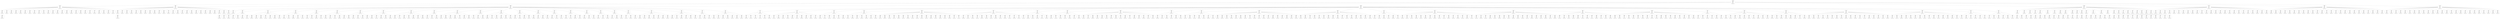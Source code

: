 graph "G" {
  node [
    fontname = "Courier";
  ];
  "10084" [
    label = "Visits: 633\nValue: 387\n. . . . . b \nb . a . . . \n. . a . A . \nA . . . . . \n. . . . . . \na b A b a A \n\na: 0 | A: 0 | \nb: 0 | B: 4 | \n\n\nO \"B\" jogou, vez do \"A\":";
  ];
  "10085" [
    label = "Visits: 27\nValue: 1\n. . . . . b \nb . a . . . \n. . a . A . \nA . . . . . \n. . . . . . \na b A b . A \n\na: 0 | A: 1 | \nb: 0 | B: 4 | \n\n\nO \"A\" jogou, vez do \"B\":";
  ];
  "10086" [
    label = "Visits: 2\nValue: 2\n. . . . B . \nb . a . . . \n. . a . A . \nA . . . . . \n. . . . . . \na b A b . A \n\na: 0 | A: 1 | \nb: 1 | B: 3 | \n\n\nO \"B\" jogou, vez do \"A\":";
  ];
  "10087" [
    label = "Visits: 1\nValue: 1\nb . . . B . \n. . a . . . \nA . a . A . \n. . . . . . \nA . . . . . \na b A b . A \n\na: 0 | A: 0 | \nb: 1 | B: 3 | \n\n\nO \"B\" jogou, vez do \"A\":";
  ];
  "10088" [
    label = "Visits: 1\nValue: 1\n. . . . . b \n. B . a . . \n. . . . A . \nA . . a . . \n. . . . . . \na b A b . A \n\na: 0 | A: 1 | \nb: 1 | B: 3 | \n\n\nO \"B\" jogou, vez do \"A\":";
  ];
  "10089" [
    label = "Visits: 1\nValue: 1\n. . . . . b \nb . a . . . \n. . a A . B \nA . . . . . \n. . . . . . \na b A b . A \n\na: 0 | A: 1 | \nb: 0 | B: 3 | \n\n\nO \"B\" jogou, vez do \"A\":";
  ];
  "10090" [
    label = "Visits: 1\nValue: 1\n. . . . . b \nb a . B . . \n. . . . . . \nA a . . . A \n. . . . . . \na b A b . A \n\na: 0 | A: 1 | \nb: 0 | B: 3 | \n\n\nO \"B\" jogou, vez do \"A\":";
  ];
  "10091" [
    label = "Visits: 1\nValue: 1\nb . . . . b \n. . a . . . \nB . a . A . \n. . . . . . \nA . . . . . \na b A b . A \n\na: 0 | A: 1 | \nb: 0 | B: 3 | \n\n\nO \"B\" jogou, vez do \"A\":";
  ];
  "10092" [
    label = "Visits: 1\nValue: 1\n. . . . . . \nb . a . . B \n. . a . . . \nA . . A . . \n. . . . . . \na b A b . A \n\na: 0 | A: 1 | \nb: 1 | B: 3 | \n\n\nO \"B\" jogou, vez do \"A\":";
  ];
  "10093" [
    label = "Visits: 1\nValue: 1\n. . . B . b \nb . . . . . \n. a a . A . \nA . . . . . \n. . . . . . \na b A b . A \n\na: 0 | A: 1 | \nb: 0 | B: 3 | \n\n\nO \"B\" jogou, vez do \"A\":";
  ];
  "10094" [
    label = "Visits: 1\nValue: 1\n. . . a . b \n. . . . . . \n. B . a A . \n. . . . . . \n. . . . . . \na b A b . A \n\na: 0 | A: 2 | \nb: 1 | B: 3 | \n\n\nO \"B\" jogou, vez do \"A\":";
  ];
  "10095" [
    label = "Visits: 1\nValue: 1\n. . . . . b \nb . a . . . \n. . a . A . \nA . . . . . \n. . . B . . \na b . . . A \n\na: 0 | A: 2 | \nb: 1 | B: 3 | \n\n\nO \"B\" jogou, vez do \"A\":";
  ];
  "10096" [
    label = "Visits: 1\nValue: 1\n. . . . . b \nb . a . . . \nA . a . A . \n. . . . . . \nB . . . . . \n. . A b . A \n\na: 1 | A: 1 | \nb: 1 | B: 3 | \n\n\nO \"B\" jogou, vez do \"A\":";
  ];
  "10097" [
    label = "Visits: 1\nValue: 1\n. . . . . b \nb . a . . . \n. . a . A . \nA . . . . . \n. . . . . B \na b A b . . \n\na: 0 | A: 2 | \nb: 0 | B: 3 | \n\n\nO \"B\" jogou, vez do \"A\":";
  ];
  "10098" [
    label = "Visits: 1\nValue: 1\n. . . . . b \nb . a A . . \n. . a . . . \nA . . . . B \n. . . . . . \na b A b . A \n\na: 0 | A: 1 | \nb: 0 | B: 3 | \n\n\nO \"B\" jogou, vez do \"A\":";
  ];
  "10099" [
    label = "Visits: 1\nValue: 1\n. . . . . b \nb . a . . . \n. . a . A . \nA . B . . . \n. . . . . . \na b A b . A \n\na: 0 | A: 1 | \nb: 0 | B: 3 | \n\n\nO \"B\" jogou, vez do \"A\":";
  ];
  "10100" [
    label = "Visits: 1\nValue: 1\n. . . . . b \nb . a . . . \n. . a . A . \nA . . . . . \n. . . . . . \na b A b B . \n\na: 0 | A: 2 | \nb: 0 | B: 3 | \n\n\nO \"B\" jogou, vez do \"A\":";
  ];
  "10101" [
    label = "Visits: 1\nValue: 1\n. . . . . b \nb . a . A . \n. . a . . . \nA . . . B . \n. . . . . . \na b A b . A \n\na: 0 | A: 1 | \nb: 0 | B: 3 | \n\n\nO \"B\" jogou, vez do \"A\":";
  ];
  "10102" [
    label = "Visits: 1\nValue: 1\n. . B . . b \nb . a . . . \n. . a . A . \nA . . . . . \n. . . . . . \na b A b . A \n\na: 0 | A: 1 | \nb: 0 | B: 3 | \n\n\nO \"B\" jogou, vez do \"A\":";
  ];
  "10103" [
    label = "Visits: 1\nValue: 1\n. . . . . b \nb . a . . . \n. . a . A . \nA . . . . . \n. . . . B . \na b A . . . \n\na: 0 | A: 2 | \nb: 1 | B: 3 | \n\n\nO \"B\" jogou, vez do \"A\":";
  ];
  "10104" [
    label = "Visits: 1\nValue: 1\n. . . . . b \nb a a . . A \n. . . . . . \nA . . B . . \n. . . . . . \na b A b . A \n\na: 0 | A: 1 | \nb: 0 | B: 3 | \n\n\nO \"B\" jogou, vez do \"A\":";
  ];
  "10105" [
    label = "Visits: 1\nValue: 1\n. a . . . b \nb . . . . . \n. a . B . A \nA . . . . . \n. . . . . . \na b A b . A \n\na: 0 | A: 1 | \nb: 0 | B: 3 | \n\n\nO \"B\" jogou, vez do \"A\":";
  ];
  "10106" [
    label = "Visits: 1\nValue: 1\n. . . . . b \nb . a . . . \n. . a . A . \nA . . . . . \n. . B . . . \na . . . . A \n\na: 0 | A: 2 | \nb: 2 | B: 3 | \n\n\nO \"B\" jogou, vez do \"A\":";
  ];
  "10107" [
    label = "Visits: 1\nValue: 1\n. B . . . b \n. . . . . . \n. . . . . . \nA . . . . . \n. . . . . . \na b A b . A \n\na: 0 | A: 4 | \nb: 1 | B: 3 | \n\n\nO \"B\" jogou, vez do \"A\":";
  ];
  "10108" [
    label = "Visits: 1\nValue: 1\nB . . . . b \n. . a . . . \nb . a . A . \nA . . . . . \n. . . . . . \na b A b . A \n\na: 0 | A: 1 | \nb: 0 | B: 3 | \n\n\nO \"B\" jogou, vez do \"A\":";
  ];
  "10109" [
    label = "Visits: 1\nValue: 1\n. . . . . . \nb . a . B . \n. . a . . . \nA . . . A . \n. . . . . . \na b A b . A \n\na: 0 | A: 1 | \nb: 1 | B: 3 | \n\n\nO \"B\" jogou, vez do \"A\":";
  ];
  "10110" [
    label = "Visits: 1\nValue: 1\n. . . . . b \nb . a a . . \n. . . . A . \n. B . . . . \n. . . . . . \na b A b . A \n\na: 0 | A: 2 | \nb: 0 | B: 3 | \n\n\nO \"B\" jogou, vez do \"A\":";
  ];
  "10111" [
    label = "Visits: 1\nValue: 1\n. . . . . b \nb . a . . . \n. . a . A . \n. . . . . . \n. B . . . . \n. . . b . A \n\na: 1 | A: 3 | \nb: 1 | B: 3 | \n\n\nO \"B\" jogou, vez do \"A\":";
  ];
  "10112" [
    label = "Visits: 27\nValue: 1\n. . . . . b \nb . a . . . \n. . a . A . \nA . . . . . \n. . . . . . \na b . b a A \n\na: 0 | A: 1 | \nb: 0 | B: 4 | \n\n\nO \"A\" jogou, vez do \"B\":";
  ];
  "10113" [
    label = "Visits: 2\nValue: 2\n. . B . . b \nb . a . . . \n. . a . A . \nA . . . . . \n. . . . . . \na b . b a A \n\na: 0 | A: 1 | \nb: 0 | B: 3 | \n\n\nO \"B\" jogou, vez do \"A\":";
  ];
  "10114" [
    label = "Visits: 1\nValue: 1\nb . B . . b \n. . a . . . \nA . a . A . \n. . . . . . \nA . . . . . \na b . b a A \n\na: 0 | A: 0 | \nb: 0 | B: 3 | \n\n\nO \"B\" jogou, vez do \"A\":";
  ];
  "10115" [
    label = "Visits: 1\nValue: 1\n. . . . . b \nb . a . . . \n. . a . A . \nA . . . . . \n. . . . . . \na . . . a A \n\na: 0 | A: 1 | \nb: 0 | B: 6 | \n\n\nO \"B\" jogou, vez do \"A\":";
  ];
  "10116" [
    label = "Visits: 1\nValue: 1\n. . . B . b \nb . . . . . \n. a a . A . \nA . . . . . \n. . . . . . \na b . b a A \n\na: 0 | A: 1 | \nb: 0 | B: 3 | \n\n\nO \"B\" jogou, vez do \"A\":";
  ];
  "10117" [
    label = "Visits: 1\nValue: 1\n. . . . . b \nb . a . . . \n. . a . A . \nA . . . . . \n. . B . . . \na . . . a A \n\na: 0 | A: 1 | \nb: 2 | B: 3 | \n\n\nO \"B\" jogou, vez do \"A\":";
  ];
  "10118" [
    label = "Visits: 1\nValue: 1\n. . . a . b \n. . . . . . \n. B . a A . \n. . . . . . \n. . . . . . \na b . b a A \n\na: 0 | A: 2 | \nb: 1 | B: 3 | \n\n\nO \"B\" jogou, vez do \"A\":";
  ];
  "10119" [
    label = "Visits: 1\nValue: 1\n. . . . . b \nb a a . . A \n. . . . . . \nA . . B . . \n. . . . . . \na b . b a A \n\na: 0 | A: 1 | \nb: 0 | B: 3 | \n\n\nO \"B\" jogou, vez do \"A\":";
  ];
  "10120" [
    label = "Visits: 1\nValue: 1\nb . . . . b \n. . a . . . \nB . a . A . \n. . . . . . \nA . . . . . \na b . b a A \n\na: 0 | A: 1 | \nb: 0 | B: 3 | \n\n\nO \"B\" jogou, vez do \"A\":";
  ];
  "10121" [
    label = "Visits: 1\nValue: 1\n. a . . . b \nb . . . . . \n. a . B . A \nA . . . . . \n. . . . . . \na b . b a A \n\na: 0 | A: 1 | \nb: 0 | B: 3 | \n\n\nO \"B\" jogou, vez do \"A\":";
  ];
  "10122" [
    label = "Visits: 1\nValue: 1\n. . . . . b \nb . a . . . \n. . a . A . \nA . B . . . \n. . . . . . \na b . b a A \n\na: 0 | A: 1 | \nb: 0 | B: 3 | \n\n\nO \"B\" jogou, vez do \"A\":";
  ];
  "10123" [
    label = "Visits: 1\nValue: 1\n. . . . . b \nb . a . . . \n. . a . A . \nA . . . . . \n. . . . B . \na b . . . . \n\na: 1 | A: 2 | \nb: 1 | B: 3 | \n\n\nO \"B\" jogou, vez do \"A\":";
  ];
  "10124" [
    label = "Visits: 1\nValue: 1\n. . . . . b \nb a . B . . \n. . . . . . \nA a . . . A \n. . . . . . \na b . b a A \n\na: 0 | A: 1 | \nb: 0 | B: 3 | \n\n\nO \"B\" jogou, vez do \"A\":";
  ];
  "10125" [
    label = "Visits: 1\nValue: 1\n. B . . . b \n. . . . . . \n. . . . . . \nA . . . . . \n. . . . . . \na b . b a A \n\na: 0 | A: 4 | \nb: 1 | B: 3 | \n\n\nO \"B\" jogou, vez do \"A\":";
  ];
  "10126" [
    label = "Visits: 1\nValue: 1\n. . . . . b \nb . a . . . \n. . a . A . \nA . . . . . \n. . . . . B \na b . b . . \n\na: 1 | A: 2 | \nb: 0 | B: 3 | \n\n\nO \"B\" jogou, vez do \"A\":";
  ];
  "10127" [
    label = "Visits: 1\nValue: 1\n. . . . . b \n. B . a . . \n. . . . A . \nA . . a . . \n. . . . . . \na b . b a A \n\na: 0 | A: 1 | \nb: 1 | B: 3 | \n\n\nO \"B\" jogou, vez do \"A\":";
  ];
  "10128" [
    label = "Visits: 1\nValue: 1\n. . . . . b \nb . a . . . \nA . a . A . \n. . . . . . \nB . . . . . \n. . . b a A \n\na: 1 | A: 1 | \nb: 1 | B: 3 | \n\n\nO \"B\" jogou, vez do \"A\":";
  ];
  "10129" [
    label = "Visits: 1\nValue: 1\n. . . . . b \nb . a a . . \n. . . . A . \n. B . . . . \n. . . . . . \na b . b a A \n\na: 0 | A: 2 | \nb: 0 | B: 3 | \n\n\nO \"B\" jogou, vez do \"A\":";
  ];
  "10130" [
    label = "Visits: 1\nValue: 1\n. . . . . . \nb . a . B . \n. . a . . . \nA . . . A . \n. . . . . . \na b . b a A \n\na: 0 | A: 1 | \nb: 1 | B: 3 | \n\n\nO \"B\" jogou, vez do \"A\":";
  ];
  "10131" [
    label = "Visits: 1\nValue: 1\n. . . . B . \nb . a . . . \n. . a . A . \nA . . . . . \n. . . . . . \na b . b a A \n\na: 0 | A: 1 | \nb: 1 | B: 3 | \n\n\nO \"B\" jogou, vez do \"A\":";
  ];
  "10132" [
    label = "Visits: 1\nValue: 1\n. . . . . . \nb . a . . B \n. . a . . . \nA . . A . . \n. . . . . . \na b . b a A \n\na: 0 | A: 1 | \nb: 1 | B: 3 | \n\n\nO \"B\" jogou, vez do \"A\":";
  ];
  "10133" [
    label = "Visits: 1\nValue: 1\nB . . . . b \n. . a . . . \nb . a . A . \nA . . . . . \n. . . . . . \na b . b a A \n\na: 0 | A: 1 | \nb: 0 | B: 3 | \n\n\nO \"B\" jogou, vez do \"A\":";
  ];
  "10134" [
    label = "Visits: 1\nValue: 1\n. . . . . b \nb . a . . . \n. . a A . B \nA . . . . . \n. . . . . . \na b . b a A \n\na: 0 | A: 1 | \nb: 0 | B: 3 | \n\n\nO \"B\" jogou, vez do \"A\":";
  ];
  "10135" [
    label = "Visits: 1\nValue: 1\n. . . . . b \nb . a A . . \n. . a . . . \nA . . . . B \n. . . . . . \na b . b a A \n\na: 0 | A: 1 | \nb: 0 | B: 3 | \n\n\nO \"B\" jogou, vez do \"A\":";
  ];
  "10136" [
    label = "Visits: 1\nValue: 1\n. . . . . b \nb . a . . . \n. . a . A . \nA . . . . . \n. . . B . . \na b . . . A \n\na: 1 | A: 1 | \nb: 1 | B: 3 | \n\n\nO \"B\" jogou, vez do \"A\":";
  ];
  "10137" [
    label = "Visits: 1\nValue: 1\n. . . . . b \nb . a . A . \n. . a . . . \nA . . . B . \n. . . . . . \na b . b a A \n\na: 0 | A: 1 | \nb: 0 | B: 3 | \n\n\nO \"B\" jogou, vez do \"A\":";
  ];
  "10138" [
    label = "Visits: 1\nValue: 1\n. . . . . b \nb . a . . . \n. . a . A . \n. . . . . . \n. B . . . . \n. . . b a A \n\na: 1 | A: 2 | \nb: 1 | B: 3 | \n\n\nO \"B\" jogou, vez do \"A\":";
  ];
  "10139" [
    label = "Visits: 140\nValue: 58\n. . . . . b \nb . . . . . \n. . a . A . \nA . . . . . \n. . . . . . \na b A b a A \n\na: 0 | A: 1 | \nb: 0 | B: 4 | \n\n\nO \"A\" jogou, vez do \"B\":";
  ];
  "10140" [
    label = "Visits: 4\nValue: 1\n. . . . . b \nb . . . . . \nA . a . A . \n. . . . . . \nB . . . . . \n. . A b a A \n\na: 1 | A: 1 | \nb: 1 | B: 3 | \n\n\nO \"B\" jogou, vez do \"A\":";
  ];
  "10141" [
    label = "Visits: 1\nValue: 1\n. . . . . b \nb . . . . . \nA . a . A . \na . . . . . \nB . . . . . \n. . A b a A \n\na: 0 | A: 1 | \nb: 1 | B: 3 | \n\n\nO \"A\" jogou, vez do \"B\":";
  ];
  "10142" [
    label = "Visits: 1\nValue: 1\n. . . . . b \nb . . . . . \nA a . A . A \n. . . . . . \nB . . . . . \n. . A b a A \n\na: 1 | A: 0 | \nb: 1 | B: 3 | \n\n\nO \"A\" jogou, vez do \"B\":";
  ];
  "10143" [
    label = "Visits: 1\nValue: 1\n. . . . . b \n. . . . . . \n. A . a A . \n. . . . . . \nB . . . . . \n. . A b a A \n\na: 1 | A: 1 | \nb: 2 | B: 3 | \n\n\nO \"A\" jogou, vez do \"B\":";
  ];
  "10144" [
    label = "Visits: 5\nValue: 2\n. . . . . b \nb . B . . . \n. . . . A . \nA . a . . . \n. . . . . . \na b A b a A \n\na: 0 | A: 1 | \nb: 0 | B: 3 | \n\n\nO \"B\" jogou, vez do \"A\":";
  ];
  "10145" [
    label = "Visits: 1\nValue: 1\n. . . . . b \nb . B . . . \n. . . . A . \nA . a . . . \n. . . . A . \na b A . . . \n\na: 1 | A: 1 | \nb: 1 | B: 3 | \n\n\nO \"A\" jogou, vez do \"B\":";
  ];
  "10146" [
    label = "Visits: 1\nValue: 1\n. . . . . b \nb . B . . . \n. . . . A . \n. A . a . . \n. . . . . . \na b A b a A \n\na: 0 | A: 1 | \nb: 0 | B: 3 | \n\n\nO \"A\" jogou, vez do \"B\":";
  ];
  "10147" [
    label = "Visits: 1\nValue: 1\n. . . A . b \nb . . . . . \n. B . . A . \nA . a . . . \n. . . . . . \na b A b a A \n\na: 0 | A: 0 | \nb: 0 | B: 3 | \n\n\nO \"B\" jogou, vez do \"A\":";
  ];
  "10148" [
    label = "Visits: 1\nValue: 1\n. . . . . b \nb . B . . . \n. . . . A . \nA . a . . . \n. . . . . A \na b A b . . \n\na: 1 | A: 1 | \nb: 0 | B: 3 | \n\n\nO \"A\" jogou, vez do \"B\":";
  ];
  "10149" [
    label = "Visits: 8\nValue: 7\n. . . . . b \nb . . . A . \n. . a . . . \nA . . . B . \n. . . . . . \na b A b a A \n\na: 0 | A: 1 | \nb: 0 | B: 3 | \n\n\nO \"B\" jogou, vez do \"A\":";
  ];
  "10150" [
    label = "Visits: 1\nValue: 1\n. . . A . b \nb . . . . . \n. . a . . A \nA . . . B . \n. . . . . . \na b A b a A \n\na: 0 | A: 0 | \nb: 0 | B: 3 | \n\n\nO \"B\" jogou, vez do \"A\":";
  ];
  "10151" [
    label = "Visits: 1\nValue: 1\n. . . . A b \nb . . . . . \n. . a . A . \nA . . . . . \n. . . . B . \na b A b a A \n\na: 0 | A: 0 | \nb: 0 | B: 3 | \n\n\nO \"B\" jogou, vez do \"A\":";
  ];
  "10152" [
    label = "Visits: 1\nValue: 1\n. . . . . b \nb . . . A . \n. a . A . . \nA . . . . . \n. . . . . B \na b A b a A \n\na: 0 | A: 0 | \nb: 0 | B: 3 | \n\n\nO \"B\" jogou, vez do \"A\":";
  ];
  "10153" [
    label = "Visits: 1\nValue: 1\n. . . . . b \nb . . . A . \n. . a . . B \nA . . . . . \n. . . A . . \na b . . . A \n\na: 1 | A: 1 | \nb: 1 | B: 3 | \n\n\nO \"A\" jogou, vez do \"B\":";
  ];
  "10154" [
    label = "Visits: 1\nValue: 1\n. . . . . b \nb . a . A . \n. . . . . . \nA . A . B . \n. . . . . . \na b A b a A \n\na: 0 | A: 0 | \nb: 0 | B: 3 | \n\n\nO \"B\" jogou, vez do \"A\":";
  ];
  "10155" [
    label = "Visits: 1\nValue: 1\n. . . . . b \nb a . . A . \n. . . . . . \nA . . A . B \n. . . . . . \na b A b a A \n\na: 0 | A: 0 | \nb: 0 | B: 3 | \n\n\nO \"B\" jogou, vez do \"A\":";
  ];
  "10156" [
    label = "Visits: 1\nValue: 1\n. . A . . b \nb . . . A . \n. . a . . . \nA . . . B . \n. . . . . . \na b A b a A \n\na: 0 | A: 0 | \nb: 0 | B: 3 | \n\n\nO \"B\" jogou, vez do \"A\":";
  ];
  "10157" [
    label = "Visits: 6\nValue: 4\n. . . . . . \nb . . . . B \n. . a . . . \nA . . A . . \n. . . . . . \na b A b a A \n\na: 0 | A: 1 | \nb: 1 | B: 3 | \n\n\nO \"B\" jogou, vez do \"A\":";
  ];
  "10158" [
    label = "Visits: 1\nValue: 1\n. . . . . . \n. . . . . B \n. . . . . . \nA . . . . . \n. . . . . . \na b A b a A \n\na: 0 | A: 3 | \nb: 2 | B: 3 | \n\n\nO \"A\" jogou, vez do \"B\":";
  ];
  "10159" [
    label = "Visits: 1\nValue: 1\n. . . . . . \nb . . . . B \nA . a . . . \n. . . A . . \nA . . . . . \n. . A b a A \n\na: 1 | A: 0 | \nb: 2 | B: 3 | \n\n\nO \"A\" jogou, vez do \"B\":";
  ];
  "10160" [
    label = "Visits: 1\nValue: 1\n. . . . . . \nb . . . . B \n. a . A . . \nA . . . . . \n. . . A . . \na b A b a A \n\na: 0 | A: 0 | \nb: 1 | B: 3 | \n\n\nO \"B\" jogou, vez do \"A\":";
  ];
  "10161" [
    label = "Visits: 1\nValue: 1\n. . . . A . \nb . . . . . \n. . a . . . \nA . . A . . \n. . . . . . \na b A b a A \n\na: 0 | A: 0 | \nb: 1 | B: 4 | \n\n\nO \"B\" jogou, vez do \"A\":";
  ];
  "10162" [
    label = "Visits: 1\nValue: 1\n. . . . . . \nb . . . . . \n. . a . A . \nA . . . . . \n. . A . . . \na b A b a A \n\na: 0 | A: 0 | \nb: 1 | B: 4 | \n\n\nO \"B\" jogou, vez do \"A\":";
  ];
  "10163" [
    label = "Visits: 5\nValue: 2\n. . . . . b \nb . . A . . \n. . a . . . \nA . . . . B \n. . . . . . \na b A b a A \n\na: 0 | A: 1 | \nb: 0 | B: 3 | \n\n\nO \"B\" jogou, vez do \"A\":";
  ];
  "10164" [
    label = "Visits: 1\nValue: 1\n. . . . . b \nb . . A . . \n. . a . . . \n. . . . . B \n. A . . . . \n. . . b a A \n\na: 1 | A: 2 | \nb: 1 | B: 3 | \n\n\nO \"A\" jogou, vez do \"B\":";
  ];
  "10165" [
    label = "Visits: 1\nValue: 1\n. . . . . b \nb . . A . . \n. . a . . B \nA . . . . . \n. . . . . A \na b A b . . \n\na: 1 | A: 1 | \nb: 0 | B: 3 | \n\n\nO \"A\" jogou, vez do \"B\":";
  ];
  "10166" [
    label = "Visits: 1\nValue: 1\n. . . . . b \nb . A . A . \n. . . . . . \nA . a . . B \n. . . . . . \na b A b a A \n\na: 0 | A: 0 | \nb: 0 | B: 3 | \n\n\nO \"B\" jogou, vez do \"A\":";
  ];
  "10167" [
    label = "Visits: 1\nValue: 1\n. . . . . b \nb . . A . . \n. . a . . . \nA . . . . B \n. . . A . . \na b . . . A \n\na: 1 | A: 1 | \nb: 1 | B: 3 | \n\n\nO \"A\" jogou, vez do \"B\":";
  ];
  "10168" [
    label = "Visits: 6\nValue: 4\n. . . . . b \nb . . . . . \n. . a A . B \nA . . . . . \n. . . . . . \na b A b a A \n\na: 0 | A: 1 | \nb: 0 | B: 3 | \n\n\nO \"B\" jogou, vez do \"A\":";
  ];
  "10169" [
    label = "Visits: 1\nValue: 1\n. . . . . b \nb . . . . . \n. . a A . B \nA . . . . . \n. . . . . A \na b A b . . \n\na: 1 | A: 1 | \nb: 0 | B: 3 | \n\n\nO \"A\" jogou, vez do \"B\":";
  ];
  "10170" [
    label = "Visits: 1\nValue: 1\n. . A . . b \nb . . . . . \n. . a A . B \nA . . . . . \n. . . . . . \na b A b a A \n\na: 0 | A: 0 | \nb: 0 | B: 3 | \n\n\nO \"B\" jogou, vez do \"A\":";
  ];
  "10171" [
    label = "Visits: 1\nValue: 1\n. . . . . b \nb . . . . . \n. . a A . B \nA . . . . . \n. . A . . . \na . . . a A \n\na: 0 | A: 1 | \nb: 2 | B: 3 | \n\n\nO \"A\" jogou, vez do \"B\":";
  ];
  "10172" [
    label = "Visits: 1\nValue: 1\n. . . . . b \nb a . A . . \n. . . . . B \nA . . A . . \n. . . . . . \na b A b a A \n\na: 0 | A: 0 | \nb: 0 | B: 3 | \n\n\nO \"B\" jogou, vez do \"A\":";
  ];
  "10173" [
    label = "Visits: 1\nValue: 1\n. . . . . b \nb . . . . B \n. . a A . . \nA . . . . A \n. . . . . . \na b A b a A \n\na: 0 | A: 0 | \nb: 0 | B: 3 | \n\n\nO \"B\" jogou, vez do \"A\":";
  ];
  "10174" [
    label = "Visits: 6\nValue: 4\n. . . . . b \nb . . . . . \n. a . B . A \nA . . . . . \n. . . . . . \na b A b a A \n\na: 0 | A: 1 | \nb: 0 | B: 3 | \n\n\nO \"B\" jogou, vez do \"A\":";
  ];
  "10175" [
    label = "Visits: 1\nValue: 1\n. . . . . b \nb . B . . . \n. a . . . . \nA . . . A . \n. . . . . . \na b A b a A \n\na: 0 | A: 1 | \nb: 0 | B: 3 | \n\n\nO \"A\" jogou, vez do \"B\":";
  ];
  "10176" [
    label = "Visits: 1\nValue: 1\n. . A . . b \nb . . . . . \n. a . B . A \nA . . . . . \n. . . . . . \na b A b a A \n\na: 0 | A: 0 | \nb: 0 | B: 3 | \n\n\nO \"B\" jogou, vez do \"A\":";
  ];
  "10177" [
    label = "Visits: 1\nValue: 1\n. . . . . b \nb . . . . . \n. a . B . A \nA . . . . . \n. . . A . . \na b . . . A \n\na: 1 | A: 1 | \nb: 1 | B: 3 | \n\n\nO \"A\" jogou, vez do \"B\":";
  ];
  "10178" [
    label = "Visits: 1\nValue: 1\n. A . . . b \n. . . . . . \n. a . B . A \nA . . . . . \n. . . . . . \na b A b a A \n\na: 0 | A: 0 | \nb: 1 | B: 3 | \n\n\nO \"B\" jogou, vez do \"A\":";
  ];
  "10179" [
    label = "Visits: 1\nValue: 1\nA . . . . b \n. . . . . . \nb a . B . A \nA . . . . . \n. . . . . . \na b A b a A \n\na: 0 | A: 0 | \nb: 0 | B: 3 | \n\n\nO \"B\" jogou, vez do \"A\":";
  ];
  "10180" [
    label = "Visits: 6\nValue: 4\n. . . . B . \nb . . . . . \n. . a . A . \nA . . . . . \n. . . . . . \na b A b a A \n\na: 0 | A: 1 | \nb: 1 | B: 3 | \n\n\nO \"B\" jogou, vez do \"A\":";
  ];
  "10181" [
    label = "Visits: 1\nValue: 1\n. . . . B . \nb a . . . A \n. . . . . . \nA . . A . . \n. . . . . . \na b A b a A \n\na: 0 | A: 0 | \nb: 1 | B: 3 | \n\n\nO \"B\" jogou, vez do \"A\":";
  ];
  "10182" [
    label = "Visits: 1\nValue: 1\n. . . . B . \nb . . . . . \n. . a . A . \nA . . . . . \n. . . . . A \na b A b . . \n\na: 1 | A: 1 | \nb: 1 | B: 3 | \n\n\nO \"A\" jogou, vez do \"B\":";
  ];
  "10183" [
    label = "Visits: 1\nValue: 1\n. . . . B . \n. . . . . . \n. A . a A . \n. . . . . . \n. . . . . . \na b A b a A \n\na: 0 | A: 1 | \nb: 2 | B: 3 | \n\n\nO \"A\" jogou, vez do \"B\":";
  ];
  "10184" [
    label = "Visits: 1\nValue: 1\n. . . . B . \nb . . . . . \n. a . A . A \nA . . . . . \n. . . . . . \na b A b a A \n\na: 0 | A: 0 | \nb: 1 | B: 3 | \n\n\nO \"B\" jogou, vez do \"A\":";
  ];
  "10185" [
    label = "Visits: 1\nValue: 1\n. . . . . . \nb . . . . A \n. . a . . . \nA . . A . . \n. . . . . . \na b A b a A \n\na: 0 | A: 0 | \nb: 1 | B: 4 | \n\n\nO \"B\" jogou, vez do \"A\":";
  ];
  "10186" [
    label = "Visits: 8\nValue: 7\nB . . . . b \n. . . . . . \nb . a . A . \nA . . . . . \n. . . . . . \na b A b a A \n\na: 0 | A: 1 | \nb: 0 | B: 3 | \n\n\nO \"B\" jogou, vez do \"A\":";
  ];
  "10187" [
    label = "Visits: 1\nValue: 1\nB . A . . b \n. . . . . . \nb . a . A . \nA . . . . . \n. . . . . . \na b A b a A \n\na: 0 | A: 0 | \nb: 0 | B: 3 | \n\n\nO \"B\" jogou, vez do \"A\":";
  ];
  "10188" [
    label = "Visits: 1\nValue: 1\nB . . . . b \n. . . . . . \nb . a . A . \nA . . . . . \n. . . A . . \na b . . . A \n\na: 1 | A: 1 | \nb: 1 | B: 3 | \n\n\nO \"A\" jogou, vez do \"B\":";
  ];
  "10189" [
    label = "Visits: 1\nValue: 1\nB . . . . b \n. . . . . . \nb a . A . A \nA . . . . . \n. . . . . . \na b A b a A \n\na: 0 | A: 0 | \nb: 0 | B: 3 | \n\n\nO \"B\" jogou, vez do \"A\":";
  ];
  "10190" [
    label = "Visits: 1\nValue: 1\nB . . . . . \n. . . . . A \nb . a . . . \nA . . A . . \n. . . . . . \na b A b a A \n\na: 0 | A: 0 | \nb: 1 | B: 3 | \n\n\nO \"B\" jogou, vez do \"A\":";
  ];
  "10191" [
    label = "Visits: 1\nValue: 1\nB . . . . b \n. . A . . . \nb . . . A . \nA . a . . . \n. . . . . . \na b A b a A \n\na: 0 | A: 0 | \nb: 0 | B: 3 | \n\n\nO \"B\" jogou, vez do \"A\":";
  ];
  "10192" [
    label = "Visits: 1\nValue: 1\nB . . A . b \n. . . . . . \nb . a . A . \nA . . . . . \n. . . . . . \na b A b a A \n\na: 0 | A: 0 | \nb: 0 | B: 3 | \n\n\nO \"B\" jogou, vez do \"A\":";
  ];
  "10193" [
    label = "Visits: 1\nValue: 1\nB . . . A . \n. . . . . . \nb . a . A . \nA . . . . . \n. . . . . . \na b A b a A \n\na: 0 | A: 0 | \nb: 1 | B: 3 | \n\n\nO \"B\" jogou, vez do \"A\":";
  ];
  "10194" [
    label = "Visits: 4\nValue: 1\n. . . . . b \nb . . . . . \n. . a . A . \nA . . . . . \n. . . . . B \na b A b . . \n\na: 1 | A: 2 | \nb: 0 | B: 3 | \n\n\nO \"B\" jogou, vez do \"A\":";
  ];
  "10195" [
    label = "Visits: 1\nValue: 1\n. . . . . b \n. a . . . . \n. . . . A . \nA . . a . . \n. . . . . B \na b A b . . \n\na: 0 | A: 2 | \nb: 1 | B: 3 | \n\n\nO \"A\" jogou, vez do \"B\":";
  ];
  "10196" [
    label = "Visits: 1\nValue: 1\n. . . . . b \nb . . . . . \n. a . A . A \nA . . . . . \n. . . . . B \na b A b . . \n\na: 1 | A: 1 | \nb: 0 | B: 3 | \n\n\nO \"A\" jogou, vez do \"B\":";
  ];
  "10197" [
    label = "Visits: 1\nValue: 1\n. . . . . b \nb . . . . . \n. . a . A . \nA . . . . . \n. . . A . B \na b . . . . \n\na: 1 | A: 2 | \nb: 1 | B: 3 | \n\n\nO \"A\" jogou, vez do \"B\":";
  ];
  "10198" [
    label = "Visits: 8\nValue: 7\n. . . . . b \nb . a . . . \n. . . . A . \nA . B . . . \n. . . . . . \na b A b a A \n\na: 0 | A: 1 | \nb: 0 | B: 3 | \n\n\nO \"B\" jogou, vez do \"A\":";
  ];
  "10199" [
    label = "Visits: 1\nValue: 1\n. . . . . . \nb . a . A . \n. . . . . . \nA . B . A . \n. . . . . . \na b A b a A \n\na: 0 | A: 0 | \nb: 1 | B: 3 | \n\n\nO \"B\" jogou, vez do \"A\":";
  ];
  "10200" [
    label = "Visits: 1\nValue: 1\nA . . . . b \n. . a . . . \nb . . . A . \nA . B . . . \n. . . . . . \na b A b a A \n\na: 0 | A: 0 | \nb: 0 | B: 3 | \n\n\nO \"B\" jogou, vez do \"A\":";
  ];
  "10201" [
    label = "Visits: 1\nValue: 1\n. . . . . b \nb . a . . . \n. . . A . A \nA . B . . . \n. . . . . . \na b A b a A \n\na: 0 | A: 0 | \nb: 0 | B: 3 | \n\n\nO \"B\" jogou, vez do \"A\":";
  ];
  "10202" [
    label = "Visits: 1\nValue: 1\n. . . . . . \nb . a . . A \n. . . . . . \nA . B A . . \n. . . . . . \na b A b a A \n\na: 0 | A: 0 | \nb: 1 | B: 3 | \n\n\nO \"B\" jogou, vez do \"A\":";
  ];
  "10203" [
    label = "Visits: 1\nValue: 1\n. . . . . b \nb . a . . . \n. . . B A . \n. . . . . . \n. A . . . . \n. . . b a A \n\na: 1 | A: 2 | \nb: 1 | B: 3 | \n\n\nO \"A\" jogou, vez do \"B\":";
  ];
  "10204" [
    label = "Visits: 1\nValue: 1\n. . . . . b \nb a . A . . \n. . . . . . \nA . B . . A \n. . . . . . \na b A b a A \n\na: 0 | A: 0 | \nb: 0 | B: 3 | \n\n\nO \"B\" jogou, vez do \"A\":";
  ];
  "10205" [
    label = "Visits: 1\nValue: 1\n. . A . . b \nb . . . . . \n. . a . A . \nA . B . . . \n. . . . . . \na b A b a A \n\na: 0 | A: 0 | \nb: 0 | B: 3 | \n\n\nO \"B\" jogou, vez do \"A\":";
  ];
  "10206" [
    label = "Visits: 4\nValue: 1\n. . . . . b \nb a . . . A \n. . . . . . \nA . . B . . \n. . . . . . \na b A b a A \n\na: 0 | A: 1 | \nb: 0 | B: 3 | \n\n\nO \"B\" jogou, vez do \"A\":";
  ];
  "10207" [
    label = "Visits: 1\nValue: 1\n. . . . . b \nb a . . . A \n. . . . . . \n. . . B . . \n. A . . . . \n. . . b a A \n\na: 1 | A: 2 | \nb: 1 | B: 3 | \n\n\nO \"A\" jogou, vez do \"B\":";
  ];
  "10208" [
    label = "Visits: 1\nValue: 1\n. . . . . b \nb a . . . A \n. . B . . . \nA . . . . . \n. . . . A . \na b A . . . \n\na: 1 | A: 1 | \nb: 1 | B: 3 | \n\n\nO \"A\" jogou, vez do \"B\":";
  ];
  "10209" [
    label = "Visits: 1\nValue: 1\n. . . . . b \nb a . . . . \n. . . . A . \nA . . . . . \n. . B . . . \na b A b a A \n\na: 0 | A: 1 | \nb: 0 | B: 3 | \n\n\nO \"A\" jogou, vez do \"B\":";
  ];
  "10210" [
    label = "Visits: 7\nValue: 5\nb . . . . b \n. . . . . . \nB . a . A . \n. . . . . . \nA . . . . . \na b A b a A \n\na: 0 | A: 1 | \nb: 0 | B: 3 | \n\n\nO \"B\" jogou, vez do \"A\":";
  ];
  "10211" [
    label = "Visits: 1\nValue: 1\nb . . . . b \n. . A . . . \nB . . . A . \n. . a . . . \nA . . . . . \na b A b a A \n\na: 0 | A: 0 | \nb: 0 | B: 3 | \n\n\nO \"B\" jogou, vez do \"A\":";
  ];
  "10212" [
    label = "Visits: 1\nValue: 1\nb . . . . b \nB . . . . . \n. . a . A . \n. . . . . . \n. . . . . . \n. b A b a A \n\na: 0 | A: 3 | \nb: 0 | B: 3 | \n\n\nO \"A\" jogou, vez do \"B\":";
  ];
  "10213" [
    label = "Visits: 1\nValue: 1\nb . . . . . \n. . . . A . \nB . a . . . \n. . . . A . \nA . . . . . \na b A b a A \n\na: 0 | A: 0 | \nb: 1 | B: 3 | \n\n\nO \"B\" jogou, vez do \"A\":";
  ];
  "10214" [
    label = "Visits: 1\nValue: 1\nb . . . . b \n. . . . . . \nB . a A . A \n. . . . . . \nA . . . . . \na b A b a A \n\na: 0 | A: 0 | \nb: 0 | B: 3 | \n\n\nO \"B\" jogou, vez do \"A\":";
  ];
  "10215" [
    label = "Visits: 1\nValue: 1\nb . . . . b \n. . a . . . \nB . . . A . \n. . A . . . \nA . . . . . \na b A b a A \n\na: 0 | A: 0 | \nb: 0 | B: 3 | \n\n\nO \"B\" jogou, vez do \"A\":";
  ];
  "10216" [
    label = "Visits: 1\nValue: 1\nb . . . . b \n. . . . . . \nB . a . A . \n. . . . . . \nA . A . . . \na . . . a A \n\na: 0 | A: 1 | \nb: 2 | B: 3 | \n\n\nO \"A\" jogou, vez do \"B\":";
  ];
  "10217" [
    label = "Visits: 5\nValue: 3\n. . B . . b \nb . . . . . \n. . a . A . \nA . . . . . \n. . . . . . \na b A b a A \n\na: 0 | A: 1 | \nb: 0 | B: 3 | \n\n\nO \"B\" jogou, vez do \"A\":";
  ];
  "10218" [
    label = "Visits: 1\nValue: 1\n. . B . . b \nb . . a . . \n. . . . A . \n. A . . . . \n. . . . . . \na b A b a A \n\na: 0 | A: 1 | \nb: 0 | B: 3 | \n\n\nO \"A\" jogou, vez do \"B\":";
  ];
  "10219" [
    label = "Visits: 1\nValue: 1\n. . B . . b \nb . . . . . \n. . a . A . \n. . . . . . \n. A . . . . \n. . . b a A \n\na: 1 | A: 2 | \nb: 1 | B: 3 | \n\n\nO \"A\" jogou, vez do \"B\":";
  ];
  "10220" [
    label = "Visits: 1\nValue: 1\n. . B . . b \nb . . . . . \n. . a A . A \nA . . . . . \n. . . . . . \na b A b a A \n\na: 0 | A: 0 | \nb: 0 | B: 3 | \n\n\nO \"B\" jogou, vez do \"A\":";
  ];
  "10221" [
    label = "Visits: 1\nValue: 1\nA . B . . b \n. . . . . . \nb . a . A . \nA . . . . . \n. . . . . . \na b A b a A \n\na: 0 | A: 0 | \nb: 0 | B: 3 | \n\n\nO \"B\" jogou, vez do \"A\":";
  ];
  "10222" [
    label = "Visits: 5\nValue: 2\n. . . . . b \nb . . B . . \n. . . . . . \nA a . . . A \n. . . . . . \na b A b a A \n\na: 0 | A: 1 | \nb: 0 | B: 3 | \n\n\nO \"B\" jogou, vez do \"A\":";
  ];
  "10223" [
    label = "Visits: 1\nValue: 1\n. . . . . b \nb . . B . . \n. . . . . . \n. . . . . A \n. . . . . . \na b A b a A \n\na: 0 | A: 3 | \nb: 0 | B: 3 | \n\n\nO \"A\" jogou, vez do \"B\":";
  ];
  "10224" [
    label = "Visits: 1\nValue: 1\n. . . . A . \nb . . . . . \n. . B . . . \nA a . . . A \n. . . . . . \na b A b a A \n\na: 0 | A: 0 | \nb: 1 | B: 3 | \n\n\nO \"B\" jogou, vez do \"A\":";
  ];
  "10225" [
    label = "Visits: 1\nValue: 1\n. . . . . b \nb . . B . . \n. . . . . A \nA a . . . . \n. . . . . A \na b A b . . \n\na: 1 | A: 1 | \nb: 0 | B: 3 | \n\n\nO \"A\" jogou, vez do \"B\":";
  ];
  "10226" [
    label = "Visits: 1\nValue: 1\n. . B . . b \nb . . . . . \n. . . . A . \nA a . . . . \n. . . . . . \na b A b a A \n\na: 0 | A: 1 | \nb: 0 | B: 3 | \n\n\nO \"A\" jogou, vez do \"B\":";
  ];
  "10227" [
    label = "Visits: 4\nValue: 1\n. . . . . b \nb . . . . . \n. . a . A . \nA . . . . . \n. . . . B . \na b A . . . \n\na: 1 | A: 2 | \nb: 1 | B: 3 | \n\n\nO \"B\" jogou, vez do \"A\":";
  ];
  "10228" [
    label = "Visits: 1\nValue: 1\n. . . . . . \nb . . . . a \n. . a . A . \nA . . . . . \n. . . . B . \na b A . . . \n\na: 0 | A: 2 | \nb: 2 | B: 3 | \n\n\nO \"A\" jogou, vez do \"B\":";
  ];
  "10229" [
    label = "Visits: 1\nValue: 1\n. . . . . . \nb . . . a . \n. . a . A . \nA . . . . . \n. . . . B . \na b A . . . \n\na: 0 | A: 2 | \nb: 2 | B: 3 | \n\n\nO \"A\" jogou, vez do \"B\":";
  ];
  "10230" [
    label = "Visits: 1\nValue: 1\n. . . . . b \nb . . . . . \n. . a . A . \nA . . . . a \n. . . . B . \na b A . . . \n\na: 0 | A: 2 | \nb: 1 | B: 3 | \n\n\nO \"A\" jogou, vez do \"B\":";
  ];
  "10231" [
    label = "Visits: 5\nValue: 3\n. B . . . b \n. . . . . . \n. . a . A . \nA . . . . . \n. . . . . . \na b A b a A \n\na: 0 | A: 1 | \nb: 1 | B: 3 | \n\n\nO \"B\" jogou, vez do \"A\":";
  ];
  "10232" [
    label = "Visits: 1\nValue: 1\n. B . . . b \n. . . . . . \n. . a . A . \n. . . . . . \n. A . . . . \n. . . b a A \n\na: 1 | A: 2 | \nb: 2 | B: 3 | \n\n\nO \"A\" jogou, vez do \"B\":";
  ];
  "10233" [
    label = "Visits: 1\nValue: 1\n. B . . . b \n. . . . . . \nA . a . A . \n. . . . . . \nA . . . . . \n. . A b a A \n\na: 1 | A: 0 | \nb: 2 | B: 3 | \n\n\nO \"A\" jogou, vez do \"B\":";
  ];
  "10234" [
    label = "Visits: 1\nValue: 1\n. B . A . b \n. . . . . . \n. . a . A . \nA . . . . . \n. . . . . . \na b A b a A \n\na: 0 | A: 0 | \nb: 1 | B: 3 | \n\n\nO \"B\" jogou, vez do \"A\":";
  ];
  "10235" [
    label = "Visits: 1\nValue: 1\nB . A . . b \n. . . . . . \n. . a . A . \nA . . . . . \n. . . . . . \na b A b a A \n\na: 0 | A: 0 | \nb: 1 | B: 3 | \n\n\nO \"B\" jogou, vez do \"A\":";
  ];
  "10236" [
    label = "Visits: 4\nValue: 1\n. . . . . b \nb . . a . . \n. . . . A . \n. B . . . . \n. . . . . . \na b A b a A \n\na: 0 | A: 2 | \nb: 0 | B: 3 | \n\n\nO \"B\" jogou, vez do \"A\":";
  ];
  "10237" [
    label = "Visits: 1\nValue: 1\n. . . . . b \nb . . a . . \n. . . . A . \n. B . . . . \n. . . . A . \na b A . . . \n\na: 1 | A: 2 | \nb: 1 | B: 3 | \n\n\nO \"A\" jogou, vez do \"B\":";
  ];
  "10238" [
    label = "Visits: 1\nValue: 1\nb . . . . b \n. . . a . . \nA . . . A . \n. . . . . . \n. . B . . . \na b A b a A \n\na: 0 | A: 1 | \nb: 0 | B: 3 | \n\n\nO \"A\" jogou, vez do \"B\":";
  ];
  "10239" [
    label = "Visits: 1\nValue: 1\n. . . . A . \nb . . . . . \n. . a . A . \n. B . . . . \n. . . . . . \na b A b a A \n\na: 0 | A: 1 | \nb: 1 | B: 3 | \n\n\nO \"A\" jogou, vez do \"B\":";
  ];
  "10240" [
    label = "Visits: 4\nValue: 1\n. . . . . b \nb . . . . . \n. . a . A . \n. . . . . . \n. B . . . . \n. . . b a A \n\na: 1 | A: 3 | \nb: 1 | B: 3 | \n\n\nO \"B\" jogou, vez do \"A\":";
  ];
  "10241" [
    label = "Visits: 1\nValue: 1\n. . . . . b \nb . . . . . \n. . a . A . \n. B . . . . \n. . . . . . \n. A . b a A \n\na: 1 | A: 2 | \nb: 1 | B: 3 | \n\n\nO \"A\" jogou, vez do \"B\":";
  ];
  "10242" [
    label = "Visits: 1\nValue: 1\n. . . . . b \nb . . . . . \n. . a . A . \n. . . . . . \nA . B . . . \n. . . b a A \n\na: 1 | A: 2 | \nb: 1 | B: 3 | \n\n\nO \"A\" jogou, vez do \"B\":";
  ];
  "10243" [
    label = "Visits: 1\nValue: 1\n. . . . . b \nb . . . . . \n. . a A . A \n. . . . . . \n. B . . . . \n. . . b a A \n\na: 1 | A: 2 | \nb: 1 | B: 3 | \n\n\nO \"A\" jogou, vez do \"B\":";
  ];
  "10244" [
    label = "Visits: 4\nValue: 1\n. . . . . b \n. . . . . . \n. B . a A . \n. . . . . . \n. . . . . . \na b A b a A \n\na: 0 | A: 2 | \nb: 1 | B: 3 | \n\n\nO \"B\" jogou, vez do \"A\":";
  ];
  "10245" [
    label = "Visits: 1\nValue: 1\n. . . . . . \n. . . . A . \n. B . . . . \n. . a . A . \n. . . . . . \na b A b a A \n\na: 0 | A: 1 | \nb: 2 | B: 3 | \n\n\nO \"A\" jogou, vez do \"B\":";
  ];
  "10246" [
    label = "Visits: 1\nValue: 1\n. . . . . b \n. . . . . . \nA . B a A . \n. . . . . . \n. . . . . . \na b A b a A \n\na: 0 | A: 1 | \nb: 1 | B: 3 | \n\n\nO \"A\" jogou, vez do \"B\":";
  ];
  "10247" [
    label = "Visits: 1\nValue: 1\n. . . . . b \n. . a . A . \n. B . . . . \n. . . . A . \n. . . . . . \na b A b a A \n\na: 0 | A: 1 | \nb: 1 | B: 3 | \n\n\nO \"A\" jogou, vez do \"B\":";
  ];
  "10248" [
    label = "Visits: 4\nValue: 1\n. . . . . b \nb . . . . . \n. . a . A . \nA . . . . . \n. . B . . . \na . . . a A \n\na: 0 | A: 2 | \nb: 2 | B: 3 | \n\n\nO \"B\" jogou, vez do \"A\":";
  ];
  "10249" [
    label = "Visits: 1\nValue: 1\n. . . . . b \nb . . . . . \n. . a . A . \nA . . . . . \n. . B . A . \na . . . . . \n\na: 1 | A: 2 | \nb: 2 | B: 3 | \n\n\nO \"A\" jogou, vez do \"B\":";
  ];
  "10250" [
    label = "Visits: 1\nValue: 1\n. . . . . b \n. . . . . . \n. A . a A . \n. . . . . . \n. . B . . . \na . . . a A \n\na: 0 | A: 2 | \nb: 3 | B: 3 | \n\n\nO \"A\" jogou, vez do \"B\":";
  ];
  "10251" [
    label = "Visits: 1\nValue: 1\n. . . . . b \nb . . . A . \n. . a . . . \nA . . . A . \n. . B . . . \na . . . a A \n\na: 0 | A: 1 | \nb: 2 | B: 3 | \n\n\nO \"A\" jogou, vez do \"B\":";
  ];
  "10252" [
    label = "Visits: 8\nValue: 7\n. . . . . b \n. B . . . . \n. . . . A . \nA . . a . . \n. . . . . . \na b A b a A \n\na: 0 | A: 1 | \nb: 1 | B: 3 | \n\n\nO \"B\" jogou, vez do \"A\":";
  ];
  "10253" [
    label = "Visits: 1\nValue: 1\n. . . . . b \nA . B . . . \n. . . . A . \nA . . a . . \n. . . . . . \na b A b a A \n\na: 0 | A: 0 | \nb: 1 | B: 3 | \n\n\nO \"B\" jogou, vez do \"A\":";
  ];
  "10254" [
    label = "Visits: 1\nValue: 1\n. . . . . b \n. B . . A . \n. . . . . . \nA . a . A . \n. . . . . . \na b A b a A \n\na: 0 | A: 0 | \nb: 1 | B: 3 | \n\n\nO \"B\" jogou, vez do \"A\":";
  ];
  "10255" [
    label = "Visits: 1\nValue: 1\n. B . . . b \n. . . . . . \n. A . . A . \n. . . a . . \n. . . . . . \na b A b a A \n\na: 0 | A: 1 | \nb: 1 | B: 3 | \n\n\nO \"A\" jogou, vez do \"B\":";
  ];
  "10256" [
    label = "Visits: 1\nValue: 1\n. . B . . b \n. . . . . . \nA . . . A . \n. . . a . . \nA . . . . . \na b A b a A \n\na: 0 | A: 0 | \nb: 1 | B: 3 | \n\n\nO \"B\" jogou, vez do \"A\":";
  ];
  "10257" [
    label = "Visits: 1\nValue: 1\n. . . . . b \n. B . A . . \n. . . . . . \nA . . a . A \n. . . . . . \na b A b a A \n\na: 0 | A: 0 | \nb: 1 | B: 3 | \n\n\nO \"B\" jogou, vez do \"A\":";
  ];
  "10258" [
    label = "Visits: 1\nValue: 1\n. . . A . b \n. B . . . . \n. . . . A . \nA . . a . . \n. . . . . . \na b A b a A \n\na: 0 | A: 0 | \nb: 1 | B: 3 | \n\n\nO \"B\" jogou, vez do \"A\":";
  ];
  "10259" [
    label = "Visits: 1\nValue: 1\n. . . . . b \n. B . . . . \n. . . . A . \nA . A . a . \n. . . . . . \na b A b a A \n\na: 0 | A: 0 | \nb: 1 | B: 3 | \n\n\nO \"B\" jogou, vez do \"A\":";
  ];
  "10260" [
    label = "Visits: 7\nValue: 5\n. . . B . b \nb . . . . . \n. . a . A . \nA . . . . . \n. . . . . . \na b A b a A \n\na: 0 | A: 1 | \nb: 0 | B: 3 | \n\n\nO \"B\" jogou, vez do \"A\":";
  ];
  "10261" [
    label = "Visits: 1\nValue: 1\n. . . B . . \nb . . . . A \n. . a . . . \nA . . A . . \n. . . . . . \na b A b a A \n\na: 0 | A: 0 | \nb: 1 | B: 3 | \n\n\nO \"B\" jogou, vez do \"A\":";
  ];
  "10262" [
    label = "Visits: 1\nValue: 1\n. . . . . . \nb . . . A . \n. . a . . . \nA . . . A . \n. . . . . . \na b A b a A \n\na: 0 | A: 0 | \nb: 1 | B: 4 | \n\n\nO \"B\" jogou, vez do \"A\":";
  ];
  "10263" [
    label = "Visits: 1\nValue: 1\n. . . B . b \nb a . . . A \n. . . . . . \nA . . A . . \n. . . . . . \na b A b a A \n\na: 0 | A: 0 | \nb: 0 | B: 3 | \n\n\nO \"B\" jogou, vez do \"A\":";
  ];
  "10264" [
    label = "Visits: 1\nValue: 1\n. . . B . b \nb . . . . . \n. . a . A . \nA . . . . . \n. . . . . A \na b A b . . \n\na: 1 | A: 1 | \nb: 0 | B: 3 | \n\n\nO \"A\" jogou, vez do \"B\":";
  ];
  "10265" [
    label = "Visits: 1\nValue: 1\n. . B . A . \nb . . . . . \n. . a . A . \nA . . . . . \n. . . . . . \na b A b a A \n\na: 0 | A: 0 | \nb: 1 | B: 3 | \n\n\nO \"B\" jogou, vez do \"A\":";
  ];
  "10266" [
    label = "Visits: 1\nValue: 1\n. . . B . b \nb . . a . . \n. . . . A . \n. A . . . . \n. . . . . . \na b A b a A \n\na: 0 | A: 1 | \nb: 0 | B: 3 | \n\n\nO \"A\" jogou, vez do \"B\":";
  ];
  "10267" [
    label = "Visits: 4\nValue: 1\n. . . . . b \nb . . . . . \n. . a . A . \nA . . . . . \n. . . B . . \na b . . . A \n\na: 1 | A: 2 | \nb: 1 | B: 3 | \n\n\nO \"B\" jogou, vez do \"A\":";
  ];
  "10268" [
    label = "Visits: 1\nValue: 1\n. . . . . b \nb . . . . . \n. . a A . A \nA . . . . . \n. . . B . . \na b . . . A \n\na: 1 | A: 1 | \nb: 1 | B: 3 | \n\n\nO \"A\" jogou, vez do \"B\":";
  ];
  "10269" [
    label = "Visits: 1\nValue: 1\n. . . a . b \nb . . . . . \n. . a . A . \nA . . . . . \n. . . B . . \na b . . . A \n\na: 0 | A: 2 | \nb: 1 | B: 3 | \n\n\nO \"A\" jogou, vez do \"B\":";
  ];
  "10270" [
    label = "Visits: 1\nValue: 1\n. . . . . b \n. . . . . . \n. A . a A . \n. . . . . . \n. . . B . . \na b . . . A \n\na: 1 | A: 2 | \nb: 2 | B: 3 | \n\n\nO \"A\" jogou, vez do \"B\":";
  ];
  "10271" [
    label = "Visits: 8\nValue: 7\n. . . . . . \nb . . . B . \n. . a . . . \nA . . . A . \n. . . . . . \na b A b a A \n\na: 0 | A: 1 | \nb: 1 | B: 3 | \n\n\nO \"B\" jogou, vez do \"A\":";
  ];
  "10272" [
    label = "Visits: 1\nValue: 1\n. . . . . . \nb . . a B . \n. . . . . . \n. A . . A . \n. . . . . . \na b A b a A \n\na: 0 | A: 1 | \nb: 1 | B: 3 | \n\n\nO \"A\" jogou, vez do \"B\":";
  ];
  "10273" [
    label = "Visits: 1\nValue: 1\n. . . . . . \nb . a . B . \n. . . . . . \nA . A . A . \n. . . . . . \na b A b a A \n\na: 0 | A: 0 | \nb: 1 | B: 3 | \n\n\nO \"B\" jogou, vez do \"A\":";
  ];
  "10274" [
    label = "Visits: 1\nValue: 1\n. . A . . . \nb . . . B . \n. . a . . . \nA . . . A . \n. . . . . . \na b A b a A \n\na: 0 | A: 0 | \nb: 1 | B: 3 | \n\n\nO \"B\" jogou, vez do \"A\":";
  ];
  "10275" [
    label = "Visits: 1\nValue: 1\n. . . . . . \nb a . . B . \n. . . . . . \nA . . A . A \n. . . . . . \na b A b a A \n\na: 0 | A: 0 | \nb: 1 | B: 3 | \n\n\nO \"B\" jogou, vez do \"A\":";
  ];
  "10276" [
    label = "Visits: 1\nValue: 1\n. . . . . . \nb . A . B . \n. . . . . . \nA . a . A . \n. . . . . . \na b A b a A \n\na: 0 | A: 0 | \nb: 1 | B: 3 | \n\n\nO \"B\" jogou, vez do \"A\":";
  ];
  "10277" [
    label = "Visits: 1\nValue: 1\n. . . B . . \nb . . . . . \n. . a . . A \nA . . . . . \n. . . A . . \na b A b a A \n\na: 0 | A: 0 | \nb: 1 | B: 3 | \n\n\nO \"B\" jogou, vez do \"A\":";
  ];
  "10278" [
    label = "Visits: 1\nValue: 1\n. . . . . . \nb . . B . A \n. . a . . . \nA . . . A . \n. . . . . . \na b A b a A \n\na: 0 | A: 0 | \nb: 1 | B: 3 | \n\n\nO \"B\" jogou, vez do \"A\":";
  ];
  "10279" [
    label = "Visits: 301\nValue: 160\n. . . . . b \nb . a . . . \n. . a . A . \nA . . . . . \n. . . . . . \n. b A b a A \n\na: 0 | A: 1 | \nb: 0 | B: 4 | \n\n\nO \"A\" jogou, vez do \"B\":";
  ];
  "10280" [
    label = "Visits: 7\nValue: 1\n. B . . . b \n. . . . . . \n. . . . . . \nA . . . . . \n. . . . . . \n. b A b a A \n\na: 0 | A: 4 | \nb: 1 | B: 3 | \n\n\nO \"B\" jogou, vez do \"A\":";
  ];
  "10281" [
    label = "Visits: 1\nValue: 1\n. B . . . b \n. . . . . . \n. . . . . . \nA . . . A . \n. . . . . . \n. b A b a A \n\na: 0 | A: 3 | \nb: 1 | B: 3 | \n\n\nO \"A\" jogou, vez do \"B\":";
  ];
  "10282" [
    label = "Visits: 1\nValue: 1\nB . A . . b \n. . . . . . \n. . . . . . \nA . . . . . \n. . . . . . \n. b A b a A \n\na: 0 | A: 3 | \nb: 1 | B: 3 | \n\n\nO \"A\" jogou, vez do \"B\":";
  ];
  "10283" [
    label = "Visits: 1\nValue: 1\n. B . . . . \n. . . . A . \n. . . . . . \nA . . . . . \n. . . . . . \n. b A b a A \n\na: 0 | A: 3 | \nb: 2 | B: 3 | \n\n\nO \"A\" jogou, vez do \"B\":";
  ];
  "10284" [
    label = "Visits: 1\nValue: 1\n. B . . . b \n. . . . . . \n. . . . . . \nA . . . . A \n. . . . . . \n. b A b a A \n\na: 0 | A: 3 | \nb: 1 | B: 3 | \n\n\nO \"A\" jogou, vez do \"B\":";
  ];
  "10285" [
    label = "Visits: 1\nValue: 1\n. B . A . b \n. . . . . . \n. . . . . . \nA . . . . . \n. . . . . . \n. b A b a A \n\na: 0 | A: 3 | \nb: 1 | B: 3 | \n\n\nO \"A\" jogou, vez do \"B\":";
  ];
  "10286" [
    label = "Visits: 1\nValue: 1\n. B . . . b \n. . . . . . \n. . . . . A \nA . . . . . \n. . . . . . \n. b A b a A \n\na: 0 | A: 3 | \nb: 1 | B: 3 | \n\n\nO \"A\" jogou, vez do \"B\":";
  ];
  "10287" [
    label = "Visits: 11\nValue: 4\n. . . . . b \nb . a . . . \n. . a . A . \nA . . . . . \n. . . . . . \nB b A b a A \n\na: 0 | A: 1 | \nb: 0 | B: 3 | \n\n\nO \"B\" jogou, vez do \"A\":";
  ];
  "10288" [
    label = "Visits: 1\nValue: 1\n. . . . . b \nb . a . . . \n. . a . A . \nA . . . . . \n. . . . . A \nB b A b . . \n\na: 1 | A: 1 | \nb: 0 | B: 3 | \n\n\nO \"A\" jogou, vez do \"B\":";
  ];
  "10289" [
    label = "Visits: 1\nValue: 1\n. . . . . b \nb . . . . . \n. . . . A . \nA . . . . . \n. . . . . . \nB b A b a A \n\na: 0 | A: 3 | \nb: 0 | B: 3 | \n\n\nO \"A\" jogou, vez do \"B\":";
  ];
  "10290" [
    label = "Visits: 1\nValue: 1\n. . . . A . \nb . a . . . \n. . a . A . \nA . . . . . \n. . . . . . \nB b A b a A \n\na: 0 | A: 0 | \nb: 1 | B: 3 | \n\n\nO \"B\" jogou, vez do \"A\":";
  ];
  "10291" [
    label = "Visits: 1\nValue: 1\n. . . . . b \nb . a . . . \n. . a . A . \n. . . . . . \n. A . . . . \n. . . b a A \n\na: 0 | A: 2 | \nb: 1 | B: 4 | \n\n\nO \"A\" jogou, vez do \"B\":";
  ];
  "10292" [
    label = "Visits: 1\nValue: 1\n. . . A . b \nb . . . . . \n. a a . A . \nA . . . . . \n. . . . . . \nB b A b a A \n\na: 0 | A: 0 | \nb: 0 | B: 3 | \n\n\nO \"B\" jogou, vez do \"A\":";
  ];
  "10293" [
    label = "Visits: 1\nValue: 1\n. . . a . b \n. . . . . . \n. A . a A . \n. . . . . . \n. . . . . . \nB b A b a A \n\na: 0 | A: 1 | \nb: 1 | B: 3 | \n\n\nO \"A\" jogou, vez do \"B\":";
  ];
  "10294" [
    label = "Visits: 1\nValue: 1\n. . . . . b \nb . a a . . \n. . . . A . \n. A . . . . \n. . . . . . \nB b A b a A \n\na: 0 | A: 1 | \nb: 0 | B: 3 | \n\n\nO \"A\" jogou, vez do \"B\":";
  ];
  "10295" [
    label = "Visits: 1\nValue: 1\n. . . . . b \nb . a . . . \n. . a A . A \nA . . . . . \n. . . . . . \nB b A b a A \n\na: 0 | A: 0 | \nb: 0 | B: 3 | \n\n\nO \"B\" jogou, vez do \"A\":";
  ];
  "10296" [
    label = "Visits: 1\nValue: 1\n. . . . . b \nb . a . . . \n. . a . A . \nA . . . . . \n. . A . . . \nB . . . a A \n\na: 0 | A: 1 | \nb: 2 | B: 3 | \n\n\nO \"A\" jogou, vez do \"B\":";
  ];
  "10297" [
    label = "Visits: 1\nValue: 1\n. A . . . b \n. . . . . . \n. . . . . . \nA . . . . . \n. . . . . . \nB b A b a A \n\na: 0 | A: 3 | \nb: 1 | B: 3 | \n\n\nO \"A\" jogou, vez do \"B\":";
  ];
  "10298" [
    label = "Visits: 7\nValue: 1\n. . . . . b \nb . a . . . \n. . a . A . \nA . . . . . \n. . B . . . \n. . . . a A \n\na: 0 | A: 2 | \nb: 2 | B: 3 | \n\n\nO \"B\" jogou, vez do \"A\":";
  ];
  "10299" [
    label = "Visits: 1\nValue: 1\n. . . . . b \nb . a . . . \n. . a . A . \nA . . . . . \n. . B . . . \nA . . . a A \n\na: 0 | A: 1 | \nb: 2 | B: 3 | \n\n\nO \"A\" jogou, vez do \"B\":";
  ];
  "10300" [
    label = "Visits: 1\nValue: 1\n. A . . . b \n. . . . . . \n. . . . . . \nA . . . . . \n. . B . . . \n. . . . a A \n\na: 0 | A: 4 | \nb: 3 | B: 3 | \n\n\nO \"A\" jogou, vez do \"B\":";
  ];
  "10301" [
    label = "Visits: 1\nValue: 1\n. . . . . b \nb . a . A . \n. . a . . . \nA . . . A . \n. . B . . . \n. . . . a A \n\na: 0 | A: 1 | \nb: 2 | B: 3 | \n\n\nO \"A\" jogou, vez do \"B\":";
  ];
  "10302" [
    label = "Visits: 1\nValue: 1\n. . . . . b \n. A . a . . \n. . . . A . \nA . . a . . \n. . B . . . \n. . . . a A \n\na: 0 | A: 1 | \nb: 3 | B: 3 | \n\n\nO \"A\" jogou, vez do \"B\":";
  ];
  "10303" [
    label = "Visits: 1\nValue: 1\n. . . . . b \nb . a . . . \n. . a . A . \nA . B . . . \n. . . . . . \n. . A . a A \n\na: 0 | A: 1 | \nb: 2 | B: 3 | \n\n\nO \"A\" jogou, vez do \"B\":";
  ];
  "10304" [
    label = "Visits: 1\nValue: 1\n. . . . . b \nb a . A . . \n. . . . . . \nA a . . . A \n. . B . . . \n. . . . a A \n\na: 0 | A: 1 | \nb: 2 | B: 3 | \n\n\nO \"A\" jogou, vez do \"B\":";
  ];
  "10305" [
    label = "Visits: 8\nValue: 2\n. . . . . b \nb . a A . . \n. . a . . . \nA . . . . B \n. . . . . . \n. b A b a A \n\na: 0 | A: 1 | \nb: 0 | B: 3 | \n\n\nO \"B\" jogou, vez do \"A\":";
  ];
  "10306" [
    label = "Visits: 1\nValue: 1\n. . . . . b \n. . . . . . \n. . . . . . \nA . . a . B \n. . . . . . \n. b A b a A \n\na: 0 | A: 3 | \nb: 1 | B: 3 | \n\n\nO \"A\" jogou, vez do \"B\":";
  ];
  "10307" [
    label = "Visits: 1\nValue: 1\n. . . A . b \nb . . . . . \n. . . . . . \nA . . . . B \n. . . . . . \n. b A b a A \n\na: 0 | A: 3 | \nb: 0 | B: 3 | \n\n\nO \"A\" jogou, vez do \"B\":";
  ];
  "10308" [
    label = "Visits: 1\nValue: 1\nA . . . . b \n. . a A . . \nb . a . . . \nA . . . . B \n. . . . . . \n. b A b a A \n\na: 0 | A: 0 | \nb: 0 | B: 3 | \n\n\nO \"B\" jogou, vez do \"A\":";
  ];
  "10309" [
    label = "Visits: 1\nValue: 1\n. . . . . b \nb . . . . . \n. . . . . . \nA . . A . B \n. . . . . . \n. b A b a A \n\na: 0 | A: 3 | \nb: 0 | B: 3 | \n\n\nO \"A\" jogou, vez do \"B\":";
  ];
  "10310" [
    label = "Visits: 1\nValue: 1\n. . . . . . \nb . a . . . \n. . . . . . \nA . . . . B \n. . . . . . \n. b A b a A \n\na: 0 | A: 3 | \nb: 1 | B: 3 | \n\n\nO \"A\" jogou, vez do \"B\":";
  ];
  "10311" [
    label = "Visits: 1\nValue: 1\n. . . . . b \nb . . A . . \n. . . . . . \nA . . . . B \n. . . . . . \n. b A b a A \n\na: 0 | A: 3 | \nb: 0 | B: 3 | \n\n\nO \"A\" jogou, vez do \"B\":";
  ];
  "10312" [
    label = "Visits: 1\nValue: 1\n. . . . . b \nb . a A . . \n. . a . . . \nA . . . . . \n. . . . A . \n. b A . . . \n\na: 1 | A: 1 | \nb: 1 | B: 4 | \n\n\nO \"A\" jogou, vez do \"B\":";
  ];
  "10313" [
    label = "Visits: 19\nValue: 12\n. . . . . b \nb a a . . A \n. . . . . . \nA . . B . . \n. . . . . . \n. b A b a A \n\na: 0 | A: 1 | \nb: 0 | B: 3 | \n\n\nO \"B\" jogou, vez do \"A\":";
  ];
  "10314" [
    label = "Visits: 1\nValue: 1\n. . . . . b \nb a a . . A \n. . . . . . \nA . . B . . \n. . . . . . \nA b A b a A \n\na: 0 | A: 0 | \nb: 0 | B: 3 | \n\n\nO \"B\" jogou, vez do \"A\":";
  ];
  "10315" [
    label = "Visits: 1\nValue: 1\n. a . . . b \nb a . . . A \n. . . A . . \nA . . . . . \n. . . B . . \n. b A b a A \n\na: 0 | A: 0 | \nb: 0 | B: 3 | \n\n\nO \"B\" jogou, vez do \"A\":";
  ];
  "10316" [
    label = "Visits: 1\nValue: 1\n. . . . . . \nb a a . A . \n. . . . . . \nA . . B . . \n. . . . . . \n. b A b a A \n\na: 0 | A: 1 | \nb: 1 | B: 3 | \n\n\nO \"A\" jogou, vez do \"B\":";
  ];
  "10317" [
    label = "Visits: 1\nValue: 1\na . a . . b \nb . . . . A \n. . A . . . \nA . . . . . \n. . . . B . \n. b A b a A \n\na: 0 | A: 0 | \nb: 0 | B: 3 | \n\n\nO \"B\" jogou, vez do \"A\":";
  ];
  "10318" [
    label = "Visits: 1\nValue: 1\n. . . . . b \nb a a . . A \n. . . . . . \nA . A . B . \n. . . . . . \n. b A b a A \n\na: 0 | A: 0 | \nb: 0 | B: 3 | \n\n\nO \"B\" jogou, vez do \"A\":";
  ];
  "10319" [
    label = "Visits: 1\nValue: 1\n. . . . . b \nb a a . . A \n. . . . . . \nA . B . A . \n. . . . . . \n. b A b a A \n\na: 0 | A: 0 | \nb: 0 | B: 3 | \n\n\nO \"B\" jogou, vez do \"A\":";
  ];
  "10320" [
    label = "Visits: 1\nValue: 1\n. . . . . b \nb . . . . A \n. . . . . . \nA . . B . . \n. . . . . . \n. b A b a A \n\na: 0 | A: 3 | \nb: 0 | B: 3 | \n\n\nO \"A\" jogou, vez do \"B\":";
  ];
  "10321" [
    label = "Visits: 1\nValue: 1\n. . . . . b \nb a a . . . \n. . . . A . \nA . . . . . \n. . B . . . \n. b A b a A \n\na: 0 | A: 1 | \nb: 0 | B: 3 | \n\n\nO \"A\" jogou, vez do \"B\":";
  ];
  "10322" [
    label = "Visits: 1\nValue: 1\n. . . . . b \nb a a . . A \n. . . B . . \nA . . . . . \n. . . A . . \n. b . . . A \n\na: 1 | A: 1 | \nb: 1 | B: 3 | \n\n\nO \"A\" jogou, vez do \"B\":";
  ];
  "10323" [
    label = "Visits: 1\nValue: 1\nb . a . . b \n. . a . . A \nA . . . . . \n. . . B . . \nA . . . . . \n. b A b a A \n\na: 0 | A: 0 | \nb: 0 | B: 3 | \n\n\nO \"B\" jogou, vez do \"A\":";
  ];
  "10324" [
    label = "Visits: 1\nValue: 1\nA . . . . b \n. . a . . A \nb . a . . . \nA . . B . . \n. . . . . . \n. b A b a A \n\na: 0 | A: 0 | \nb: 0 | B: 3 | \n\n\nO \"B\" jogou, vez do \"A\":";
  ];
  "10325" [
    label = "Visits: 1\nValue: 1\n. A . . . b \n. . . . . A \n. a . a . . \nA . . B . . \n. . . . . . \n. b A b a A \n\na: 0 | A: 0 | \nb: 1 | B: 3 | \n\n\nO \"B\" jogou, vez do \"A\":";
  ];
  "10326" [
    label = "Visits: 1\nValue: 1\n. . . A . b \nb a . . . A \n. a . . . . \nA . . B . . \n. . . . . . \n. b A b a A \n\na: 0 | A: 0 | \nb: 0 | B: 3 | \n\n\nO \"B\" jogou, vez do \"A\":";
  ];
  "10327" [
    label = "Visits: 1\nValue: 1\n. . . . . b \nb a a . . A \n. . . . . . \nA . . B . A \n. . . . . . \n. b A b a A \n\na: 0 | A: 0 | \nb: 0 | B: 3 | \n\n\nO \"B\" jogou, vez do \"A\":";
  ];
  "10328" [
    label = "Visits: 1\nValue: 1\n. . . . . b \nb a a . . A \n. . . . . A \nA . . B . . \n. . . . . . \n. b A b a A \n\na: 0 | A: 0 | \nb: 0 | B: 3 | \n\n\nO \"B\" jogou, vez do \"A\":";
  ];
  "10329" [
    label = "Visits: 1\nValue: 1\n. . . . . b \nb a a . . A \n. . . . . . \n. A . B . . \n. . . . . . \n. b A b a A \n\na: 0 | A: 1 | \nb: 0 | B: 3 | \n\n\nO \"A\" jogou, vez do \"B\":";
  ];
  "10330" [
    label = "Visits: 1\nValue: 1\n. . . . . b \nb a a . . A \n. . . . . . \n. . . B . . \n. A . . . . \n. . . b a A \n\na: 0 | A: 2 | \nb: 1 | B: 3 | \n\n\nO \"A\" jogou, vez do \"B\":";
  ];
  "10331" [
    label = "Visits: 1\nValue: 1\n. . . . . b \nb a a . . A \n. . B . . . \nA . . . . . \n. . . . A . \n. b A . . . \n\na: 1 | A: 1 | \nb: 1 | B: 3 | \n\n\nO \"A\" jogou, vez do \"B\":";
  ];
  "10332" [
    label = "Visits: 14\nValue: 7\n. . . . B . \nb . a . . . \n. . a . A . \nA . . . . . \n. . . . . . \n. b A b a A \n\na: 0 | A: 1 | \nb: 1 | B: 3 | \n\n\nO \"B\" jogou, vez do \"A\":";
  ];
  "10333" [
    label = "Visits: 1\nValue: 1\n. . . . B . \nb . . . . . \n. . . . A . \nA . . . . . \n. . . . . . \n. b A b a A \n\na: 0 | A: 3 | \nb: 1 | B: 3 | \n\n\nO \"A\" jogou, vez do \"B\":";
  ];
  "10334" [
    label = "Visits: 1\nValue: 1\n. . . A . B \nb . . . . . \n. a a . A . \nA . . . . . \n. . . . . . \n. b A b a A \n\na: 0 | A: 0 | \nb: 1 | B: 3 | \n\n\nO \"B\" jogou, vez do \"A\":";
  ];
  "10335" [
    label = "Visits: 1\nValue: 1\n. . . . B . \nb . a . . . \n. . a . A . \nA . . . . . \n. . A . . . \n. . . . a A \n\na: 0 | A: 1 | \nb: 3 | B: 3 | \n\n\nO \"A\" jogou, vez do \"B\":";
  ];
  "10336" [
    label = "Visits: 1\nValue: 1\n. . . a B . \n. . . . . . \n. A . a A . \n. . . . . . \n. . . . . . \n. b A b a A \n\na: 0 | A: 1 | \nb: 2 | B: 3 | \n\n\nO \"A\" jogou, vez do \"B\":";
  ];
  "10337" [
    label = "Visits: 1\nValue: 1\nA . . . B . \n. . a . . . \nb . a . A . \nA . . . . . \n. . . . . . \n. b A b a A \n\na: 0 | A: 0 | \nb: 1 | B: 3 | \n\n\nO \"B\" jogou, vez do \"A\":";
  ];
  "10338" [
    label = "Visits: 1\nValue: 1\n. . . . B . \n. A . a . . \n. . . . A . \nA . . a . . \n. . . . . . \n. b A b a A \n\na: 0 | A: 0 | \nb: 2 | B: 3 | \n\n\nO \"B\" jogou, vez do \"A\":";
  ];
  "10339" [
    label = "Visits: 1\nValue: 1\n. a . . B . \nb . . . . . \n. a . A . A \nA . . . . . \n. . . . . . \n. b A b a A \n\na: 0 | A: 0 | \nb: 1 | B: 3 | \n\n\nO \"B\" jogou, vez do \"A\":";
  ];
  "10340" [
    label = "Visits: 1\nValue: 1\n. . . B . A \nb . a . . . \n. . a . A . \nA . . . . . \n. . . . . . \n. b A b a A \n\na: 0 | A: 0 | \nb: 1 | B: 3 | \n\n\nO \"B\" jogou, vez do \"A\":";
  ];
  "10341" [
    label = "Visits: 1\nValue: 1\n. . . . B . \nb . a A . . \n. . a . . . \nA . . . . A \n. . . . . . \n. b A b a A \n\na: 0 | A: 0 | \nb: 1 | B: 3 | \n\n\nO \"B\" jogou, vez do \"A\":";
  ];
  "10342" [
    label = "Visits: 1\nValue: 1\n. . . . B . \nb . a . . . \n. . a . A . \n. . . . . . \n. A . . . . \n. . . b a A \n\na: 0 | A: 2 | \nb: 2 | B: 3 | \n\n\nO \"A\" jogou, vez do \"B\":";
  ];
  "10343" [
    label = "Visits: 1\nValue: 1\n. . . . B . \nb . a . . . \n. . a . A . \nA . . . . . \n. . . . A . \n. b A . . . \n\na: 1 | A: 1 | \nb: 2 | B: 3 | \n\n\nO \"A\" jogou, vez do \"B\":";
  ];
  "10344" [
    label = "Visits: 1\nValue: 1\n. A . . B . \n. . . . . . \n. . . . . . \nA . . . . . \n. . . . . . \n. b A b a A \n\na: 0 | A: 3 | \nb: 2 | B: 3 | \n\n\nO \"A\" jogou, vez do \"B\":";
  ];
  "10345" [
    label = "Visits: 1\nValue: 1\n. . . . B . \nb . . . . . \n. . . . A . \nA . . . . . \n. . . . . . \n. b A b a A \n\na: 0 | A: 3 | \nb: 1 | B: 3 | \n\n\nO \"A\" jogou, vez do \"B\":";
  ];
  "10346" [
    label = "Visits: 7\nValue: 1\n. . . . . b \nb . a . . . \n. . a . A . \n. . . . . . \n. B . . . . \n. . . b a A \n\na: 0 | A: 3 | \nb: 1 | B: 3 | \n\n\nO \"B\" jogou, vez do \"A\":";
  ];
  "10347" [
    label = "Visits: 1\nValue: 1\n. . . . . b \nb . a . . . \n. . a . A . \n. . . . . . \n. B . A . . \n. . . . . A \n\na: 1 | A: 2 | \nb: 2 | B: 3 | \n\n\nO \"A\" jogou, vez do \"B\":";
  ];
  "10348" [
    label = "Visits: 1\nValue: 1\n. . . . . b \nb . a . . . \n. . a . A . \n. . . . . . \nA . B . . . \n. . . b a A \n\na: 0 | A: 2 | \nb: 1 | B: 3 | \n\n\nO \"A\" jogou, vez do \"B\":";
  ];
  "10349" [
    label = "Visits: 1\nValue: 1\n. . . . . b \nb . a . . . \n. . a . A . \nB . . . . . \n. . . . . . \n. . A b a A \n\na: 0 | A: 2 | \nb: 1 | B: 3 | \n\n\nO \"A\" jogou, vez do \"B\":";
  ];
  "10350" [
    label = "Visits: 1\nValue: 1\n. . . . . b \nb a . A . . \n. . . . . . \n. a . . . A \n. B . . . . \n. . . b a A \n\na: 0 | A: 2 | \nb: 1 | B: 3 | \n\n\nO \"A\" jogou, vez do \"B\":";
  ];
  "10351" [
    label = "Visits: 1\nValue: 1\n. . . . . b \nb . . . . . \n. . . . A . \n. . . . . . \n. . . . . . \nB . . b a A \n\na: 0 | A: 5 | \nb: 1 | B: 3 | \n\n\nO \"A\" jogou, vez do \"B\":";
  ];
  "10352" [
    label = "Visits: 1\nValue: 1\n. . . . . b \nb . a . . . \n. . a . A . \n. . B . . . \n. . . . . . \nA . . b a A \n\na: 0 | A: 2 | \nb: 1 | B: 3 | \n\n\nO \"A\" jogou, vez do \"B\":";
  ];
  "10353" [
    label = "Visits: 8\nValue: 2\nb . . . . b \n. . a . . . \nB . a . A . \n. . . . . . \nA . . . . . \n. b A b a A \n\na: 0 | A: 1 | \nb: 0 | B: 3 | \n\n\nO \"B\" jogou, vez do \"A\":";
  ];
  "10354" [
    label = "Visits: 1\nValue: 1\nb . . . A . \n. . a . . . \nB . a . A . \n. . . . . . \nA . . . . . \n. b A b a A \n\na: 0 | A: 0 | \nb: 1 | B: 3 | \n\n\nO \"B\" jogou, vez do \"A\":";
  ];
  "10355" [
    label = "Visits: 1\nValue: 1\nb . . . . b \n. . a . . . \nB . a . A . \n. . . . . . \nA . . A . . \n. b . . . A \n\na: 1 | A: 1 | \nb: 1 | B: 3 | \n\n\nO \"A\" jogou, vez do \"B\":";
  ];
  "10356" [
    label = "Visits: 1\nValue: 1\nb . . . . b \n. . a . . . \nB . a . A . \n. . . . . . \nA . A . . . \n. . . . a A \n\na: 0 | A: 1 | \nb: 2 | B: 3 | \n\n\nO \"A\" jogou, vez do \"B\":";
  ];
  "10357" [
    label = "Visits: 1\nValue: 1\nb . . . . b \n. . a . . . \nB . a . A . \n. . . . . . \n. A . . . . \n. . . b a A \n\na: 0 | A: 2 | \nb: 1 | B: 3 | \n\n\nO \"A\" jogou, vez do \"B\":";
  ];
  "10358" [
    label = "Visits: 1\nValue: 1\nb . . . . b \n. . a . . . \nB . a . A . \n. . . . . . \nA . . . . A \n. b A b . . \n\na: 1 | A: 1 | \nb: 0 | B: 3 | \n\n\nO \"A\" jogou, vez do \"B\":";
  ];
  "10359" [
    label = "Visits: 1\nValue: 1\nb . . . . b \n. . a . . . \nB . a . A . \n. . . . . . \nA . . . A . \n. b A . . . \n\na: 1 | A: 1 | \nb: 1 | B: 3 | \n\n\nO \"A\" jogou, vez do \"B\":";
  ];
  "10360" [
    label = "Visits: 1\nValue: 1\nb . . . . b \n. . . . . . \nB . . . A . \n. . . . . . \nA . . . . . \n. b A b a A \n\na: 0 | A: 3 | \nb: 0 | B: 3 | \n\n\nO \"A\" jogou, vez do \"B\":";
  ];
  "10361" [
    label = "Visits: 17\nValue: 10\n. . . . . b \nb . a . A . \n. . a . . . \nA . . . B . \n. . . . . . \n. b A b a A \n\na: 0 | A: 1 | \nb: 0 | B: 3 | \n\n\nO \"B\" jogou, vez do \"A\":";
  ];
  "10362" [
    label = "Visits: 1\nValue: 1\n. . . . . b \nb . a . A . \nA . a . . . \n. . . . B . \nA . . . . . \n. . A b a A \n\na: 0 | A: 0 | \nb: 1 | B: 3 | \n\n\nO \"B\" jogou, vez do \"A\":";
  ];
  "10363" [
    label = "Visits: 1\nValue: 1\n. . . . . b \nb . . . . . \n. . . . . . \n. A . . B . \n. . . . . . \n. b A b a A \n\na: 0 | A: 4 | \nb: 0 | B: 3 | \n\n\nO \"A\" jogou, vez do \"B\":";
  ];
  "10364" [
    label = "Visits: 1\nValue: 1\n. a . . . b \nb . . . A . \n. a . A . . \nA . . . . . \n. . . . . B \n. b A b a A \n\na: 0 | A: 0 | \nb: 0 | B: 3 | \n\n\nO \"B\" jogou, vez do \"A\":";
  ];
  "10365" [
    label = "Visits: 1\nValue: 1\nb . . . . b \n. . a . A . \nA . a . . . \n. . . . B . \nA . . . . . \n. b A b a A \n\na: 0 | A: 0 | \nb: 0 | B: 3 | \n\n\nO \"B\" jogou, vez do \"A\":";
  ];
  "10366" [
    label = "Visits: 1\nValue: 1\n. A . . . b \n. . . . A . \n. . a a . . \nA . . . B . \n. . . . . . \n. b A b a A \n\na: 0 | A: 0 | \nb: 1 | B: 3 | \n\n\nO \"B\" jogou, vez do \"A\":";
  ];
  "10367" [
    label = "Visits: 1\nValue: 1\n. . . . . . \nb . a A . A \n. . a . . . \nA . . . B . \n. . . . . . \n. b A b a A \n\na: 0 | A: 0 | \nb: 1 | B: 3 | \n\n\nO \"B\" jogou, vez do \"A\":";
  ];
  "10368" [
    label = "Visits: 1\nValue: 1\n. . . . . b \nb . a . A . \n. . a . B . \nA . . . . . \n. . . . A . \n. b A . . . \n\na: 1 | A: 1 | \nb: 1 | B: 3 | \n\n\nO \"A\" jogou, vez do \"B\":";
  ];
  "10369" [
    label = "Visits: 1\nValue: 1\n. . . A . b \nb . a . . . \n. . a . . A \nA . . . . . \n. . . B . . \n. b A b a A \n\na: 0 | A: 0 | \nb: 0 | B: 3 | \n\n\nO \"B\" jogou, vez do \"A\":";
  ];
  "10370" [
    label = "Visits: 1\nValue: 1\n. . . . . b \nb . a . A . \n. . a . . . \n. . . . B . \n. A . . . . \n. . . b a A \n\na: 0 | A: 2 | \nb: 1 | B: 3 | \n\n\nO \"A\" jogou, vez do \"B\":";
  ];
  "10371" [
    label = "Visits: 1\nValue: 1\n. . . . . b \n. A . a A . \n. . . . . . \nA . . a B . \n. . . . . . \n. b A b a A \n\na: 0 | A: 0 | \nb: 1 | B: 3 | \n\n\nO \"B\" jogou, vez do \"A\":";
  ];
  "10372" [
    label = "Visits: 1\nValue: 1\n. . . . . b \nb . a . A . \n. . a . . B \nA . . . . . \n. . . A . . \n. b . . . A \n\na: 1 | A: 1 | \nb: 1 | B: 3 | \n\n\nO \"A\" jogou, vez do \"B\":";
  ];
  "10373" [
    label = "Visits: 1\nValue: 1\nA . . . . b \n. . a . A . \nb . a . . . \nA . . . B . \n. . . . . . \n. b A b a A \n\na: 0 | A: 0 | \nb: 0 | B: 3 | \n\n\nO \"B\" jogou, vez do \"A\":";
  ];
  "10374" [
    label = "Visits: 1\nValue: 1\n. . . . . b \nb a . A . A \n. . . . . . \nA a . . B . \n. . . . . . \n. b A b a A \n\na: 0 | A: 0 | \nb: 0 | B: 3 | \n\n\nO \"B\" jogou, vez do \"A\":";
  ];
  "10375" [
    label = "Visits: 1\nValue: 1\n. . . . . b \nb . . . A . \n. . . . . . \nA . . . B . \n. . . . . . \n. b A b a A \n\na: 0 | A: 3 | \nb: 0 | B: 3 | \n\n\nO \"A\" jogou, vez do \"B\":";
  ];
  "10376" [
    label = "Visits: 1\nValue: 1\n. . . . . b \nb . a . A . \n. . a . . . \nA . . . B . \n. . A . . . \n. . . . a A \n\na: 0 | A: 1 | \nb: 2 | B: 3 | \n\n\nO \"A\" jogou, vez do \"B\":";
  ];
  "10377" [
    label = "Visits: 1\nValue: 1\n. . . a . b \n. . . . A . \n. A . a . . \n. . . . B . \n. . . . . . \n. b A b a A \n\na: 0 | A: 1 | \nb: 1 | B: 3 | \n\n\nO \"A\" jogou, vez do \"B\":";
  ];
  "10378" [
    label = "Visits: 7\nValue: 1\n. . . a . b \n. . . . . . \n. B . a A . \n. . . . . . \n. . . . . . \n. b A b a A \n\na: 0 | A: 2 | \nb: 1 | B: 3 | \n\n\nO \"B\" jogou, vez do \"A\":";
  ];
  "10379" [
    label = "Visits: 1\nValue: 1\n. . . a . b \n. . . . . . \nB . . . . . \n. . . . . . \n. . . . . . \n. b A b a A \n\na: 0 | A: 4 | \nb: 1 | B: 3 | \n\n\nO \"A\" jogou, vez do \"B\":";
  ];
  "10380" [
    label = "Visits: 1\nValue: 1\n. . . a . . \n. . . . . A \n. B . a . . \n. . . A . . \n. . . . . . \n. b A b a A \n\na: 0 | A: 1 | \nb: 2 | B: 3 | \n\n\nO \"A\" jogou, vez do \"B\":";
  ];
  "10381" [
    label = "Visits: 1\nValue: 1\n. . . . . b \n. . A . . . \n. . . . A . \nB . . . a . \n. . . . . . \n. b A b a A \n\na: 1 | A: 1 | \nb: 1 | B: 3 | \n\n\nO \"A\" jogou, vez do \"B\":";
  ];
  "10382" [
    label = "Visits: 1\nValue: 1\n. . . a . b \n. B . . . . \n. . . a A . \n. A . . . . \n. . . . . . \n. b A b a A \n\na: 0 | A: 1 | \nb: 1 | B: 3 | \n\n\nO \"A\" jogou, vez do \"B\":";
  ];
  "10383" [
    label = "Visits: 1\nValue: 1\n. . . a . b \n. . . . . . \nA . B a A . \n. . . . . . \n. . . . . . \n. b A b a A \n\na: 0 | A: 1 | \nb: 1 | B: 3 | \n\n\nO \"A\" jogou, vez do \"B\":";
  ];
  "10384" [
    label = "Visits: 1\nValue: 1\n. . . a . b \n. . . a . A \n. B . . . . \n. . . A . . \n. . . . . . \n. b A b a A \n\na: 0 | A: 1 | \nb: 1 | B: 3 | \n\n\nO \"A\" jogou, vez do \"B\":";
  ];
  "10385" [
    label = "Visits: 8\nValue: 2\n. . . . . b \n. B . a . . \n. . . . A . \nA . . a . . \n. . . . . . \n. b A b a A \n\na: 0 | A: 1 | \nb: 1 | B: 3 | \n\n\nO \"B\" jogou, vez do \"A\":";
  ];
  "10386" [
    label = "Visits: 1\nValue: 1\n. . . . . b \n. B . . . . \n. . . . . . \nA . . a . . \n. . . . . . \n. b A b a A \n\na: 0 | A: 3 | \nb: 1 | B: 3 | \n\n\nO \"A\" jogou, vez do \"B\":";
  ];
  "10387" [
    label = "Visits: 1\nValue: 1\nA . . . . b \n. . . a . . \n. . B . A . \nA . . a . . \n. . . . . . \n. b A b a A \n\na: 0 | A: 0 | \nb: 1 | B: 3 | \n\n\nO \"B\" jogou, vez do \"A\":";
  ];
  "10388" [
    label = "Visits: 1\nValue: 1\n. . . . . b \n. B . a . . \n. . . . A . \nA . . a . . \n. . . . . A \n. b A b . . \n\na: 1 | A: 1 | \nb: 1 | B: 3 | \n\n\nO \"A\" jogou, vez do \"B\":";
  ];
  "10389" [
    label = "Visits: 1\nValue: 1\n. . . . . b \n. B . a . . \n. . . . A . \n. A . a . . \n. . . . . . \n. b A b a A \n\na: 0 | A: 1 | \nb: 1 | B: 3 | \n\n\nO \"A\" jogou, vez do \"B\":";
  ];
  "10390" [
    label = "Visits: 1\nValue: 1\n. B . . . b \n. . . a . . \n. A . . A . \n. . . a . . \n. . . . . . \n. b A b a A \n\na: 0 | A: 1 | \nb: 1 | B: 3 | \n\n\nO \"A\" jogou, vez do \"B\":";
  ];
  "10391" [
    label = "Visits: 1\nValue: 1\n. . . . . b \n. . . . . . \nB . . . . . \nA . . a . . \n. . . . . . \n. b A b a A \n\na: 0 | A: 3 | \nb: 1 | B: 3 | \n\n\nO \"A\" jogou, vez do \"B\":";
  ];
  "10392" [
    label = "Visits: 1\nValue: 1\n. . . . . . \n. B . a . . \n. . . . . . \nA . . . . . \n. . . . . . \n. b A b a A \n\na: 0 | A: 3 | \nb: 2 | B: 3 | \n\n\nO \"A\" jogou, vez do \"B\":";
  ];
  "10393" [
    label = "Visits: 19\nValue: 12\n. . . . . b \nb a . B . . \n. . . . . . \nA a . . . A \n. . . . . . \n. b A b a A \n\na: 0 | A: 1 | \nb: 0 | B: 3 | \n\n\nO \"B\" jogou, vez do \"A\":";
  ];
  "10394" [
    label = "Visits: 1\nValue: 1\nb . a . . b \n. . . B . . \nA . . . . . \n. . . . . A \nA . a . . . \n. b A b a A \n\na: 0 | A: 0 | \nb: 0 | B: 3 | \n\n\nO \"B\" jogou, vez do \"A\":";
  ];
  "10395" [
    label = "Visits: 1\nValue: 1\n. . . . . . \nb a . B . A \n. . . . . . \nA a . . . A \n. . . . . . \n. b A b a A \n\na: 0 | A: 0 | \nb: 1 | B: 3 | \n\n\nO \"B\" jogou, vez do \"A\":";
  ];
  "10396" [
    label = "Visits: 1\nValue: 1\n. . . . . b \nb a . B . . \n. . . . . . \nA a . A . A \n. . . . . . \n. b A b a A \n\na: 0 | A: 0 | \nb: 0 | B: 3 | \n\n\nO \"B\" jogou, vez do \"A\":";
  ];
  "10397" [
    label = "Visits: 1\nValue: 1\n. . . . . b \nb a . B . . \n. . . . . . \n. . . . . A \n. . . . . . \n. b A b a A \n\na: 0 | A: 3 | \nb: 0 | B: 3 | \n\n\nO \"A\" jogou, vez do \"B\":";
  ];
  "10398" [
    label = "Visits: 1\nValue: 1\n. . . B . b \nb a . . . . \n. . . A . . \nA a . . . A \n. . . . . . \n. b A b a A \n\na: 0 | A: 0 | \nb: 0 | B: 3 | \n\n\nO \"B\" jogou, vez do \"A\":";
  ];
  "10399" [
    label = "Visits: 1\nValue: 1\nA . . . . b \n. . . B . . \nb . a . . . \nA a . . . A \n. . . . . . \n. b A b a A \n\na: 0 | A: 0 | \nb: 0 | B: 3 | \n\n\nO \"B\" jogou, vez do \"A\":";
  ];
  "10400" [
    label = "Visits: 1\nValue: 1\n. . . . . . \nb a B . A . \n. . . . . . \nA a . . . A \n. . . . . . \n. b A b a A \n\na: 0 | A: 0 | \nb: 1 | B: 3 | \n\n\nO \"B\" jogou, vez do \"A\":";
  ];
  "10401" [
    label = "Visits: 1\nValue: 1\n. . . . . b \nb a . B . . \n. a . . . . \n. . . . . A \n. A . . . . \n. . . b a A \n\na: 0 | A: 2 | \nb: 1 | B: 3 | \n\n\nO \"A\" jogou, vez do \"B\":";
  ];
  "10402" [
    label = "Visits: 1\nValue: 1\n. . . . . b \nb a . B . . \n. . . . . . \nA a . . . A \n. . . A . . \n. b . . . A \n\na: 1 | A: 1 | \nb: 1 | B: 3 | \n\n\nO \"A\" jogou, vez do \"B\":";
  ];
  "10403" [
    label = "Visits: 1\nValue: 1\n. . . . . b \nb a . B . . \na . . . . . \nA . . . . A \n. . A . . . \n. . . . a A \n\na: 0 | A: 1 | \nb: 2 | B: 3 | \n\n\nO \"A\" jogou, vez do \"B\":";
  ];
  "10404" [
    label = "Visits: 1\nValue: 1\n. . . . . b \nb a . B . . \n. . . . . . \nA a . . . . \n. . . . A . \n. b A . . . \n\na: 1 | A: 2 | \nb: 1 | B: 3 | \n\n\nO \"A\" jogou, vez do \"B\":";
  ];
  "10405" [
    label = "Visits: 1\nValue: 1\n. . . . A . \nb a . . . . \n. . B . . . \nA a . . . A \n. . . . . . \n. b A b a A \n\na: 0 | A: 0 | \nb: 1 | B: 3 | \n\n\nO \"B\" jogou, vez do \"A\":";
  ];
  "10406" [
    label = "Visits: 1\nValue: 1\n. . . . . b \nb a . B . . \n. . . . . . \nA a . . . A \n. . . . . . \nA b A b a A \n\na: 0 | A: 0 | \nb: 0 | B: 3 | \n\n\nO \"B\" jogou, vez do \"A\":";
  ];
  "10407" [
    label = "Visits: 1\nValue: 1\n. . B . . b \nb a . . . . \n. . . . A . \nA a . . . . \n. . . . . . \n. b A b a A \n\na: 0 | A: 1 | \nb: 0 | B: 3 | \n\n\nO \"A\" jogou, vez do \"B\":";
  ];
  "10408" [
    label = "Visits: 1\nValue: 1\n. . . A . b \nb a . . . . \n. . . B . . \nA a . . . A \n. . . . . . \n. b A b a A \n\na: 0 | A: 0 | \nb: 0 | B: 3 | \n\n\nO \"B\" jogou, vez do \"A\":";
  ];
  "10409" [
    label = "Visits: 1\nValue: 1\n. . . . . b \nb a A . B . \n. . . . . . \nA a . . . A \n. . . . . . \n. b A b a A \n\na: 0 | A: 0 | \nb: 0 | B: 3 | \n\n\nO \"B\" jogou, vez do \"A\":";
  ];
  "10410" [
    label = "Visits: 1\nValue: 1\na . . . B b \nb . . . . . \n. . A . . . \nA . . . . A \na . . . . . \n. b A b a A \n\na: 0 | A: 0 | \nb: 0 | B: 3 | \n\n\nO \"B\" jogou, vez do \"A\":";
  ];
  "10411" [
    label = "Visits: 1\nValue: 1\n. . . . . b \nb a . B . . \n. . . . . A \nA a . . . . \n. . . . . A \n. b A b . . \n\na: 1 | A: 1 | \nb: 0 | B: 3 | \n\n\nO \"A\" jogou, vez do \"B\":";
  ];
  "10412" [
    label = "Visits: 17\nValue: 10\nB . . . . b \n. . a . . . \nb . a . A . \nA . . . . . \n. . . . . . \n. b A b a A \n\na: 0 | A: 1 | \nb: 0 | B: 3 | \n\n\nO \"B\" jogou, vez do \"A\":";
  ];
  "10413" [
    label = "Visits: 1\nValue: 1\nB a . . . b \n. . . . . . \nb a . A . A \nA . . . . . \n. . . . . . \n. b A b a A \n\na: 0 | A: 0 | \nb: 0 | B: 3 | \n\n\nO \"B\" jogou, vez do \"A\":";
  ];
  "10414" [
    label = "Visits: 1\nValue: 1\nB . . . . . \n. . a . . A \nb . a . . . \nA . . A . . \n. . . . . . \n. b A b a A \n\na: 0 | A: 0 | \nb: 1 | B: 3 | \n\n\nO \"B\" jogou, vez do \"A\":";
  ];
  "10415" [
    label = "Visits: 1\nValue: 1\nB . . a . b \n. . . . . . \n. A . a A . \n. . . . . . \n. . . . . . \n. b A b a A \n\na: 0 | A: 1 | \nb: 1 | B: 3 | \n\n\nO \"A\" jogou, vez do \"B\":";
  ];
  "10416" [
    label = "Visits: 1\nValue: 1\nB . . . . b \n. a . A . . \nb . . . . . \nA a . . . A \n. . . . . . \n. b A b a A \n\na: 0 | A: 0 | \nb: 0 | B: 3 | \n\n\nO \"B\" jogou, vez do \"A\":";
  ];
  "10417" [
    label = "Visits: 1\nValue: 1\n. A . . . b \n. . . . . . \nb . . . . . \nA . . . . . \n. . . . . . \n. b A b a A \n\na: 0 | A: 3 | \nb: 0 | B: 4 | \n\n\nO \"A\" jogou, vez do \"B\":";
  ];
  "10418" [
    label = "Visits: 1\nValue: 1\n. . . . . b \nA . a . . . \nb . a . A . \nA . . . . . \n. . . . . . \n. b A b a A \n\na: 0 | A: 0 | \nb: 0 | B: 4 | \n\n\nO \"B\" jogou, vez do \"A\":";
  ];
  "10419" [
    label = "Visits: 1\nValue: 1\nB . . . . b \n. . a A . . \nb . a . . . \nA . . . . A \n. . . . . . \n. b A b a A \n\na: 0 | A: 0 | \nb: 0 | B: 3 | \n\n\nO \"B\" jogou, vez do \"A\":";
  ];
  "10420" [
    label = "Visits: 1\nValue: 1\nB . . . . b \n. a a . . A \nb . . . . . \nA . . A . . \n. . . . . . \n. b A b a A \n\na: 0 | A: 0 | \nb: 0 | B: 3 | \n\n\nO \"B\" jogou, vez do \"A\":";
  ];
  "10421" [
    label = "Visits: 1\nValue: 1\nB . . . . b \n. . a a . . \n. . . . A . \n. A . . . . \n. . . . . . \n. b A b a A \n\na: 0 | A: 1 | \nb: 1 | B: 3 | \n\n\nO \"A\" jogou, vez do \"B\":";
  ];
  "10422" [
    label = "Visits: 1\nValue: 1\nB . . . . b \n. . a . . . \nb . a . A . \nA . . . . . \n. . . . A . \n. b A . . . \n\na: 1 | A: 1 | \nb: 1 | B: 3 | \n\n\nO \"A\" jogou, vez do \"B\":";
  ];
  "10423" [
    label = "Visits: 1\nValue: 1\nB . . . A . \n. . a . . . \nb . a . A . \nA . . . . . \n. . . . . . \n. b A b a A \n\na: 0 | A: 0 | \nb: 1 | B: 3 | \n\n\nO \"B\" jogou, vez do \"A\":";
  ];
  "10424" [
    label = "Visits: 1\nValue: 1\nB . . . . b \n. . . . . . \nb . . . A . \nA . . . . . \n. . . . . . \n. b A b a A \n\na: 0 | A: 3 | \nb: 0 | B: 3 | \n\n\nO \"A\" jogou, vez do \"B\":";
  ];
  "10425" [
    label = "Visits: 1\nValue: 1\nB . . . . b \n. . a . . . \nb . a A . A \nA . . . . . \n. . . . . . \n. b A b a A \n\na: 0 | A: 0 | \nb: 0 | B: 3 | \n\n\nO \"B\" jogou, vez do \"A\":";
  ];
  "10426" [
    label = "Visits: 1\nValue: 1\nB . . . . b \n. . a . . . \nb . a . A . \nA . . . . . \n. . A . . . \n. . . . a A \n\na: 0 | A: 1 | \nb: 2 | B: 3 | \n\n\nO \"A\" jogou, vez do \"B\":";
  ];
  "10427" [
    label = "Visits: 1\nValue: 1\nB . . . . . \n. . a . A . \nb . a . . . \nA . . . A . \n. . . . . . \n. b A b a A \n\na: 0 | A: 0 | \nb: 1 | B: 3 | \n\n\nO \"B\" jogou, vez do \"A\":";
  ];
  "10428" [
    label = "Visits: 1\nValue: 1\nB . . . . b \n. . a . . . \nb . a . A . \nA . . . . . \n. . . . . A \n. b A b . . \n\na: 1 | A: 1 | \nb: 0 | B: 3 | \n\n\nO \"A\" jogou, vez do \"B\":";
  ];
  "10429" [
    label = "Visits: 7\nValue: 1\n. . . . . b \nb . a . . . \n. . a . A . \nA . . . . . \n. . . . . B \n. b A b . . \n\na: 1 | A: 2 | \nb: 0 | B: 3 | \n\n\nO \"B\" jogou, vez do \"A\":";
  ];
  "10430" [
    label = "Visits: 1\nValue: 1\n. . . . . b \nb . a . A . \n. . a . . . \nA . . . A . \n. . . . . . \n. b A b . . \n\na: 1 | A: 1 | \nb: 0 | B: 4 | \n\n\nO \"A\" jogou, vez do \"B\":";
  ];
  "10431" [
    label = "Visits: 1\nValue: 1\n. . . . a . \nb . a . . . \n. . a . A . \nA . . . . . \n. . . . . B \n. b A b . . \n\na: 0 | A: 2 | \nb: 1 | B: 3 | \n\n\nO \"A\" jogou, vez do \"B\":";
  ];
  "10432" [
    label = "Visits: 1\nValue: 1\n. . . . . b \nb . a A . . \n. . a . . . \nA . . . . A \n. . . . . . \n. b A b . B \n\na: 1 | A: 1 | \nb: 0 | B: 3 | \n\n\nO \"A\" jogou, vez do \"B\":";
  ];
  "10433" [
    label = "Visits: 1\nValue: 1\n. . . . . b \nb . a . . . \nA . a . A . \n. . . . . . \nA . . . . B \n. . A b . . \n\na: 1 | A: 1 | \nb: 1 | B: 3 | \n\n\nO \"A\" jogou, vez do \"B\":";
  ];
  "10434" [
    label = "Visits: 1\nValue: 1\n. . . . . b \nb a a . . . \n. . . . A . \nA . . a . . \n. . . . . B \n. b A b . . \n\na: 0 | A: 2 | \nb: 0 | B: 3 | \n\n\nO \"A\" jogou, vez do \"B\":";
  ];
  "10435" [
    label = "Visits: 1\nValue: 1\n. . . . . b \nb . a . . . \n. . a . A . \n. . . . . . \n. . . . . B \n. . . b . . \n\na: 0 | A: 5 | \nb: 1 | B: 3 | \n\n\nO \"A\" jogou, vez do \"B\":";
  ];
  "10436" [
    label = "Visits: 17\nValue: 10\n. . . . . . \nb . a . B . \n. . a . . . \nA . . . A . \n. . . . . . \n. b A b a A \n\na: 0 | A: 1 | \nb: 1 | B: 3 | \n\n\nO \"B\" jogou, vez do \"A\":";
  ];
  "10437" [
    label = "Visits: 1\nValue: 1\n. . . . . . \nb . a . B . \n. . a . . . \nA . . . A . \n. . A . . . \n. . . . a A \n\na: 0 | A: 1 | \nb: 3 | B: 3 | \n\n\nO \"A\" jogou, vez do \"B\":";
  ];
  "10438" [
    label = "Visits: 1\nValue: 1\n. a . . . B \nb . . . . . \n. a . A . . \nA . . . . . \n. . . . . A \n. b A b a A \n\na: 0 | A: 0 | \nb: 1 | B: 3 | \n\n\nO \"B\" jogou, vez do \"A\":";
  ];
  "10439" [
    label = "Visits: 1\nValue: 1\n. . . B . . \nb . a . . . \n. . a . . A \nA . . . . . \n. . . A . . \n. b A b a A \n\na: 0 | A: 0 | \nb: 1 | B: 3 | \n\n\nO \"B\" jogou, vez do \"A\":";
  ];
  "10440" [
    label = "Visits: 1\nValue: 1\n. . . . . . \nb . a a B . \n. . . . . . \n. A . . A . \n. . . . . . \n. b A b a A \n\na: 0 | A: 1 | \nb: 1 | B: 3 | \n\n\nO \"A\" jogou, vez do \"B\":";
  ];
  "10441" [
    label = "Visits: 1\nValue: 1\n. . . . . . \nb a . A . B \n. . . . . . \nA a . . A . \n. . . . . . \n. b A b a A \n\na: 0 | A: 0 | \nb: 1 | B: 3 | \n\n\nO \"B\" jogou, vez do \"A\":";
  ];
  "10442" [
    label = "Visits: 1\nValue: 1\n. . . . . . \nb . a . B . \n. . a . . . \nA . . . A . \n. . . . . . \nA b A b a A \n\na: 0 | A: 0 | \nb: 1 | B: 3 | \n\n\nO \"B\" jogou, vez do \"A\":";
  ];
  "10443" [
    label = "Visits: 1\nValue: 1\n. . . . . . \nb . a . B . \nA . a . . . \n. . . . A . \nA . . . . . \n. . A b a A \n\na: 0 | A: 0 | \nb: 2 | B: 3 | \n\n\nO \"B\" jogou, vez do \"A\":";
  ];
  "10444" [
    label = "Visits: 1\nValue: 1\nA . . . . . \n. . a . B . \nb . a . . . \nA . . . A . \n. . . . . . \n. b A b a A \n\na: 0 | A: 0 | \nb: 1 | B: 3 | \n\n\nO \"B\" jogou, vez do \"A\":";
  ];
  "10445" [
    label = "Visits: 1\nValue: 1\n. . . . B . \nb . a . . . \n. . a . A . \nA . . . . . \n. . . . A . \n. b A b a A \n\na: 0 | A: 0 | \nb: 1 | B: 3 | \n\n\nO \"B\" jogou, vez do \"A\":";
  ];
  "10446" [
    label = "Visits: 1\nValue: 1\n. . . . . . \nb . a . B . \n. . a . A . \nA . . . . . \n. . . . A . \n. b A . . . \n\na: 1 | A: 1 | \nb: 2 | B: 3 | \n\n\nO \"A\" jogou, vez do \"B\":";
  ];
  "10447" [
    label = "Visits: 1\nValue: 1\n. . . . . . \n. A . a B . \n. . . . . . \nA . . a A . \n. . . . . . \n. b A b a A \n\na: 0 | A: 0 | \nb: 2 | B: 3 | \n\n\nO \"B\" jogou, vez do \"A\":";
  ];
  "10448" [
    label = "Visits: 1\nValue: 1\n. . . . . . \nb . . . B . \n. . . . . . \nA . . . A . \n. . . . . . \n. b A b a A \n\na: 0 | A: 3 | \nb: 1 | B: 3 | \n\n\nO \"A\" jogou, vez do \"B\":";
  ];
  "10449" [
    label = "Visits: 1\nValue: 1\n. . . . . . \nb . . . B . \n. . . . . . \nA . . . A . \n. . . . . . \n. b A b a A \n\na: 0 | A: 3 | \nb: 1 | B: 3 | \n\n\nO \"A\" jogou, vez do \"B\":";
  ];
  "10450" [
    label = "Visits: 1\nValue: 1\n. . . a . . \n. . . . B . \n. A . a . . \n. . . . A . \n. . . . . . \n. b A b a A \n\na: 0 | A: 1 | \nb: 2 | B: 3 | \n\n\nO \"A\" jogou, vez do \"B\":";
  ];
  "10451" [
    label = "Visits: 1\nValue: 1\n. . . A . . \nb . . . . . \n. a a . . B \nA . . . A . \n. . . . . . \n. b A b a A \n\na: 0 | A: 0 | \nb: 1 | B: 3 | \n\n\nO \"B\" jogou, vez do \"A\":";
  ];
  "10452" [
    label = "Visits: 1\nValue: 1\n. . . . . . \nb . a . B . \n. . a . . A \nA . . . . . \n. . . A . . \n. b . . . A \n\na: 1 | A: 1 | \nb: 2 | B: 3 | \n\n\nO \"A\" jogou, vez do \"B\":";
  ];
  "10453" [
    label = "Visits: 19\nValue: 13\n. . . . . b \nb . a . . . \n. . a . A . \nA . B . . . \n. . . . . . \n. b A b a A \n\na: 0 | A: 1 | \nb: 0 | B: 3 | \n\n\nO \"B\" jogou, vez do \"A\":";
  ];
  "10454" [
    label = "Visits: 1\nValue: 1\n. . . . . b \nb . a . . . \n. . a . A . \nA . B . . . \n. . . . . A \n. b A b . . \n\na: 1 | A: 1 | \nb: 0 | B: 3 | \n\n\nO \"A\" jogou, vez do \"B\":";
  ];
  "10455" [
    label = "Visits: 1\nValue: 1\n. . . . . b \nb . . . . . \n. . . . A . \nA . B . . . \n. . . . . . \n. b A b a A \n\na: 0 | A: 3 | \nb: 0 | B: 3 | \n\n\nO \"A\" jogou, vez do \"B\":";
  ];
  "10456" [
    label = "Visits: 1\nValue: 1\n. . . . . b \nb . a . . . \n. . a . A . \nA . B . . . \n. . . . A . \n. b A . . . \n\na: 1 | A: 1 | \nb: 1 | B: 3 | \n\n\nO \"A\" jogou, vez do \"B\":";
  ];
  "10457" [
    label = "Visits: 1\nValue: 1\n. . . A . b \nb . . . . . \n. a a . A . \nA . B . . . \n. . . . . . \n. b A b a A \n\na: 0 | A: 0 | \nb: 0 | B: 3 | \n\n\nO \"B\" jogou, vez do \"A\":";
  ];
  "10458" [
    label = "Visits: 1\nValue: 1\n. . . . . . \nb . a . . A \n. . a . . . \nA . B A . . \n. . . . . . \n. b A b a A \n\na: 0 | A: 0 | \nb: 1 | B: 3 | \n\n\nO \"B\" jogou, vez do \"A\":";
  ];
  "10459" [
    label = "Visits: 1\nValue: 1\n. . . . . b \nb . a a . . \n. . . . A . \n. A . B . . \n. . . . . . \n. b A b a A \n\na: 0 | A: 1 | \nb: 0 | B: 3 | \n\n\nO \"A\" jogou, vez do \"B\":";
  ];
  "10460" [
    label = "Visits: 1\nValue: 1\n. . . . . b \nb . a A . . \n. . a . . . \nA . B . . A \n. . . . . . \n. b A b a A \n\na: 0 | A: 0 | \nb: 0 | B: 3 | \n\n\nO \"B\" jogou, vez do \"A\":";
  ];
  "10461" [
    label = "Visits: 1\nValue: 1\n. . . . . b \nb . a . . . \n. . a A . A \nA . B . . . \n. . . . . . \n. b A b a A \n\na: 0 | A: 0 | \nb: 0 | B: 3 | \n\n\nO \"B\" jogou, vez do \"A\":";
  ];
  "10462" [
    label = "Visits: 1\nValue: 1\n. . . . . b \n. A . a . . \n. . . . A . \nA . B a . . \n. . . . . . \n. b A b a A \n\na: 0 | A: 0 | \nb: 1 | B: 3 | \n\n\nO \"B\" jogou, vez do \"A\":";
  ];
  "10463" [
    label = "Visits: 1\nValue: 1\n. . . . . b \nb . a . A . \n. . a . . . \nA . B . A . \n. . . . . . \n. b A b a A \n\na: 0 | A: 0 | \nb: 0 | B: 3 | \n\n\nO \"B\" jogou, vez do \"A\":";
  ];
  "10464" [
    label = "Visits: 1\nValue: 1\n. . . . . b \nb . a . . . \n. . a . A . \nA . B . . . \n. . A . . . \n. . . . a A \n\na: 0 | A: 1 | \nb: 2 | B: 3 | \n\n\nO \"A\" jogou, vez do \"B\":";
  ];
  "10465" [
    label = "Visits: 1\nValue: 1\n. . . . . b \nb . a . . . \nA . a . A . \n. . B . . . \nA . . . . . \n. . A b a A \n\na: 0 | A: 0 | \nb: 1 | B: 3 | \n\n\nO \"B\" jogou, vez do \"A\":";
  ];
  "10466" [
    label = "Visits: 1\nValue: 1\n. . . a . b \n. . . . . . \n. A . a A . \n. . . . . . \n. . . B . . \n. b A b a A \n\na: 0 | A: 1 | \nb: 1 | B: 3 | \n\n\nO \"A\" jogou, vez do \"B\":";
  ];
  "10467" [
    label = "Visits: 1\nValue: 1\nA . . . . b \n. . a . . . \nb . a . A . \nA . B . . . \n. . . . . . \n. b A b a A \n\na: 0 | A: 0 | \nb: 0 | B: 3 | \n\n\nO \"B\" jogou, vez do \"A\":";
  ];
  "10468" [
    label = "Visits: 1\nValue: 1\n. . . . . b \nb a a . . A \n. . . . . . \nA B . A . . \n. . . . . . \n. b A b a A \n\na: 0 | A: 0 | \nb: 0 | B: 3 | \n\n\nO \"B\" jogou, vez do \"A\":";
  ];
  "10469" [
    label = "Visits: 1\nValue: 1\nb . . . . b \n. . a . . . \nA . a . A . \n. . B . . . \nA . . . . . \n. b A b a A \n\na: 0 | A: 0 | \nb: 0 | B: 3 | \n\n\nO \"B\" jogou, vez do \"A\":";
  ];
  "10470" [
    label = "Visits: 1\nValue: 1\n. . . . A . \nb . a . . . \n. . a . A . \nA . B . . . \n. . . . . . \n. b A b a A \n\na: 0 | A: 0 | \nb: 1 | B: 3 | \n\n\nO \"B\" jogou, vez do \"A\":";
  ];
  "10471" [
    label = "Visits: 1\nValue: 1\n. . . . . . \nb . a . A . \n. . a . . . \nA . B . A . \n. . . . . . \n. b A b a A \n\na: 0 | A: 0 | \nb: 1 | B: 3 | \n\n\nO \"B\" jogou, vez do \"A\":";
  ];
  "10472" [
    label = "Visits: 13\nValue: 6\n. . . B . b \nb . . . . . \n. a a . A . \nA . . . . . \n. . . . . . \n. b A b a A \n\na: 0 | A: 1 | \nb: 0 | B: 3 | \n\n\nO \"B\" jogou, vez do \"A\":";
  ];
  "10473" [
    label = "Visits: 1\nValue: 1\n. . . B . b \nb . . . . . \n. a a . A . \nA . . . . . \n. . . . . A \n. b A b . . \n\na: 1 | A: 1 | \nb: 0 | B: 3 | \n\n\nO \"A\" jogou, vez do \"B\":";
  ];
  "10474" [
    label = "Visits: 1\nValue: 1\n. . . B . b \nb . . . . . \n. . . . . A \nA . . . . . \n. . . . . . \n. b A b a A \n\na: 0 | A: 3 | \nb: 0 | B: 3 | \n\n\nO \"A\" jogou, vez do \"B\":";
  ];
  "10475" [
    label = "Visits: 1\nValue: 1\n. . B . A . \nb . . . . . \n. a a . A . \nA . . . . . \n. . . . . . \n. b A b a A \n\na: 0 | A: 0 | \nb: 1 | B: 3 | \n\n\nO \"B\" jogou, vez do \"A\":";
  ];
  "10476" [
    label = "Visits: 1\nValue: 1\n. . . B . b \nb . . . A . \n. a a . . . \nA . . . A . \n. . . . . . \n. b A b a A \n\na: 0 | A: 0 | \nb: 0 | B: 3 | \n\n\nO \"B\" jogou, vez do \"A\":";
  ];
  "10477" [
    label = "Visits: 1\nValue: 1\n. . A . B b \nb . . . . . \n. a a . A . \nA . . . . . \n. . . . . . \n. b A b a A \n\na: 0 | A: 0 | \nb: 0 | B: 3 | \n\n\nO \"B\" jogou, vez do \"A\":";
  ];
  "10478" [
    label = "Visits: 1\nValue: 1\n. . . . . b \nb . . . . . \n. . . . A . \n. . a . . . \n. . . . . . \n. b A b a A \n\na: 0 | A: 3 | \nb: 0 | B: 4 | \n\n\nO \"A\" jogou, vez do \"B\":";
  ];
  "10479" [
    label = "Visits: 1\nValue: 1\nb . . B . b \n. . . . . . \n. . . . A . \n. . . . . . \nA . . . . . \n. b A b a A \n\na: 0 | A: 3 | \nb: 0 | B: 3 | \n\n\nO \"A\" jogou, vez do \"B\":";
  ];
  "10480" [
    label = "Visits: 1\nValue: 1\n. . . B . b \nb . . . . . \n. a a . A . \nA . . . . . \n. . . . A . \n. b A . . . \n\na: 1 | A: 1 | \nb: 1 | B: 3 | \n\n\nO \"A\" jogou, vez do \"B\":";
  ];
  "10481" [
    label = "Visits: 1\nValue: 1\nA . . B . b \n. . . . . . \nb a a . A . \nA . . . . . \n. . . . . . \n. b A b a A \n\na: 0 | A: 0 | \nb: 0 | B: 3 | \n\n\nO \"B\" jogou, vez do \"A\":";
  ];
  "10482" [
    label = "Visits: 1\nValue: 1\n. . . B . b \nb . . . . . \n. a a . A . \nA . . . . . \n. . . A . . \n. b . . . A \n\na: 1 | A: 1 | \nb: 1 | B: 3 | \n\n\nO \"A\" jogou, vez do \"B\":";
  ];
  "10483" [
    label = "Visits: 1\nValue: 1\n. A . B . b \n. . . . . . \n. a a . A . \nA . . . . . \n. . . . . . \n. b A b a A \n\na: 0 | A: 0 | \nb: 1 | B: 3 | \n\n\nO \"B\" jogou, vez do \"A\":";
  ];
  "10484" [
    label = "Visits: 1\nValue: 1\n. . . B . b \nb a . a . . \n. . . . A . \n. A . . . . \n. . . . . . \n. b A b a A \n\na: 0 | A: 1 | \nb: 0 | B: 3 | \n\n\nO \"A\" jogou, vez do \"B\":";
  ];
  "10485" [
    label = "Visits: 19\nValue: 13\n. . B . . b \nb . a . . . \n. . a . A . \nA . . . . . \n. . . . . . \n. b A b a A \n\na: 0 | A: 1 | \nb: 0 | B: 3 | \n\n\nO \"B\" jogou, vez do \"A\":";
  ];
  "10486" [
    label = "Visits: 1\nValue: 1\n. a B . . b \nb . . . . . \n. a . A . A \nA . . . . . \n. . . . . . \n. b A b a A \n\na: 0 | A: 0 | \nb: 0 | B: 3 | \n\n\nO \"B\" jogou, vez do \"A\":";
  ];
  "10487" [
    label = "Visits: 1\nValue: 1\n. . B . . b \nb a a . . A \n. . . . . . \nA . . A . . \n. . . . . . \n. b A b a A \n\na: 0 | A: 0 | \nb: 0 | B: 3 | \n\n\nO \"B\" jogou, vez do \"A\":";
  ];
  "10488" [
    label = "Visits: 1\nValue: 1\n. . B . . b \nb . a . . . \n. . a . A . \nA . . . . . \n. . A . . . \n. . . . a A \n\na: 0 | A: 1 | \nb: 2 | B: 3 | \n\n\nO \"A\" jogou, vez do \"B\":";
  ];
  "10489" [
    label = "Visits: 1\nValue: 1\n. . B . . b \nb . a . . . \n. . a . A . \nA . . . . . \n. . . . A . \n. b A . . . \n\na: 1 | A: 1 | \nb: 1 | B: 3 | \n\n\nO \"A\" jogou, vez do \"B\":";
  ];
  "10490" [
    label = "Visits: 1\nValue: 1\n. . B . . b \nb . a . . . \n. . a A . A \nA . . . . . \n. . . . . . \n. b A b a A \n\na: 0 | A: 0 | \nb: 0 | B: 3 | \n\n\nO \"B\" jogou, vez do \"A\":";
  ];
  "10491" [
    label = "Visits: 1\nValue: 1\nb . B . . b \n. . a . . . \nA . a . A . \n. . . . . . \nA . . . . . \n. b A b a A \n\na: 0 | A: 0 | \nb: 0 | B: 3 | \n\n\nO \"B\" jogou, vez do \"A\":";
  ];
  "10492" [
    label = "Visits: 1\nValue: 1\n. . B . . b \nb . a . . . \n. . a . A . \n. . . . . . \n. A . . . . \n. . . b a A \n\na: 0 | A: 2 | \nb: 1 | B: 3 | \n\n\nO \"A\" jogou, vez do \"B\":";
  ];
  "10493" [
    label = "Visits: 1\nValue: 1\n. . B . . . \nb . a . A . \n. . a . . . \nA . . . A . \n. . . . . . \n. b A b a A \n\na: 0 | A: 0 | \nb: 1 | B: 3 | \n\n\nO \"B\" jogou, vez do \"A\":";
  ];
  "10494" [
    label = "Visits: 1\nValue: 1\n. A . B . b \n. . . . . . \n. . . . . . \nA . . . . . \n. . . . . . \n. b A b a A \n\na: 0 | A: 3 | \nb: 1 | B: 3 | \n\n\nO \"A\" jogou, vez do \"B\":";
  ];
  "10495" [
    label = "Visits: 1\nValue: 1\n. . B . . b \nb . . . . . \n. . . . A . \nA . . . . . \n. . . . . . \n. b A b a A \n\na: 0 | A: 3 | \nb: 0 | B: 3 | \n\n\nO \"A\" jogou, vez do \"B\":";
  ];
  "10496" [
    label = "Visits: 1\nValue: 1\n. . B . . b \nb . a . A . \n. . a . . . \nA . . . A . \n. . . . . . \n. b A b a A \n\na: 0 | A: 0 | \nb: 0 | B: 3 | \n\n\nO \"B\" jogou, vez do \"A\":";
  ];
  "10497" [
    label = "Visits: 1\nValue: 1\n. . B . . . \nb . a . . A \n. . a . . . \nA . . A . . \n. . . . . . \n. b A b a A \n\na: 0 | A: 0 | \nb: 1 | B: 3 | \n\n\nO \"B\" jogou, vez do \"A\":";
  ];
  "10498" [
    label = "Visits: 1\nValue: 1\n. . B a . b \n. . . . . . \n. A . a A . \n. . . . . . \n. . . . . . \n. b A b a A \n\na: 0 | A: 1 | \nb: 1 | B: 3 | \n\n\nO \"A\" jogou, vez do \"B\":";
  ];
  "10499" [
    label = "Visits: 1\nValue: 1\n. . B . . b \nb . a A . . \n. . a . . . \nA . . . . A \n. . . . . . \n. b A b a A \n\na: 0 | A: 0 | \nb: 0 | B: 3 | \n\n\nO \"B\" jogou, vez do \"A\":";
  ];
  "10500" [
    label = "Visits: 1\nValue: 1\n. . B . A . \nb . a . . . \n. . a . A . \nA . . . . . \n. . . . . . \n. b A b a A \n\na: 0 | A: 0 | \nb: 1 | B: 3 | \n\n\nO \"B\" jogou, vez do \"A\":";
  ];
  "10501" [
    label = "Visits: 1\nValue: 1\n. . . . . b \n. A . a . . \n. . . . A . \nA . . a . . \n. . . . . . \n. b A b a A \n\na: 0 | A: 0 | \nb: 1 | B: 4 | \n\n\nO \"B\" jogou, vez do \"A\":";
  ];
  "10502" [
    label = "Visits: 1\nValue: 1\n. . B . . b \nb . a . . . \n. . a . A . \nA . . . . . \n. . . . . . \nA b A b a A \n\na: 0 | A: 0 | \nb: 0 | B: 3 | \n\n\nO \"B\" jogou, vez do \"A\":";
  ];
  "10503" [
    label = "Visits: 1\nValue: 1\n. . . . . b \nb a . A . . \n. . . . . . \nA a . . . A \n. . . . . . \n. b A b a A \n\na: 0 | A: 0 | \nb: 0 | B: 4 | \n\n\nO \"B\" jogou, vez do \"A\":";
  ];
  "10504" [
    label = "Visits: 7\nValue: 1\n. . . . . b \nb . a . . . \n. . a . A . \nA . . . . . \n. . . B . . \n. b . . . A \n\na: 1 | A: 2 | \nb: 1 | B: 3 | \n\n\nO \"B\" jogou, vez do \"A\":";
  ];
  "10505" [
    label = "Visits: 1\nValue: 1\n. . . . . b \nb . a . . . \n. . a . A . \nA . . . . . \n. . . B . . \n. b . a . A \n\na: 0 | A: 2 | \nb: 1 | B: 3 | \n\n\nO \"A\" jogou, vez do \"B\":";
  ];
  "10506" [
    label = "Visits: 1\nValue: 1\n. . . A . b \nb . . . . . \n. a a . A . \nA . . . . . \n. . . B . . \n. b . . . A \n\na: 1 | A: 1 | \nb: 1 | B: 3 | \n\n\nO \"A\" jogou, vez do \"B\":";
  ];
  "10507" [
    label = "Visits: 1\nValue: 1\n. . . . . . \nb . a . . A \n. . a . . . \nA . . A . . \n. . . B . . \n. b . . . A \n\na: 1 | A: 1 | \nb: 2 | B: 3 | \n\n\nO \"A\" jogou, vez do \"B\":";
  ];
  "10508" [
    label = "Visits: 1\nValue: 1\n. . . . A . \nb . a . . . \n. . a . A . \nA . . . . . \n. . . B . . \n. b . . . A \n\na: 1 | A: 1 | \nb: 2 | B: 3 | \n\n\nO \"A\" jogou, vez do \"B\":";
  ];
  "10509" [
    label = "Visits: 1\nValue: 1\na . . . . b \n. . a . . . \nb . a . A . \nA . . . . . \n. . . B . . \n. b . . . A \n\na: 0 | A: 2 | \nb: 1 | B: 3 | \n\n\nO \"A\" jogou, vez do \"B\":";
  ];
  "10510" [
    label = "Visits: 1\nValue: 1\n. . . . . b \nb . a . . . \n. . a . A . \nA . . . . . \n. . . B . . \nb . a . . A \n\na: 0 | A: 2 | \nb: 1 | B: 3 | \n\n\nO \"A\" jogou, vez do \"B\":";
  ];
  "10511" [
    label = "Visits: 11\nValue: 5\n. . . . . b \nb . a . . . \nA . a . A . \n. . . . . . \nB . . . . . \n. . A b a A \n\na: 0 | A: 1 | \nb: 1 | B: 3 | \n\n\nO \"B\" jogou, vez do \"A\":";
  ];
  "10512" [
    label = "Visits: 1\nValue: 1\n. . . . . b \nb . . . . . \nA . . . A . \n. . . . . . \nB . . . . . \n. . A b a A \n\na: 0 | A: 3 | \nb: 1 | B: 3 | \n\n\nO \"A\" jogou, vez do \"B\":";
  ];
  "10513" [
    label = "Visits: 1\nValue: 1\n. . . A . b \nb . . . . . \n. . . . A . \n. . . . . . \nB . . . . . \n. . A b a A \n\na: 0 | A: 3 | \nb: 1 | B: 3 | \n\n\nO \"A\" jogou, vez do \"B\":";
  ];
  "10514" [
    label = "Visits: 1\nValue: 1\n. . . . . b \nb . a . . . \nA . a . A . \nB . . . . . \n. . . . . . \nA . A b a A \n\na: 0 | A: 0 | \nb: 1 | B: 3 | \n\n\nO \"B\" jogou, vez do \"A\":";
  ];
  "10515" [
    label = "Visits: 1\nValue: 1\n. . . a . b \n. . . . . . \n. A . a A . \n. . . . . . \nB . . . . . \n. . A b a A \n\na: 0 | A: 1 | \nb: 2 | B: 3 | \n\n\nO \"A\" jogou, vez do \"B\":";
  ];
  "10516" [
    label = "Visits: 1\nValue: 1\n. . . . . b \nb . a A . . \nA . a . . . \n. . . . . A \nB . . . . . \n. . A b a A \n\na: 0 | A: 0 | \nb: 1 | B: 3 | \n\n\nO \"B\" jogou, vez do \"A\":";
  ];
  "10517" [
    label = "Visits: 1\nValue: 1\n. . . . . b \nb . a . . . \nA . a . A . \n. . . . . . \nB . . A . . \n. . . . . A \n\na: 1 | A: 1 | \nb: 2 | B: 3 | \n\n\nO \"A\" jogou, vez do \"B\":";
  ];
  "10518" [
    label = "Visits: 1\nValue: 1\n. A . . . b \n. . . . . . \nA . . . . . \n. . . . . . \nB . . . . . \n. . A b a A \n\na: 0 | A: 3 | \nb: 2 | B: 3 | \n\n\nO \"A\" jogou, vez do \"B\":";
  ];
  "10519" [
    label = "Visits: 1\nValue: 1\n. . . . . b \n. A . a . . \n. . . . A . \n. . . a . . \nB . . . . . \n. . A b a A \n\na: 0 | A: 1 | \nb: 2 | B: 3 | \n\n\nO \"A\" jogou, vez do \"B\":";
  ];
  "10520" [
    label = "Visits: 1\nValue: 1\n. . . . . . \nb . a . . A \nA . a . . . \n. . . A . . \nB . . . . . \n. . A b a A \n\na: 0 | A: 0 | \nb: 2 | B: 3 | \n\n\nO \"B\" jogou, vez do \"A\":";
  ];
  "10521" [
    label = "Visits: 1\nValue: 1\n. . . . . b \nb . a . A . \nA . a . . . \n. . . . A . \nB . . . . . \n. . A b a A \n\na: 0 | A: 0 | \nb: 1 | B: 3 | \n\n\nO \"B\" jogou, vez do \"A\":";
  ];
  "10522" [
    label = "Visits: 9\nValue: 3\n. . . . . b \nb . a . . . \n. . a A . B \nA . . . . . \n. . . . . . \n. b A b a A \n\na: 0 | A: 1 | \nb: 0 | B: 3 | \n\n\nO \"B\" jogou, vez do \"A\":";
  ];
  "10523" [
    label = "Visits: 1\nValue: 1\n. . . . . b \nb . . . A . \n. . . . . B \nA . . . . . \n. . . . . . \n. b A b a A \n\na: 0 | A: 3 | \nb: 0 | B: 3 | \n\n\nO \"A\" jogou, vez do \"B\":";
  ];
  "10524" [
    label = "Visits: 1\nValue: 1\n. . . . . b \nb . a . . . \n. . a A . B \nA . . . . . \n. . . . . A \n. b A b . . \n\na: 1 | A: 1 | \nb: 0 | B: 3 | \n\n\nO \"A\" jogou, vez do \"B\":";
  ];
  "10525" [
    label = "Visits: 1\nValue: 1\n. . . A . b \nb . . . . . \n. . . . . B \nA . . . . . \n. . . . . . \n. b A b a A \n\na: 0 | A: 3 | \nb: 0 | B: 3 | \n\n\nO \"A\" jogou, vez do \"B\":";
  ];
  "10526" [
    label = "Visits: 1\nValue: 1\n. . . . . b \nb . a a . . \n. . . A . B \n. A . . . . \n. . . . . . \n. b A b a A \n\na: 0 | A: 1 | \nb: 0 | B: 3 | \n\n\nO \"A\" jogou, vez do \"B\":";
  ];
  "10527" [
    label = "Visits: 1\nValue: 1\n. . . . . b \nb . a . . B \n. . a A . . \nA . . . . A \n. . . . . . \n. b A b a A \n\na: 0 | A: 0 | \nb: 0 | B: 3 | \n\n\nO \"B\" jogou, vez do \"A\":";
  ];
  "10528" [
    label = "Visits: 1\nValue: 1\n. . . . . b \nb . a . . . \nA . a A . B \n. . . . . . \nA . . . . . \n. . A b a A \n\na: 0 | A: 0 | \nb: 1 | B: 3 | \n\n\nO \"B\" jogou, vez do \"A\":";
  ];
  "10529" [
    label = "Visits: 1\nValue: 1\n. . . . . b \nb . a . . . \n. . a A . B \nA . . . . . \n. . . A . . \n. b . . . A \n\na: 1 | A: 1 | \nb: 1 | B: 3 | \n\n\nO \"A\" jogou, vez do \"B\":";
  ];
  "10530" [
    label = "Visits: 1\nValue: 1\n. . . . . b \n. A . . . . \n. . . . . B \nA . . . . . \n. . . . . . \n. b A b a A \n\na: 0 | A: 3 | \nb: 1 | B: 3 | \n\n\nO \"A\" jogou, vez do \"B\":";
  ];
  "10531" [
    label = "Visits: 19\nValue: 13\n. . . . . . \nb . a . . B \n. . a . . . \nA . . A . . \n. . . . . . \n. b A b a A \n\na: 0 | A: 1 | \nb: 1 | B: 3 | \n\n\nO \"B\" jogou, vez do \"A\":";
  ];
  "10532" [
    label = "Visits: 1\nValue: 1\n. . . A . . \nb . . . . B \n. a a . . . \nA . . A . . \n. . . . . . \n. b A b a A \n\na: 0 | A: 0 | \nb: 1 | B: 3 | \n\n\nO \"B\" jogou, vez do \"A\":";
  ];
  "10533" [
    label = "Visits: 1\nValue: 1\nA . . . . . \n. . a . . B \nb . a . . . \nA . . A . . \n. . . . . . \n. b A b a A \n\na: 0 | A: 0 | \nb: 1 | B: 3 | \n\n\nO \"B\" jogou, vez do \"A\":";
  ];
  "10534" [
    label = "Visits: 1\nValue: 1\n. . . . . . \nb . a . . B \n. . a . . . \n. . . A . . \n. A . . . . \n. . . b a A \n\na: 0 | A: 2 | \nb: 2 | B: 3 | \n\n\nO \"A\" jogou, vez do \"B\":";
  ];
  "10535" [
    label = "Visits: 1\nValue: 1\n. . . . . . \nb . . . . B \n. . . . . . \nA . . . A . \n. . . . . . \n. b A b a A \n\na: 0 | A: 3 | \nb: 1 | B: 3 | \n\n\nO \"A\" jogou, vez do \"B\":";
  ];
  "10536" [
    label = "Visits: 1\nValue: 1\n. a . . . . \nb . . . . B \n. a . A . . \nA . . . . . \n. . . A . . \n. b A b a A \n\na: 0 | A: 0 | \nb: 1 | B: 3 | \n\n\nO \"B\" jogou, vez do \"A\":";
  ];
  "10537" [
    label = "Visits: 1\nValue: 1\n. . . . . . \nb . a a . B \n. . . . . . \n. A . A . . \n. . . . . . \n. b A b a A \n\na: 0 | A: 1 | \nb: 1 | B: 3 | \n\n\nO \"A\" jogou, vez do \"B\":";
  ];
  "10538" [
    label = "Visits: 1\nValue: 1\n. . . . . B \nb . a . . . \n. . a . . A \nA . . A . . \n. . . . . . \n. b A b a A \n\na: 0 | A: 0 | \nb: 1 | B: 3 | \n\n\nO \"B\" jogou, vez do \"A\":";
  ];
  "10539" [
    label = "Visits: 1\nValue: 1\n. . . . . . \nb . . . . B \n. . . . . . \nA . . . A . \n. . . . . . \n. b A b a A \n\na: 0 | A: 3 | \nb: 1 | B: 3 | \n\n\nO \"A\" jogou, vez do \"B\":";
  ];
  "10540" [
    label = "Visits: 1\nValue: 1\nb . . . . . \n. . a . . B \nA . a . . . \n. . . A . . \nA . . . . . \n. b A b a A \n\na: 0 | A: 0 | \nb: 1 | B: 3 | \n\n\nO \"B\" jogou, vez do \"A\":";
  ];
  "10541" [
    label = "Visits: 1\nValue: 1\n. . . . . . \nb a . A . B \n. . . . . . \nA a . A . . \n. . . . . . \n. b A b a A \n\na: 0 | A: 0 | \nb: 1 | B: 3 | \n\n\nO \"B\" jogou, vez do \"A\":";
  ];
  "10542" [
    label = "Visits: 1\nValue: 1\n. . . . . . \nb . a . . B \n. . a . A . \nA . . . . . \n. . A . . . \n. . . . a A \n\na: 0 | A: 1 | \nb: 3 | B: 3 | \n\n\nO \"A\" jogou, vez do \"B\":";
  ];
  "10543" [
    label = "Visits: 1\nValue: 1\n. . . . . . \nb . a . . B \n. . a . . . \nA . . A . A \n. . . . . . \n. b A b a A \n\na: 0 | A: 0 | \nb: 1 | B: 3 | \n\n\nO \"B\" jogou, vez do \"A\":";
  ];
  "10544" [
    label = "Visits: 1\nValue: 1\n. . . . . . \nb . a . . B \n. . a A . . \nA . . . . . \n. . . A . . \n. b . . . A \n\na: 1 | A: 1 | \nb: 2 | B: 3 | \n\n\nO \"A\" jogou, vez do \"B\":";
  ];
  "10545" [
    label = "Visits: 1\nValue: 1\n. A . . . . \n. . . . . B \n. . a a . . \nA . . A . . \n. . . . . . \n. b A b a A \n\na: 0 | A: 0 | \nb: 2 | B: 3 | \n\n\nO \"B\" jogou, vez do \"A\":";
  ];
  "10546" [
    label = "Visits: 1\nValue: 1\n. . . . . . \nb . a . . B \n. . a . . . \nA . . A . . \n. . . . . . \nA b A b a A \n\na: 0 | A: 0 | \nb: 1 | B: 3 | \n\n\nO \"B\" jogou, vez do \"A\":";
  ];
  "10547" [
    label = "Visits: 1\nValue: 1\n. . . . A . \nb . a . . . \n. . a . . . \nA . . A . . \n. . . . . . \n. b A b a A \n\na: 0 | A: 0 | \nb: 1 | B: 4 | \n\n\nO \"B\" jogou, vez do \"A\":";
  ];
  "10548" [
    label = "Visits: 1\nValue: 1\n. . . . . . \nb . a . . B \nA . a . . . \n. . . A . . \nA . . . . . \n. . A b a A \n\na: 0 | A: 0 | \nb: 2 | B: 3 | \n\n\nO \"B\" jogou, vez do \"A\":";
  ];
  "10549" [
    label = "Visits: 1\nValue: 1\n. . . . . . \nb . a . A . \n. . a . . . \nA . . A . . \n. . . . . . \n. b A b a A \n\na: 0 | A: 0 | \nb: 1 | B: 4 | \n\n\nO \"B\" jogou, vez do \"A\":";
  ];
  "10550" [
    label = "Visits: 16\nValue: 9\n. a . . . b \nb . . . . . \n. a . B . A \nA . . . . . \n. . . . . . \n. b A b a A \n\na: 0 | A: 1 | \nb: 0 | B: 3 | \n\n\nO \"B\" jogou, vez do \"A\":";
  ];
  "10551" [
    label = "Visits: 1\nValue: 1\n. . . . . b \n. A . . . . \n. . . B . A \nA a . . . . \n. . . . . . \n. b A b a A \n\na: 1 | A: 0 | \nb: 1 | B: 3 | \n\n\nO \"A\" jogou, vez do \"B\":";
  ];
  "10552" [
    label = "Visits: 1\nValue: 1\n. a . . . b \nb . . A . . \n. a . . . A \nA . . B . . \n. . . . . . \n. b A b a A \n\na: 0 | A: 0 | \nb: 0 | B: 3 | \n\n\nO \"B\" jogou, vez do \"A\":";
  ];
  "10553" [
    label = "Visits: 1\nValue: 1\nA . a . . b \n. . . . . . \nb a . B . A \nA . . . . . \n. . . . . . \n. b A b a A \n\na: 0 | A: 0 | \nb: 0 | B: 3 | \n\n\nO \"B\" jogou, vez do \"A\":";
  ];
  "10554" [
    label = "Visits: 1\nValue: 1\n. a . . . b \nb . . B . . \n. a . . . A \nA . . A . . \n. . . . . . \n. b A b a A \n\na: 0 | A: 0 | \nb: 0 | B: 3 | \n\n\nO \"B\" jogou, vez do \"A\":";
  ];
  "10555" [
    label = "Visits: 1\nValue: 1\n. a . . . . \nb . . . A . \n. a . . . . \nA . B . . . \n. . . . . . \n. b A b a A \n\na: 0 | A: 1 | \nb: 1 | B: 3 | \n\n\nO \"A\" jogou, vez do \"B\":";
  ];
  "10556" [
    label = "Visits: 1\nValue: 1\n. a . . . b \nb . . . . . \n. a . B . A \nA . . . . . \n. . . . . . \nA b A b a A \n\na: 0 | A: 0 | \nb: 0 | B: 3 | \n\n\nO \"B\" jogou, vez do \"A\":";
  ];
  "10557" [
    label = "Visits: 1\nValue: 1\n. a . . . b \nb . . . . A \n. a . B . . \nA . . . . A \n. . . . . . \n. b A b a A \n\na: 0 | A: 0 | \nb: 0 | B: 3 | \n\n\nO \"B\" jogou, vez do \"A\":";
  ];
  "10558" [
    label = "Visits: 1\nValue: 1\n. a . . . . \nb . . . . A \n. a . B . . \nA . . . . A \n. . . . . . \n. b A b a A \n\na: 0 | A: 0 | \nb: 1 | B: 3 | \n\n\nO \"B\" jogou, vez do \"A\":";
  ];
  "10559" [
    label = "Visits: 1\nValue: 1\n. a . . . b \nb . . . . . \n. a . B . A \nA . . . . . \n. . A . . . \n. . . . a A \n\na: 0 | A: 1 | \nb: 2 | B: 3 | \n\n\nO \"A\" jogou, vez do \"B\":";
  ];
  "10560" [
    label = "Visits: 1\nValue: 1\n. a . . . b \nb . . . . . \n. a . B . A \nA . . . . . \n. . . . . A \n. b A b . . \n\na: 1 | A: 1 | \nb: 0 | B: 3 | \n\n\nO \"A\" jogou, vez do \"B\":";
  ];
  "10561" [
    label = "Visits: 1\nValue: 1\n. a . . . b \nb a . . . . \n. . . B . A \n. A . . . . \n. . . . . . \n. b A b a A \n\na: 0 | A: 1 | \nb: 0 | B: 3 | \n\n\nO \"A\" jogou, vez do \"B\":";
  ];
  "10562" [
    label = "Visits: 1\nValue: 1\n. a . . . b \nb . B . . . \n. a . . . . \nA . . . A . \n. . . . . . \n. b A b a A \n\na: 0 | A: 1 | \nb: 0 | B: 3 | \n\n\nO \"A\" jogou, vez do \"B\":";
  ];
  "10563" [
    label = "Visits: 1\nValue: 1\n. a . . . b \nb . . . . . \na . A . B A \nA . . . . . \n. . . . . . \n. b A b a A \n\na: 0 | A: 0 | \nb: 0 | B: 3 | \n\n\nO \"B\" jogou, vez do \"A\":";
  ];
  "10564" [
    label = "Visits: 1\nValue: 1\n. a . . . b \nb . . . . . \nA a . B . A \n. . . . . . \nA . . . . . \n. . A b a A \n\na: 0 | A: 0 | \nb: 1 | B: 3 | \n\n\nO \"B\" jogou, vez do \"A\":";
  ];
  "10565" [
    label = "Visits: 1\nValue: 1\n. a . . . b \nb . . . . . \n. a B . A . \nA . . . . . \n. . . . . . \n. b A b a A \n\na: 0 | A: 1 | \nb: 0 | B: 3 | \n\n\nO \"A\" jogou, vez do \"B\":";
  ];
  "10566" [
    label = "Visits: 7\nValue: 1\n. . . . . b \nb . a . . . \n. . a . A . \nA . . . . . \n. . . . B . \n. b A . . . \n\na: 1 | A: 2 | \nb: 1 | B: 3 | \n\n\nO \"B\" jogou, vez do \"A\":";
  ];
  "10567" [
    label = "Visits: 1\nValue: 1\n. . . . . b \nb . a . . . \n. . a . A . \nA . . . . . \n. . . A . B \n. b . . . . \n\na: 1 | A: 2 | \nb: 1 | B: 3 | \n\n\nO \"A\" jogou, vez do \"B\":";
  ];
  "10568" [
    label = "Visits: 1\nValue: 1\n. . . . . b \nb . a . . . \n. . a . A . \nA . . . . . \n. . . . B . \na b A . . . \n\na: 0 | A: 2 | \nb: 1 | B: 3 | \n\n\nO \"A\" jogou, vez do \"B\":";
  ];
  "10569" [
    label = "Visits: 1\nValue: 1\n. . . . a . \nb . a . . . \n. . a . A . \nA . . . . . \n. . . . B . \n. b A . . . \n\na: 0 | A: 2 | \nb: 2 | B: 3 | \n\n\nO \"A\" jogou, vez do \"B\":";
  ];
  "10570" [
    label = "Visits: 1\nValue: 1\n. . . . . b \nb . . . . . \n. . . . A . \nA . . . . . \n. . . . B . \n. b A . . . \n\na: 0 | A: 5 | \nb: 1 | B: 3 | \n\n\nO \"A\" jogou, vez do \"B\":";
  ];
  "10571" [
    label = "Visits: 1\nValue: 1\n. . . . . b \nb . a . . . \n. . a . A . \nA . . . . . \n. . . . B . \n. b A . . a \n\na: 0 | A: 2 | \nb: 1 | B: 3 | \n\n\nO \"A\" jogou, vez do \"B\":";
  ];
  "10572" [
    label = "Visits: 1\nValue: 1\n. . . . . b \nb . . . . . \n. . . . A . \nA . . . . . \n. . . . B . \n. b A . . . \n\na: 1 | A: 4 | \nb: 1 | B: 3 | \n\n\nO \"A\" jogou, vez do \"B\":";
  ];
  "10573" [
    label = "Visits: 7\nValue: 1\n. . . . . b \nb . a a . . \n. . . . A . \n. B . . . . \n. . . . . . \n. b A b a A \n\na: 0 | A: 2 | \nb: 0 | B: 3 | \n\n\nO \"B\" jogou, vez do \"A\":";
  ];
  "10574" [
    label = "Visits: 1\nValue: 1\n. . . . . b \n. . . . . . \n. . . . A . \n. B . . . . \n. . . . . . \n. b A b a A \n\na: 0 | A: 4 | \nb: 1 | B: 3 | \n\n\nO \"A\" jogou, vez do \"B\":";
  ];
  "10575" [
    label = "Visits: 1\nValue: 1\n. . . . A . \nb . a . . . \n. . a . A . \n. B . . . . \n. . . . . . \n. b A b a A \n\na: 0 | A: 1 | \nb: 1 | B: 3 | \n\n\nO \"A\" jogou, vez do \"B\":";
  ];
  "10576" [
    label = "Visits: 1\nValue: 1\n. . . . . b \nb . a a . . \n. . . A . A \n. B . . . . \n. . . . . . \n. b A b a A \n\na: 0 | A: 1 | \nb: 0 | B: 3 | \n\n\nO \"A\" jogou, vez do \"B\":";
  ];
  "10577" [
    label = "Visits: 1\nValue: 1\n. . . . . b \nb . . . . . \n. . . . . . \n. B . . A . \n. . . . . . \n. b A b a A \n\na: 0 | A: 4 | \nb: 0 | B: 3 | \n\n\nO \"A\" jogou, vez do \"B\":";
  ];
  "10578" [
    label = "Visits: 1\nValue: 1\n. . . . . . \nb . a a . A \n. . . . . . \n. B . A . . \n. . . . . . \n. b A b a A \n\na: 0 | A: 1 | \nb: 1 | B: 3 | \n\n\nO \"A\" jogou, vez do \"B\":";
  ];
  "10579" [
    label = "Visits: 1\nValue: 1\n. . . . . b \nb . a a . . \nB . . . A . \n. . . . . . \n. . A . . . \n. . . . a A \n\na: 0 | A: 2 | \nb: 2 | B: 3 | \n\n\nO \"A\" jogou, vez do \"B\":";
  ];
  "10580" [
    label = "Visits: 60\nValue: 23\n. . . . . b \nb . a . . . \n. . a . A . \nA . . . . . \n. . . . . . \na b A b a . \n\na: 0 | A: 1 | \nb: 0 | B: 4 | \n\n\nO \"A\" jogou, vez do \"B\":";
  ];
  "10581" [
    label = "Visits: 2\nValue: 1\n. . . a . b \n. . . . . . \n. B . a A . \n. . . . . . \n. . . . . . \na b A b a . \n\na: 0 | A: 2 | \nb: 1 | B: 3 | \n\n\nO \"B\" jogou, vez do \"A\":";
  ];
  "10582" [
    label = "Visits: 1\nValue: 1\n. . . a . b \nB . . . a . \n. . . . A . \n. . A . . . \n. . . . . . \na b A b a . \n\na: 0 | A: 1 | \nb: 1 | B: 3 | \n\n\nO \"A\" jogou, vez do \"B\":";
  ];
  "10583" [
    label = "Visits: 2\nValue: 1\n. . . . . b \nb . a . . . \nA . a . A . \n. . . . . . \nB . . . . . \n. . A b a . \n\na: 1 | A: 1 | \nb: 1 | B: 3 | \n\n\nO \"B\" jogou, vez do \"A\":";
  ];
  "10584" [
    label = "Visits: 1\nValue: 1\n. . . . . b \nb a . A . . \nA . . . . . \n. a . . . A \nB . . . . . \n. . A b a . \n\na: 1 | A: 0 | \nb: 1 | B: 3 | \n\n\nO \"A\" jogou, vez do \"B\":";
  ];
  "10585" [
    label = "Visits: 2\nValue: 1\n. . . . . b \nb . a . . . \n. . a . A . \nA . . . . . \n. . . . . B \na b A b . . \n\na: 1 | A: 1 | \nb: 0 | B: 3 | \n\n\nO \"B\" jogou, vez do \"A\":";
  ];
  "10586" [
    label = "Visits: 1\nValue: 1\n. . . . . b \nb . a . . . \nA . a . A . \n. . . . . . \nA . . . . B \n. . A b . . \n\na: 2 | A: 0 | \nb: 1 | B: 3 | \n\n\nO \"A\" jogou, vez do \"B\":";
  ];
  "10587" [
    label = "Visits: 2\nValue: 1\n. . . . . b \nb . a . . . \n. . a . A . \n. . . . . . \n. B . . . . \n. . . b a . \n\na: 1 | A: 3 | \nb: 1 | B: 3 | \n\n\nO \"B\" jogou, vez do \"A\":";
  ];
  "10588" [
    label = "Visits: 1\nValue: 1\n. . . . . b \nb . a . A . \n. . a . . . \n. . . . A . \n. B . . . . \n. . . b a . \n\na: 1 | A: 2 | \nb: 1 | B: 3 | \n\n\nO \"A\" jogou, vez do \"B\":";
  ];
  "10589" [
    label = "Visits: 3\nValue: 2\n. . . . . b \nb . a . . . \n. . a . A . \nA . . . . . \n. . . . . . \na b A b a B \n\na: 0 | A: 1 | \nb: 0 | B: 3 | \n\n\nO \"B\" jogou, vez do \"A\":";
  ];
  "10590" [
    label = "Visits: 1\nValue: 1\n. . . . . b \nb a a . . A \n. . . . . . \nA . . A . . \n. . . . . . \na b A b a B \n\na: 0 | A: 0 | \nb: 0 | B: 3 | \n\n\nO \"B\" jogou, vez do \"A\":";
  ];
  "10591" [
    label = "Visits: 1\nValue: 1\n. . . . . b \nb . a a . . \n. . . . A . \n. A . . . . \n. . . . . . \na b A b a B \n\na: 0 | A: 1 | \nb: 0 | B: 3 | \n\n\nO \"A\" jogou, vez do \"B\":";
  ];
  "10592" [
    label = "Visits: 2\nValue: 1\n. . . . . . \nb . a . . B \n. . a . . . \nA . . A . . \n. . . . . . \na b A b a . \n\na: 0 | A: 1 | \nb: 1 | B: 3 | \n\n\nO \"B\" jogou, vez do \"A\":";
  ];
  "10593" [
    label = "Visits: 1\nValue: 1\n. . . . . . \nb . a a . B \n. . . . . . \n. A . A . . \n. . . . . . \na b A b a . \n\na: 0 | A: 1 | \nb: 1 | B: 3 | \n\n\nO \"A\" jogou, vez do \"B\":";
  ];
  "10594" [
    label = "Visits: 2\nValue: 1\n. . . . . b \nb . a . . . \n. . a . A . \nA . . . . . \n. . . . B . \na b A . . . \n\na: 1 | A: 1 | \nb: 1 | B: 3 | \n\n\nO \"B\" jogou, vez do \"A\":";
  ];
  "10595" [
    label = "Visits: 1\nValue: 1\n. . . . . b \nb . a . . . \n. . a . A a \nA . . . . . \n. . . . B . \na b A . . . \n\na: 0 | A: 1 | \nb: 1 | B: 3 | \n\n\nO \"A\" jogou, vez do \"B\":";
  ];
  "10596" [
    label = "Visits: 2\nValue: 1\n. . . . . b \nb a a . . A \n. . . . . . \nA . . B . . \n. . . . . . \na b A b a . \n\na: 0 | A: 1 | \nb: 0 | B: 3 | \n\n\nO \"B\" jogou, vez do \"A\":";
  ];
  "10597" [
    label = "Visits: 1\nValue: 1\n. . . . A . \nb a a . . . \n. . . . . . \nA . . B . . \n. . . . . . \na b A b a . \n\na: 0 | A: 1 | \nb: 1 | B: 3 | \n\n\nO \"A\" jogou, vez do \"B\":";
  ];
  "10598" [
    label = "Visits: 4\nValue: 3\nb . . . . b \n. . a . . . \nB . a . A . \n. . . . . . \nA . . . . . \na b A b a . \n\na: 0 | A: 1 | \nb: 0 | B: 3 | \n\n\nO \"B\" jogou, vez do \"A\":";
  ];
  "10599" [
    label = "Visits: 1\nValue: 1\n. . . . . b \n. A . a . . \n. . . . A . \n. . . a . . \nA . . . . . \na b A b a . \n\na: 0 | A: 0 | \nb: 1 | B: 4 | \n\n\nO \"B\" jogou, vez do \"A\":";
  ];
  "10600" [
    label = "Visits: 1\nValue: 1\nb . . . . b \n. a . A . . \nB . . . . . \n. a . . . A \nA . . . . . \na b A b a . \n\na: 0 | A: 0 | \nb: 0 | B: 3 | \n\n\nO \"B\" jogou, vez do \"A\":";
  ];
  "10601" [
    label = "Visits: 1\nValue: 1\n. A . . . b \n. . . . . . \nB . . . . . \n. . . . . . \nA . . . . . \na b A b a . \n\na: 0 | A: 3 | \nb: 1 | B: 3 | \n\n\nO \"A\" jogou, vez do \"B\":";
  ];
  "10602" [
    label = "Visits: 2\nValue: 1\n. . . B . b \nb . . . . . \n. a a . A . \nA . . . . . \n. . . . . . \na b A b a . \n\na: 0 | A: 1 | \nb: 0 | B: 3 | \n\n\nO \"B\" jogou, vez do \"A\":";
  ];
  "10603" [
    label = "Visits: 1\nValue: 1\n. . . . . b \nb . . . . . \n. . . . A . \n. . a . . . \n. . . . . . \na b A b a . \n\na: 0 | A: 3 | \nb: 0 | B: 4 | \n\n\nO \"A\" jogou, vez do \"B\":";
  ];
  "10604" [
    label = "Visits: 2\nValue: 1\n. . . . . b \nb . a A . . \n. . a . . . \nA . . . . B \n. . . . . . \na b A b a . \n\na: 0 | A: 1 | \nb: 0 | B: 3 | \n\n\nO \"B\" jogou, vez do \"A\":";
  ];
  "10605" [
    label = "Visits: 1\nValue: 1\n. . . . . b \nb . . . . . \n. . . . . . \nA . . A . B \n. . . . . . \na b A b a . \n\na: 0 | A: 3 | \nb: 0 | B: 3 | \n\n\nO \"A\" jogou, vez do \"B\":";
  ];
  "10606" [
    label = "Visits: 2\nValue: 1\n. . . . . b \nb . a a . . \n. . . . A . \n. B . . . . \n. . . . . . \na b A b a . \n\na: 0 | A: 2 | \nb: 0 | B: 3 | \n\n\nO \"B\" jogou, vez do \"A\":";
  ];
  "10607" [
    label = "Visits: 1\nValue: 1\n. . . . . b \nb . a a . . \n. . . . A . \n. B . . . . \n. . . . . . \na b A b a A \n\na: 0 | A: 1 | \nb: 0 | B: 3 | \n\n\nO \"A\" jogou, vez do \"B\":";
  ];
  "10608" [
    label = "Visits: 2\nValue: 1\n. . . . . b \nb . a . . . \n. . a . A . \nA . . . . . \n. . B . . . \na . . . a . \n\na: 0 | A: 2 | \nb: 2 | B: 3 | \n\n\nO \"B\" jogou, vez do \"A\":";
  ];
  "10609" [
    label = "Visits: 1\nValue: 1\n. a . . . b \nb . . . . . \n. a . A . A \nA . . . . . \n. . B . . . \na . . . a . \n\na: 0 | A: 1 | \nb: 2 | B: 3 | \n\n\nO \"A\" jogou, vez do \"B\":";
  ];
  "10610" [
    label = "Visits: 4\nValue: 4\n. . . . . b \n. B . a . . \n. . . . A . \nA . . a . . \n. . . . . . \na b A b a . \n\na: 0 | A: 1 | \nb: 1 | B: 3 | \n\n\nO \"B\" jogou, vez do \"A\":";
  ];
  "10611" [
    label = "Visits: 1\nValue: 1\nA . . . . b \n. . . a . . \n. . B . A . \nA . . a . . \n. . . . . . \na b A b a . \n\na: 0 | A: 0 | \nb: 1 | B: 3 | \n\n\nO \"B\" jogou, vez do \"A\":";
  ];
  "10612" [
    label = "Visits: 1\nValue: 1\n. . . a . b \n. B . . . . \n. . . A . A \nA . . . . . \n. . . a . . \na b A b a . \n\na: 0 | A: 0 | \nb: 1 | B: 3 | \n\n\nO \"B\" jogou, vez do \"A\":";
  ];
  "10613" [
    label = "Visits: 1\nValue: 1\n. . B . . b \n. . . a . . \nA . . . A . \n. . . a . . \nA . . . . . \na b A b a . \n\na: 0 | A: 0 | \nb: 1 | B: 3 | \n\n\nO \"B\" jogou, vez do \"A\":";
  ];
  "10614" [
    label = "Visits: 2\nValue: 1\n. . . . B . \nb . a . . . \n. . a . A . \nA . . . . . \n. . . . . . \na b A b a . \n\na: 0 | A: 1 | \nb: 1 | B: 3 | \n\n\nO \"B\" jogou, vez do \"A\":";
  ];
  "10615" [
    label = "Visits: 1\nValue: 1\n. A . . B . \n. . . . . . \n. . . . . . \nA . . . . . \n. . . . . . \na b A b a . \n\na: 0 | A: 3 | \nb: 2 | B: 3 | \n\n\nO \"A\" jogou, vez do \"B\":";
  ];
  "10616" [
    label = "Visits: 2\nValue: 1\n. a . . . b \nb . . . . . \n. a . B . A \nA . . . . . \n. . . . . . \na b A b a . \n\na: 0 | A: 1 | \nb: 0 | B: 3 | \n\n\nO \"B\" jogou, vez do \"A\":";
  ];
  "10617" [
    label = "Visits: 1\nValue: 1\n. a . . . b \nb . . . . . \n. a . B . A \nA . . . . . \n. . A . . . \na . . . a . \n\na: 0 | A: 1 | \nb: 2 | B: 3 | \n\n\nO \"A\" jogou, vez do \"B\":";
  ];
  "10618" [
    label = "Visits: 4\nValue: 3\n. . . . . b \nb a . B . . \n. . . . . . \nA a . . . A \n. . . . . . \na b A b a . \n\na: 0 | A: 1 | \nb: 0 | B: 3 | \n\n\nO \"B\" jogou, vez do \"A\":";
  ];
  "10619" [
    label = "Visits: 1\nValue: 1\n. . A . . b \nb . . . . . \na . . . B . \nA a . . . A \n. . . . . . \na b A b a . \n\na: 0 | A: 0 | \nb: 0 | B: 3 | \n\n\nO \"B\" jogou, vez do \"A\":";
  ];
  "10620" [
    label = "Visits: 1\nValue: 1\n. . . . . b \nb a . B . . \n. . . . . . \nA a . . . A \n. . . . . . \na b A b a A \n\na: 0 | A: 0 | \nb: 0 | B: 3 | \n\n\nO \"B\" jogou, vez do \"A\":";
  ];
  "10621" [
    label = "Visits: 1\nValue: 1\n. . B . . b \nb a . . . . \n. . . . A . \nA a . . . . \n. . . . . . \na b A b a . \n\na: 0 | A: 1 | \nb: 0 | B: 3 | \n\n\nO \"A\" jogou, vez do \"B\":";
  ];
  "10622" [
    label = "Visits: 2\nValue: 1\n. . . . . b \nb . a . A . \n. . a . . . \nA . . . B . \n. . . . . . \na b A b a . \n\na: 0 | A: 1 | \nb: 0 | B: 3 | \n\n\nO \"B\" jogou, vez do \"A\":";
  ];
  "10623" [
    label = "Visits: 1\nValue: 1\n. . . . . b \nb . a . A . \n. . a . B . \nA . . . . . \n. . . . A . \na b A . . . \n\na: 1 | A: 0 | \nb: 1 | B: 3 | \n\n\nO \"A\" jogou, vez do \"B\":";
  ];
  "10624" [
    label = "Visits: 2\nValue: 1\n. B . . . b \n. . . . . . \n. . . . . . \nA . . . . . \n. . . . . . \na b A b a . \n\na: 0 | A: 4 | \nb: 1 | B: 3 | \n\n\nO \"B\" jogou, vez do \"A\":";
  ];
  "10625" [
    label = "Visits: 1\nValue: 1\n. B . . . b \n. . . . . . \n. . . . . . \nA . . A . . \n. . . . . . \na b A b a . \n\na: 0 | A: 3 | \nb: 1 | B: 3 | \n\n\nO \"A\" jogou, vez do \"B\":";
  ];
  "10626" [
    label = "Visits: 3\nValue: 3\n. . . . . b \nb . a . . . \n. . a . A . \nA . B . . . \n. . . . . . \na b A b a . \n\na: 0 | A: 1 | \nb: 0 | B: 3 | \n\n\nO \"B\" jogou, vez do \"A\":";
  ];
  "10627" [
    label = "Visits: 1\nValue: 1\n. . . . . b \nb . a A . . \n. . a . . . \nA . B . . A \n. . . . . . \na b A b a . \n\na: 0 | A: 0 | \nb: 0 | B: 3 | \n\n\nO \"B\" jogou, vez do \"A\":";
  ];
  "10628" [
    label = "Visits: 1\nValue: 1\nA . . . . b \n. . a . . . \nb . a . A . \nA . B . . . \n. . . . . . \na b A b a . \n\na: 0 | A: 0 | \nb: 0 | B: 3 | \n\n\nO \"B\" jogou, vez do \"A\":";
  ];
  "10629" [
    label = "Visits: 2\nValue: 1\n. . . . . b \nb . a . . . \n. . a . A . \nA . . . . . \n. . . B . . \na b . . . . \n\na: 1 | A: 2 | \nb: 1 | B: 3 | \n\n\nO \"B\" jogou, vez do \"A\":";
  ];
  "10630" [
    label = "Visits: 1\nValue: 1\n. . . . . b \nb a . a . . \n. . . . A . \nA a . . . . \n. . . B . . \na b . . . . \n\na: 0 | A: 2 | \nb: 1 | B: 3 | \n\n\nO \"A\" jogou, vez do \"B\":";
  ];
  "10631" [
    label = "Visits: 3\nValue: 3\n. . B . . b \nb . a . . . \n. . a . A . \nA . . . . . \n. . . . . . \na b A b a . \n\na: 0 | A: 1 | \nb: 0 | B: 3 | \n\n\nO \"B\" jogou, vez do \"A\":";
  ];
  "10632" [
    label = "Visits: 1\nValue: 1\n. . B . . b \nb a a . . A \n. . . . . . \nA . . A . . \n. . . . . . \na b A b a . \n\na: 0 | A: 0 | \nb: 0 | B: 3 | \n\n\nO \"B\" jogou, vez do \"A\":";
  ];
  "10633" [
    label = "Visits: 1\nValue: 1\n. . B . . b \nb . a . . . \n. . a . A . \nA . . . . . \n. . . . . . \na b A b a A \n\na: 0 | A: 0 | \nb: 0 | B: 3 | \n\n\nO \"B\" jogou, vez do \"A\":";
  ];
  "10634" [
    label = "Visits: 2\nValue: 1\nB . . . . b \n. . a . . . \nb . a . A . \nA . . . . . \n. . . . . . \na b A b a . \n\na: 0 | A: 1 | \nb: 0 | B: 3 | \n\n\nO \"B\" jogou, vez do \"A\":";
  ];
  "10635" [
    label = "Visits: 1\nValue: 1\nB . . . . b \n. . . . . . \nb . . . A . \nA . . . . . \n. . . . . . \na b A b a . \n\na: 0 | A: 3 | \nb: 0 | B: 3 | \n\n\nO \"A\" jogou, vez do \"B\":";
  ];
  "10636" [
    label = "Visits: 2\nValue: 1\n. . . . . b \nb . a . . . \n. . a A . B \nA . . . . . \n. . . . . . \na b A b a . \n\na: 0 | A: 1 | \nb: 0 | B: 3 | \n\n\nO \"B\" jogou, vez do \"A\":";
  ];
  "10637" [
    label = "Visits: 1\nValue: 1\n. . . . . . \nb . . . A . \n. . . . . . \nA . . . . . \n. . . . . . \na b A b a . \n\na: 0 | A: 3 | \nb: 1 | B: 4 | \n\n\nO \"A\" jogou, vez do \"B\":";
  ];
  "10638" [
    label = "Visits: 2\nValue: 1\n. . . . . . \nb . a . B . \n. . a . . . \nA . . . A . \n. . . . . . \na b A b a . \n\na: 0 | A: 1 | \nb: 1 | B: 3 | \n\n\nO \"B\" jogou, vez do \"A\":";
  ];
  "10639" [
    label = "Visits: 1\nValue: 1\n. . . . . . \nb . a . B . \n. . a . A . \nA . . . . . \n. . . . A . \na b A . . . \n\na: 1 | A: 0 | \nb: 2 | B: 3 | \n\n\nO \"A\" jogou, vez do \"B\":";
  ];
  "10640" [
    label = "Visits: 26\nValue: 1\n. . . . . b \nb . a . . . \n. . . . A . \nA . . . . . \n. . . . . . \na b A b a A \n\na: 0 | A: 1 | \nb: 0 | B: 4 | \n\n\nO \"A\" jogou, vez do \"B\":";
  ];
  "10641" [
    label = "Visits: 1\nValue: 1\n. . . . . b \nb . a . . . \nA . . . A . \n. . . . . . \nB . . . . . \n. . A b a A \n\na: 1 | A: 1 | \nb: 1 | B: 3 | \n\n\nO \"B\" jogou, vez do \"A\":";
  ];
  "10642" [
    label = "Visits: 1\nValue: 1\n. . . . . b \nb . a . . . \n. . . . A . \n. B . . . . \n. . . . . . \na b A b a A \n\na: 0 | A: 2 | \nb: 0 | B: 3 | \n\n\nO \"B\" jogou, vez do \"A\":";
  ];
  "10643" [
    label = "Visits: 1\nValue: 1\n. . . . . b \nb . a A . . \n. . . . . . \nA . . . . B \n. . . . . . \na b A b a A \n\na: 0 | A: 1 | \nb: 0 | B: 3 | \n\n\nO \"B\" jogou, vez do \"A\":";
  ];
  "10644" [
    label = "Visits: 1\nValue: 1\n. . . . . . \nb . a . . B \n. . . . . . \nA . . A . . \n. . . . . . \na b A b a A \n\na: 0 | A: 1 | \nb: 1 | B: 3 | \n\n\nO \"B\" jogou, vez do \"A\":";
  ];
  "10645" [
    label = "Visits: 1\nValue: 1\n. . . . . . \nb . a . B . \n. . . . . . \nA . . . A . \n. . . . . . \na b A b a A \n\na: 0 | A: 1 | \nb: 1 | B: 3 | \n\n\nO \"B\" jogou, vez do \"A\":";
  ];
  "10646" [
    label = "Visits: 1\nValue: 1\n. . . . . b \nb . a . . . \n. . . . A . \nA . . . . . \n. . . B . . \na b . . . A \n\na: 1 | A: 2 | \nb: 1 | B: 3 | \n\n\nO \"B\" jogou, vez do \"A\":";
  ];
  "10647" [
    label = "Visits: 1\nValue: 1\n. a . . . b \nb . . . . . \n. . . B . A \nA . . . . . \n. . . . . . \na b A b a A \n\na: 0 | A: 1 | \nb: 0 | B: 3 | \n\n\nO \"B\" jogou, vez do \"A\":";
  ];
  "10648" [
    label = "Visits: 1\nValue: 1\n. . . . . b \nb . a . . A \n. . . . . . \nA . . B . . \n. . . . . . \na b A b a A \n\na: 0 | A: 1 | \nb: 0 | B: 3 | \n\n\nO \"B\" jogou, vez do \"A\":";
  ];
  "10649" [
    label = "Visits: 1\nValue: 1\n. . . . . b \nb . a . . . \n. . . . A . \nA . B . . . \n. . . . . . \na b A b a A \n\na: 0 | A: 1 | \nb: 0 | B: 3 | \n\n\nO \"B\" jogou, vez do \"A\":";
  ];
  "10650" [
    label = "Visits: 1\nValue: 1\n. . . . . b \nb a . B . . \n. . . . . . \nA . . . . A \n. . . . . . \na b A b a A \n\na: 0 | A: 1 | \nb: 0 | B: 3 | \n\n\nO \"B\" jogou, vez do \"A\":";
  ];
  "10651" [
    label = "Visits: 1\nValue: 1\n. . . . . b \nb . a . . . \n. . . . A . \nA . . . . . \n. . B . . . \na . . . a A \n\na: 0 | A: 2 | \nb: 2 | B: 3 | \n\n\nO \"B\" jogou, vez do \"A\":";
  ];
  "10652" [
    label = "Visits: 1\nValue: 1\n. . . . . b \nb . a . . . \n. . . . A . \nA . . . . . \n. . . . B . \na b A . . . \n\na: 1 | A: 2 | \nb: 1 | B: 3 | \n\n\nO \"B\" jogou, vez do \"A\":";
  ];
  "10653" [
    label = "Visits: 1\nValue: 1\n. B . . . b \n. . . . . . \n. . . a A . \nA . . . . . \n. . . . . . \na b A b a A \n\na: 0 | A: 1 | \nb: 1 | B: 3 | \n\n\nO \"B\" jogou, vez do \"A\":";
  ];
  "10654" [
    label = "Visits: 1\nValue: 1\n. . a . . b \nb . . . . . \n. . B . A . \nA . . . . . \n. . . . . . \na b A b a A \n\na: 0 | A: 1 | \nb: 0 | B: 3 | \n\n\nO \"B\" jogou, vez do \"A\":";
  ];
  "10655" [
    label = "Visits: 1\nValue: 1\n. . . a . b \n. . . . . . \n. B . . A . \n. . . . . . \n. . . . . . \na b A b a A \n\na: 0 | A: 2 | \nb: 1 | B: 3 | \n\n\nO \"B\" jogou, vez do \"A\":";
  ];
  "10656" [
    label = "Visits: 1\nValue: 1\n. . . . . b \nb . a . A . \n. . . . . . \nA . . . B . \n. . . . . . \na b A b a A \n\na: 0 | A: 1 | \nb: 0 | B: 3 | \n\n\nO \"B\" jogou, vez do \"A\":";
  ];
  "10657" [
    label = "Visits: 1\nValue: 1\n. . . . . b \nb . a . . . \n. . . . A . \nA . . . . . \n. . . . . B \na b A b . . \n\na: 1 | A: 2 | \nb: 0 | B: 3 | \n\n\nO \"B\" jogou, vez do \"A\":";
  ];
  "10658" [
    label = "Visits: 1\nValue: 1\n. . B . . b \nb . . . . . \n. . a . A . \nA . . . . . \n. . . . . . \na b A b a A \n\na: 0 | A: 1 | \nb: 0 | B: 3 | \n\n\nO \"B\" jogou, vez do \"A\":";
  ];
  "10659" [
    label = "Visits: 1\nValue: 1\nB . . . . b \n. . a . . . \nb . . . A . \nA . . . . . \n. . . . . . \na b A b a A \n\na: 0 | A: 1 | \nb: 0 | B: 3 | \n\n\nO \"B\" jogou, vez do \"A\":";
  ];
  "10660" [
    label = "Visits: 1\nValue: 1\n. . . . . b \nb . a . . . \n. . . . A . \n. . . . . . \n. B . . . . \n. . . b a A \n\na: 1 | A: 3 | \nb: 1 | B: 3 | \n\n\nO \"B\" jogou, vez do \"A\":";
  ];
  "10661" [
    label = "Visits: 1\nValue: 1\n. . . . . b \n. B . a . . \n. . . . A . \nA . . . . . \n. . . . . . \na b A b a A \n\na: 0 | A: 1 | \nb: 1 | B: 3 | \n\n\nO \"B\" jogou, vez do \"A\":";
  ];
  "10662" [
    label = "Visits: 1\nValue: 1\n. . . . B . \nb . a . . . \n. . . . A . \nA . . . . . \n. . . . . . \na b A b a A \n\na: 0 | A: 1 | \nb: 1 | B: 3 | \n\n\nO \"B\" jogou, vez do \"A\":";
  ];
  "10663" [
    label = "Visits: 1\nValue: 1\n. . . B . b \nb . . . . . \n. a . . A . \nA . . . . . \n. . . . . . \na b A b a A \n\na: 0 | A: 1 | \nb: 0 | B: 3 | \n\n\nO \"B\" jogou, vez do \"A\":";
  ];
  "10664" [
    label = "Visits: 1\nValue: 1\n. . . . . b \nb . a . . . \n. . . A . B \nA . . . . . \n. . . . . . \na b A b a A \n\na: 0 | A: 1 | \nb: 0 | B: 3 | \n\n\nO \"B\" jogou, vez do \"A\":";
  ];
  "10665" [
    label = "Visits: 1\nValue: 1\nb . . . . b \n. . a . . . \nB . . . A . \n. . . . . . \nA . . . . . \na b A b a A \n\na: 0 | A: 1 | \nb: 0 | B: 3 | \n\n\nO \"B\" jogou, vez do \"A\":";
  ];
  "10666" [
    label = "Visits: 26\nValue: 1\n. . . . . b \nb . a . . . \n. . a . A . \n. . . . . . \n. . . . . . \na b A b a A \n\na: 0 | A: 1 | \nb: 0 | B: 4 | \n\n\nO \"A\" jogou, vez do \"B\":";
  ];
  "10667" [
    label = "Visits: 1\nValue: 1\n. . . . . b \nb . a A . . \n. . a . . . \n. . . . . B \n. . . . . . \na b A b a A \n\na: 0 | A: 1 | \nb: 0 | B: 3 | \n\n\nO \"B\" jogou, vez do \"A\":";
  ];
  "10668" [
    label = "Visits: 1\nValue: 1\n. . . . . b \nb . a . . . \n. . a . A . \n. . B . . . \n. . . . . . \na b A b a A \n\na: 0 | A: 1 | \nb: 0 | B: 3 | \n\n\nO \"B\" jogou, vez do \"A\":";
  ];
  "10669" [
    label = "Visits: 1\nValue: 1\n. . . . . b \nb . a . A . \n. . a . . . \n. . . . B . \n. . . . . . \na b A b a A \n\na: 0 | A: 1 | \nb: 0 | B: 3 | \n\n\nO \"B\" jogou, vez do \"A\":";
  ];
  "10670" [
    label = "Visits: 1\nValue: 1\n. . . . . b \nb . a . . . \n. . a . A . \n. . . . . . \n. . . . . B \na b A b . . \n\na: 1 | A: 2 | \nb: 0 | B: 3 | \n\n\nO \"B\" jogou, vez do \"A\":";
  ];
  "10671" [
    label = "Visits: 1\nValue: 1\n. . . . . b \nb a a . . A \n. . . . . . \n. . . B . . \n. . . . . . \na b A b a A \n\na: 0 | A: 1 | \nb: 0 | B: 3 | \n\n\nO \"B\" jogou, vez do \"A\":";
  ];
  "10672" [
    label = "Visits: 1\nValue: 1\n. . . . . b \n. B . a . . \n. . . . A . \n. . . a . . \n. . . . . . \na b A b a A \n\na: 0 | A: 1 | \nb: 1 | B: 3 | \n\n\nO \"B\" jogou, vez do \"A\":";
  ];
  "10673" [
    label = "Visits: 1\nValue: 1\n. . . . . . \nb . a . . B \n. . a . . . \n. . . A . . \n. . . . . . \na b A b a A \n\na: 0 | A: 1 | \nb: 1 | B: 3 | \n\n\nO \"B\" jogou, vez do \"A\":";
  ];
  "10674" [
    label = "Visits: 1\nValue: 1\n. . . . B . \nb . a . . . \n. . a . A . \n. . . . . . \n. . . . . . \na b A b a A \n\na: 0 | A: 1 | \nb: 1 | B: 3 | \n\n\nO \"B\" jogou, vez do \"A\":";
  ];
  "10675" [
    label = "Visits: 1\nValue: 1\n. a . . . b \nb . . . . . \n. a . B . A \n. . . . . . \n. . . . . . \na b A b a A \n\na: 0 | A: 1 | \nb: 0 | B: 3 | \n\n\nO \"B\" jogou, vez do \"A\":";
  ];
  "10676" [
    label = "Visits: 1\nValue: 1\n. . . . . b \nb a . B . . \n. . . . . . \n. a . . . A \n. . . . . . \na b A b a A \n\na: 0 | A: 1 | \nb: 0 | B: 3 | \n\n\nO \"B\" jogou, vez do \"A\":";
  ];
  "10677" [
    label = "Visits: 1\nValue: 1\n. . . . . b \nb . a . . . \n. . a . A . \n. . . . . . \n. . . . B . \na b A . . . \n\na: 1 | A: 2 | \nb: 1 | B: 3 | \n\n\nO \"B\" jogou, vez do \"A\":";
  ];
  "10678" [
    label = "Visits: 1\nValue: 1\n. . . B . b \nb . . . . . \n. a a . A . \n. . . . . . \n. . . . . . \na b A b a A \n\na: 0 | A: 1 | \nb: 0 | B: 3 | \n\n\nO \"B\" jogou, vez do \"A\":";
  ];
  "10679" [
    label = "Visits: 1\nValue: 1\n. B . . . b \n. . . . . . \n. . . . . . \n. . . . . . \n. . . . . . \na b A b a A \n\na: 0 | A: 4 | \nb: 1 | B: 3 | \n\n\nO \"B\" jogou, vez do \"A\":";
  ];
  "10680" [
    label = "Visits: 1\nValue: 1\n. . . . . b \nb . a . . . \n. . a . A . \n. . . . . . \n. B . . . . \n. . . b a A \n\na: 1 | A: 2 | \nb: 1 | B: 3 | \n\n\nO \"B\" jogou, vez do \"A\":";
  ];
  "10681" [
    label = "Visits: 1\nValue: 1\n. . . . . b \nb . a . . . \n. . a . A . \n. . . . . . \n. . . B . . \na b . . . A \n\na: 1 | A: 2 | \nb: 1 | B: 3 | \n\n\nO \"B\" jogou, vez do \"A\":";
  ];
  "10682" [
    label = "Visits: 1\nValue: 1\n. . . . . b \nb . a . . . \n. . a . A . \n. . . . . . \nB . . . . . \n. . A b a A \n\na: 1 | A: 1 | \nb: 1 | B: 3 | \n\n\nO \"B\" jogou, vez do \"A\":";
  ];
  "10683" [
    label = "Visits: 1\nValue: 1\n. . . . . b \nb . a . . . \n. . a . A . \nB . . . . . \n. . . . . . \na b A b a A \n\na: 0 | A: 1 | \nb: 0 | B: 3 | \n\n\nO \"B\" jogou, vez do \"A\":";
  ];
  "10684" [
    label = "Visits: 1\nValue: 1\n. . . a . b \n. . . . . . \n. B . a A . \n. . . . . . \n. . . . . . \na b A b a A \n\na: 0 | A: 1 | \nb: 1 | B: 3 | \n\n\nO \"B\" jogou, vez do \"A\":";
  ];
  "10685" [
    label = "Visits: 1\nValue: 1\nB . . . . b \n. . a . . . \nb . a . A . \n. . . . . . \n. . . . . . \na b A b a A \n\na: 0 | A: 1 | \nb: 0 | B: 3 | \n\n\nO \"B\" jogou, vez do \"A\":";
  ];
  "10686" [
    label = "Visits: 1\nValue: 1\n. . B . . b \nb . a . . . \n. . a . A . \n. . . . . . \n. . . . . . \na b A b a A \n\na: 0 | A: 1 | \nb: 0 | B: 3 | \n\n\nO \"B\" jogou, vez do \"A\":";
  ];
  "10687" [
    label = "Visits: 1\nValue: 1\n. . . . . b \nb . a a . . \n. . . . A . \n. B . . . . \n. . . . . . \na b A b a A \n\na: 0 | A: 1 | \nb: 0 | B: 3 | \n\n\nO \"B\" jogou, vez do \"A\":";
  ];
  "10688" [
    label = "Visits: 1\nValue: 1\n. . . . . b \nb . a . . . \n. . a . A . \n. . . . . . \n. . B . . . \na . . . a A \n\na: 0 | A: 2 | \nb: 2 | B: 3 | \n\n\nO \"B\" jogou, vez do \"A\":";
  ];
  "10689" [
    label = "Visits: 1\nValue: 1\nb . . . . b \n. . a . . . \nB . a . A . \n. . . . . . \n. . . . . . \na b A b a A \n\na: 0 | A: 1 | \nb: 0 | B: 3 | \n\n\nO \"B\" jogou, vez do \"A\":";
  ];
  "10690" [
    label = "Visits: 1\nValue: 1\n. . . . . b \nb . a . . . \n. . a A . B \n. . . . . . \n. . . . . . \na b A b a A \n\na: 0 | A: 1 | \nb: 0 | B: 3 | \n\n\nO \"B\" jogou, vez do \"A\":";
  ];
  "10691" [
    label = "Visits: 1\nValue: 1\n. . . . . . \nb . a . B . \n. . a . . . \n. . . . A . \n. . . . . . \na b A b a A \n\na: 0 | A: 1 | \nb: 1 | B: 3 | \n\n\nO \"B\" jogou, vez do \"A\":";
  ];
  "10692" [
    label = "Visits: 26\nValue: 1\n. . . . . b \nb . a . . . \n. . a . . . \nA . . . . . \n. . . . . . \na b A b a A \n\na: 0 | A: 1 | \nb: 0 | B: 4 | \n\n\nO \"A\" jogou, vez do \"B\":";
  ];
  "10693" [
    label = "Visits: 1\nValue: 1\n. . . . . b \nb . a . . . \n. . a . . . \nA . . . . . \n. . . . . B \na b A b . . \n\na: 1 | A: 2 | \nb: 0 | B: 3 | \n\n\nO \"B\" jogou, vez do \"A\":";
  ];
  "10694" [
    label = "Visits: 1\nValue: 1\n. B . . . b \n. . . . . . \n. . a a . . \nA . . . . . \n. . . . . . \na b A b a A \n\na: 0 | A: 1 | \nb: 1 | B: 3 | \n\n\nO \"B\" jogou, vez do \"A\":";
  ];
  "10695" [
    label = "Visits: 1\nValue: 1\n. . . . . b \nb . a . . . \n. . a . . . \nA . . . . . \n. . B . . . \na . . . a A \n\na: 0 | A: 2 | \nb: 2 | B: 3 | \n\n\nO \"B\" jogou, vez do \"A\":";
  ];
  "10696" [
    label = "Visits: 1\nValue: 1\n. . . . B . \nb . a . . . \n. . a . . . \nA . . . . . \n. . . . . . \na b A b a A \n\na: 0 | A: 1 | \nb: 1 | B: 3 | \n\n\nO \"B\" jogou, vez do \"A\":";
  ];
  "10697" [
    label = "Visits: 1\nValue: 1\n. . . . . b \nb a a . . . \n. . . . . . \nA . . B . . \n. . . . . . \na b A b a A \n\na: 0 | A: 1 | \nb: 0 | B: 3 | \n\n\nO \"B\" jogou, vez do \"A\":";
  ];
  "10698" [
    label = "Visits: 1\nValue: 1\n. . . . . b \nb . a . . . \nA . a . . . \n. . . . . . \nB . . . . . \n. . A b a A \n\na: 1 | A: 1 | \nb: 1 | B: 3 | \n\n\nO \"B\" jogou, vez do \"A\":";
  ];
  "10699" [
    label = "Visits: 1\nValue: 1\n. . . . . b \nb . a . . . \n. . a . . . \nA . . . B . \n. . . . . . \na b A b a A \n\na: 0 | A: 1 | \nb: 0 | B: 3 | \n\n\nO \"B\" jogou, vez do \"A\":";
  ];
  "10700" [
    label = "Visits: 1\nValue: 1\n. . . . . . \nb . a . B . \n. . a . . . \nA . . . . . \n. . . . . . \na b A b a A \n\na: 0 | A: 1 | \nb: 1 | B: 3 | \n\n\nO \"B\" jogou, vez do \"A\":";
  ];
  "10701" [
    label = "Visits: 1\nValue: 1\nB . . . . b \n. . a . . . \nb . a . . . \nA . . . . . \n. . . . . . \na b A b a A \n\na: 0 | A: 1 | \nb: 0 | B: 3 | \n\n\nO \"B\" jogou, vez do \"A\":";
  ];
  "10702" [
    label = "Visits: 1\nValue: 1\n. . . . . . \nb . a . . B \n. . a . . . \nA . . . . . \n. . . . . . \na b A b a A \n\na: 0 | A: 1 | \nb: 1 | B: 3 | \n\n\nO \"B\" jogou, vez do \"A\":";
  ];
  "10703" [
    label = "Visits: 1\nValue: 1\n. . . B . b \nb . . . . . \n. a a . . . \nA . . . . . \n. . . . . . \na b A b a A \n\na: 0 | A: 1 | \nb: 0 | B: 3 | \n\n\nO \"B\" jogou, vez do \"A\":";
  ];
  "10704" [
    label = "Visits: 1\nValue: 1\n. . . . . b \n. B . a . . \n. . . . . . \nA . . a . . \n. . . . . . \na b A b a A \n\na: 0 | A: 1 | \nb: 1 | B: 3 | \n\n\nO \"B\" jogou, vez do \"A\":";
  ];
  "10705" [
    label = "Visits: 1\nValue: 1\n. . . . . b \nb . a . . . \n. . a . B . \nA . . . . . \n. . . . . . \na b A b a A \n\na: 0 | A: 1 | \nb: 0 | B: 3 | \n\n\nO \"B\" jogou, vez do \"A\":";
  ];
  "10706" [
    label = "Visits: 1\nValue: 1\n. . . . . b \nb . a . . . \n. . a . . . \nA . . . . B \n. . . . . . \na b A b a A \n\na: 0 | A: 1 | \nb: 0 | B: 3 | \n\n\nO \"B\" jogou, vez do \"A\":";
  ];
  "10707" [
    label = "Visits: 1\nValue: 1\n. . . . . b \nb . a . . . \n. . a . . . \n. . . . . . \n. B . . . . \n. . . b a A \n\na: 1 | A: 3 | \nb: 1 | B: 3 | \n\n\nO \"B\" jogou, vez do \"A\":";
  ];
  "10708" [
    label = "Visits: 1\nValue: 1\n. . . . . b \nb . a a . . \n. . . . . . \n. B . . . . \n. . . . . . \na b A b a A \n\na: 0 | A: 2 | \nb: 0 | B: 3 | \n\n\nO \"B\" jogou, vez do \"A\":";
  ];
  "10709" [
    label = "Visits: 1\nValue: 1\n. . . . . b \nb . a . . . \n. . a . . B \nA . . . . . \n. . . . . . \na b A b a A \n\na: 0 | A: 1 | \nb: 0 | B: 3 | \n\n\nO \"B\" jogou, vez do \"A\":";
  ];
  "10710" [
    label = "Visits: 1\nValue: 1\n. . . . . b \nb . a . . . \n. . a . . . \nA . . . . . \n. . . B . . \na b . . . A \n\na: 1 | A: 2 | \nb: 1 | B: 3 | \n\n\nO \"B\" jogou, vez do \"A\":";
  ];
  "10711" [
    label = "Visits: 1\nValue: 1\n. . . . . b \nb . a . . . \n. . a . . . \nA . B . . . \n. . . . . . \na b A b a A \n\na: 0 | A: 1 | \nb: 0 | B: 3 | \n\n\nO \"B\" jogou, vez do \"A\":";
  ];
  "10712" [
    label = "Visits: 1\nValue: 1\nb . . . . b \n. . a . . . \nB . a . . . \n. . . . . . \nA . . . . . \na b A b a A \n\na: 0 | A: 1 | \nb: 0 | B: 3 | \n\n\nO \"B\" jogou, vez do \"A\":";
  ];
  "10713" [
    label = "Visits: 1\nValue: 1\n. . . . . b \nb a . B . . \n. . . . . . \nA a . . . . \n. . . . . . \na b A b a A \n\na: 0 | A: 1 | \nb: 0 | B: 3 | \n\n\nO \"B\" jogou, vez do \"A\":";
  ];
  "10714" [
    label = "Visits: 1\nValue: 1\n. . . . . b \nb . a . . . \n. . a . . . \nA . . . . . \n. . . . B . \na b A . . . \n\na: 1 | A: 2 | \nb: 1 | B: 3 | \n\n\nO \"B\" jogou, vez do \"A\":";
  ];
  "10715" [
    label = "Visits: 1\nValue: 1\n. . . a . b \n. . . . . . \n. B . a . . \n. . . . . . \n. . . . . . \na b A b a A \n\na: 0 | A: 2 | \nb: 1 | B: 3 | \n\n\nO \"B\" jogou, vez do \"A\":";
  ];
  "10716" [
    label = "Visits: 1\nValue: 1\n. . B . . b \nb . a . . . \n. . a . . . \nA . . . . . \n. . . . . . \na b A b a A \n\na: 0 | A: 1 | \nb: 0 | B: 3 | \n\n\nO \"B\" jogou, vez do \"A\":";
  ];
  "10717" [
    label = "Visits: 1\nValue: 1\n. a . . . b \nb . . . . . \n. a . B . . \nA . . . . . \n. . . . . . \na b A b a A \n\na: 0 | A: 1 | \nb: 0 | B: 3 | \n\n\nO \"B\" jogou, vez do \"A\":";
  ];
  "10084" -- "10085";
  "10085" -- "10086";
  "10086" -- "10087";
  "10085" -- "10088";
  "10085" -- "10089";
  "10085" -- "10090";
  "10085" -- "10091";
  "10085" -- "10092";
  "10085" -- "10093";
  "10085" -- "10094";
  "10085" -- "10095";
  "10085" -- "10096";
  "10085" -- "10097";
  "10085" -- "10098";
  "10085" -- "10099";
  "10085" -- "10100";
  "10085" -- "10101";
  "10085" -- "10102";
  "10085" -- "10103";
  "10085" -- "10104";
  "10085" -- "10105";
  "10085" -- "10106";
  "10085" -- "10107";
  "10085" -- "10108";
  "10085" -- "10109";
  "10085" -- "10110";
  "10085" -- "10111";
  "10084" -- "10112";
  "10112" -- "10113";
  "10113" -- "10114";
  "10112" -- "10115";
  "10112" -- "10116";
  "10112" -- "10117";
  "10112" -- "10118";
  "10112" -- "10119";
  "10112" -- "10120";
  "10112" -- "10121";
  "10112" -- "10122";
  "10112" -- "10123";
  "10112" -- "10124";
  "10112" -- "10125";
  "10112" -- "10126";
  "10112" -- "10127";
  "10112" -- "10128";
  "10112" -- "10129";
  "10112" -- "10130";
  "10112" -- "10131";
  "10112" -- "10132";
  "10112" -- "10133";
  "10112" -- "10134";
  "10112" -- "10135";
  "10112" -- "10136";
  "10112" -- "10137";
  "10112" -- "10138";
  "10084" -- "10139";
  "10139" -- "10140";
  "10140" -- "10141";
  "10140" -- "10142";
  "10140" -- "10143";
  "10139" -- "10144";
  "10144" -- "10145";
  "10144" -- "10146";
  "10144" -- "10147";
  "10144" -- "10148";
  "10139" -- "10149";
  "10149" -- "10150";
  "10149" -- "10151";
  "10149" -- "10152";
  "10149" -- "10153";
  "10149" -- "10154";
  "10149" -- "10155";
  "10149" -- "10156";
  "10139" -- "10157";
  "10157" -- "10158";
  "10157" -- "10159";
  "10157" -- "10160";
  "10157" -- "10161";
  "10157" -- "10162";
  "10139" -- "10163";
  "10163" -- "10164";
  "10163" -- "10165";
  "10163" -- "10166";
  "10163" -- "10167";
  "10139" -- "10168";
  "10168" -- "10169";
  "10168" -- "10170";
  "10168" -- "10171";
  "10168" -- "10172";
  "10168" -- "10173";
  "10139" -- "10174";
  "10174" -- "10175";
  "10174" -- "10176";
  "10174" -- "10177";
  "10174" -- "10178";
  "10174" -- "10179";
  "10139" -- "10180";
  "10180" -- "10181";
  "10180" -- "10182";
  "10180" -- "10183";
  "10180" -- "10184";
  "10180" -- "10185";
  "10139" -- "10186";
  "10186" -- "10187";
  "10186" -- "10188";
  "10186" -- "10189";
  "10186" -- "10190";
  "10186" -- "10191";
  "10186" -- "10192";
  "10186" -- "10193";
  "10139" -- "10194";
  "10194" -- "10195";
  "10194" -- "10196";
  "10194" -- "10197";
  "10139" -- "10198";
  "10198" -- "10199";
  "10198" -- "10200";
  "10198" -- "10201";
  "10198" -- "10202";
  "10198" -- "10203";
  "10198" -- "10204";
  "10198" -- "10205";
  "10139" -- "10206";
  "10206" -- "10207";
  "10206" -- "10208";
  "10206" -- "10209";
  "10139" -- "10210";
  "10210" -- "10211";
  "10210" -- "10212";
  "10210" -- "10213";
  "10210" -- "10214";
  "10210" -- "10215";
  "10210" -- "10216";
  "10139" -- "10217";
  "10217" -- "10218";
  "10217" -- "10219";
  "10217" -- "10220";
  "10217" -- "10221";
  "10139" -- "10222";
  "10222" -- "10223";
  "10222" -- "10224";
  "10222" -- "10225";
  "10222" -- "10226";
  "10139" -- "10227";
  "10227" -- "10228";
  "10227" -- "10229";
  "10227" -- "10230";
  "10139" -- "10231";
  "10231" -- "10232";
  "10231" -- "10233";
  "10231" -- "10234";
  "10231" -- "10235";
  "10139" -- "10236";
  "10236" -- "10237";
  "10236" -- "10238";
  "10236" -- "10239";
  "10139" -- "10240";
  "10240" -- "10241";
  "10240" -- "10242";
  "10240" -- "10243";
  "10139" -- "10244";
  "10244" -- "10245";
  "10244" -- "10246";
  "10244" -- "10247";
  "10139" -- "10248";
  "10248" -- "10249";
  "10248" -- "10250";
  "10248" -- "10251";
  "10139" -- "10252";
  "10252" -- "10253";
  "10252" -- "10254";
  "10252" -- "10255";
  "10252" -- "10256";
  "10252" -- "10257";
  "10252" -- "10258";
  "10252" -- "10259";
  "10139" -- "10260";
  "10260" -- "10261";
  "10260" -- "10262";
  "10260" -- "10263";
  "10260" -- "10264";
  "10260" -- "10265";
  "10260" -- "10266";
  "10139" -- "10267";
  "10267" -- "10268";
  "10267" -- "10269";
  "10267" -- "10270";
  "10139" -- "10271";
  "10271" -- "10272";
  "10271" -- "10273";
  "10271" -- "10274";
  "10271" -- "10275";
  "10271" -- "10276";
  "10271" -- "10277";
  "10271" -- "10278";
  "10084" -- "10279";
  "10279" -- "10280";
  "10280" -- "10281";
  "10280" -- "10282";
  "10280" -- "10283";
  "10280" -- "10284";
  "10280" -- "10285";
  "10280" -- "10286";
  "10279" -- "10287";
  "10287" -- "10288";
  "10287" -- "10289";
  "10287" -- "10290";
  "10287" -- "10291";
  "10287" -- "10292";
  "10287" -- "10293";
  "10287" -- "10294";
  "10287" -- "10295";
  "10287" -- "10296";
  "10287" -- "10297";
  "10279" -- "10298";
  "10298" -- "10299";
  "10298" -- "10300";
  "10298" -- "10301";
  "10298" -- "10302";
  "10298" -- "10303";
  "10298" -- "10304";
  "10279" -- "10305";
  "10305" -- "10306";
  "10305" -- "10307";
  "10305" -- "10308";
  "10305" -- "10309";
  "10305" -- "10310";
  "10305" -- "10311";
  "10305" -- "10312";
  "10279" -- "10313";
  "10313" -- "10314";
  "10313" -- "10315";
  "10313" -- "10316";
  "10313" -- "10317";
  "10313" -- "10318";
  "10313" -- "10319";
  "10313" -- "10320";
  "10313" -- "10321";
  "10313" -- "10322";
  "10313" -- "10323";
  "10313" -- "10324";
  "10313" -- "10325";
  "10313" -- "10326";
  "10313" -- "10327";
  "10313" -- "10328";
  "10313" -- "10329";
  "10313" -- "10330";
  "10313" -- "10331";
  "10279" -- "10332";
  "10332" -- "10333";
  "10332" -- "10334";
  "10332" -- "10335";
  "10332" -- "10336";
  "10332" -- "10337";
  "10332" -- "10338";
  "10332" -- "10339";
  "10332" -- "10340";
  "10332" -- "10341";
  "10332" -- "10342";
  "10332" -- "10343";
  "10332" -- "10344";
  "10332" -- "10345";
  "10279" -- "10346";
  "10346" -- "10347";
  "10346" -- "10348";
  "10346" -- "10349";
  "10346" -- "10350";
  "10346" -- "10351";
  "10346" -- "10352";
  "10279" -- "10353";
  "10353" -- "10354";
  "10353" -- "10355";
  "10353" -- "10356";
  "10353" -- "10357";
  "10353" -- "10358";
  "10353" -- "10359";
  "10353" -- "10360";
  "10279" -- "10361";
  "10361" -- "10362";
  "10361" -- "10363";
  "10361" -- "10364";
  "10361" -- "10365";
  "10361" -- "10366";
  "10361" -- "10367";
  "10361" -- "10368";
  "10361" -- "10369";
  "10361" -- "10370";
  "10361" -- "10371";
  "10361" -- "10372";
  "10361" -- "10373";
  "10361" -- "10374";
  "10361" -- "10375";
  "10361" -- "10376";
  "10361" -- "10377";
  "10279" -- "10378";
  "10378" -- "10379";
  "10378" -- "10380";
  "10378" -- "10381";
  "10378" -- "10382";
  "10378" -- "10383";
  "10378" -- "10384";
  "10279" -- "10385";
  "10385" -- "10386";
  "10385" -- "10387";
  "10385" -- "10388";
  "10385" -- "10389";
  "10385" -- "10390";
  "10385" -- "10391";
  "10385" -- "10392";
  "10279" -- "10393";
  "10393" -- "10394";
  "10393" -- "10395";
  "10393" -- "10396";
  "10393" -- "10397";
  "10393" -- "10398";
  "10393" -- "10399";
  "10393" -- "10400";
  "10393" -- "10401";
  "10393" -- "10402";
  "10393" -- "10403";
  "10393" -- "10404";
  "10393" -- "10405";
  "10393" -- "10406";
  "10393" -- "10407";
  "10393" -- "10408";
  "10393" -- "10409";
  "10393" -- "10410";
  "10393" -- "10411";
  "10279" -- "10412";
  "10412" -- "10413";
  "10412" -- "10414";
  "10412" -- "10415";
  "10412" -- "10416";
  "10412" -- "10417";
  "10412" -- "10418";
  "10412" -- "10419";
  "10412" -- "10420";
  "10412" -- "10421";
  "10412" -- "10422";
  "10412" -- "10423";
  "10412" -- "10424";
  "10412" -- "10425";
  "10412" -- "10426";
  "10412" -- "10427";
  "10412" -- "10428";
  "10279" -- "10429";
  "10429" -- "10430";
  "10429" -- "10431";
  "10429" -- "10432";
  "10429" -- "10433";
  "10429" -- "10434";
  "10429" -- "10435";
  "10279" -- "10436";
  "10436" -- "10437";
  "10436" -- "10438";
  "10436" -- "10439";
  "10436" -- "10440";
  "10436" -- "10441";
  "10436" -- "10442";
  "10436" -- "10443";
  "10436" -- "10444";
  "10436" -- "10445";
  "10436" -- "10446";
  "10436" -- "10447";
  "10436" -- "10448";
  "10436" -- "10449";
  "10436" -- "10450";
  "10436" -- "10451";
  "10436" -- "10452";
  "10279" -- "10453";
  "10453" -- "10454";
  "10453" -- "10455";
  "10453" -- "10456";
  "10453" -- "10457";
  "10453" -- "10458";
  "10453" -- "10459";
  "10453" -- "10460";
  "10453" -- "10461";
  "10453" -- "10462";
  "10453" -- "10463";
  "10453" -- "10464";
  "10453" -- "10465";
  "10453" -- "10466";
  "10453" -- "10467";
  "10453" -- "10468";
  "10453" -- "10469";
  "10453" -- "10470";
  "10453" -- "10471";
  "10279" -- "10472";
  "10472" -- "10473";
  "10472" -- "10474";
  "10472" -- "10475";
  "10472" -- "10476";
  "10472" -- "10477";
  "10472" -- "10478";
  "10472" -- "10479";
  "10472" -- "10480";
  "10472" -- "10481";
  "10472" -- "10482";
  "10472" -- "10483";
  "10472" -- "10484";
  "10279" -- "10485";
  "10485" -- "10486";
  "10485" -- "10487";
  "10485" -- "10488";
  "10485" -- "10489";
  "10485" -- "10490";
  "10485" -- "10491";
  "10485" -- "10492";
  "10485" -- "10493";
  "10485" -- "10494";
  "10485" -- "10495";
  "10485" -- "10496";
  "10485" -- "10497";
  "10485" -- "10498";
  "10485" -- "10499";
  "10485" -- "10500";
  "10485" -- "10501";
  "10485" -- "10502";
  "10485" -- "10503";
  "10279" -- "10504";
  "10504" -- "10505";
  "10504" -- "10506";
  "10504" -- "10507";
  "10504" -- "10508";
  "10504" -- "10509";
  "10504" -- "10510";
  "10279" -- "10511";
  "10511" -- "10512";
  "10511" -- "10513";
  "10511" -- "10514";
  "10511" -- "10515";
  "10511" -- "10516";
  "10511" -- "10517";
  "10511" -- "10518";
  "10511" -- "10519";
  "10511" -- "10520";
  "10511" -- "10521";
  "10279" -- "10522";
  "10522" -- "10523";
  "10522" -- "10524";
  "10522" -- "10525";
  "10522" -- "10526";
  "10522" -- "10527";
  "10522" -- "10528";
  "10522" -- "10529";
  "10522" -- "10530";
  "10279" -- "10531";
  "10531" -- "10532";
  "10531" -- "10533";
  "10531" -- "10534";
  "10531" -- "10535";
  "10531" -- "10536";
  "10531" -- "10537";
  "10531" -- "10538";
  "10531" -- "10539";
  "10531" -- "10540";
  "10531" -- "10541";
  "10531" -- "10542";
  "10531" -- "10543";
  "10531" -- "10544";
  "10531" -- "10545";
  "10531" -- "10546";
  "10531" -- "10547";
  "10531" -- "10548";
  "10531" -- "10549";
  "10279" -- "10550";
  "10550" -- "10551";
  "10550" -- "10552";
  "10550" -- "10553";
  "10550" -- "10554";
  "10550" -- "10555";
  "10550" -- "10556";
  "10550" -- "10557";
  "10550" -- "10558";
  "10550" -- "10559";
  "10550" -- "10560";
  "10550" -- "10561";
  "10550" -- "10562";
  "10550" -- "10563";
  "10550" -- "10564";
  "10550" -- "10565";
  "10279" -- "10566";
  "10566" -- "10567";
  "10566" -- "10568";
  "10566" -- "10569";
  "10566" -- "10570";
  "10566" -- "10571";
  "10566" -- "10572";
  "10279" -- "10573";
  "10573" -- "10574";
  "10573" -- "10575";
  "10573" -- "10576";
  "10573" -- "10577";
  "10573" -- "10578";
  "10573" -- "10579";
  "10084" -- "10580";
  "10580" -- "10581";
  "10581" -- "10582";
  "10580" -- "10583";
  "10583" -- "10584";
  "10580" -- "10585";
  "10585" -- "10586";
  "10580" -- "10587";
  "10587" -- "10588";
  "10580" -- "10589";
  "10589" -- "10590";
  "10589" -- "10591";
  "10580" -- "10592";
  "10592" -- "10593";
  "10580" -- "10594";
  "10594" -- "10595";
  "10580" -- "10596";
  "10596" -- "10597";
  "10580" -- "10598";
  "10598" -- "10599";
  "10598" -- "10600";
  "10598" -- "10601";
  "10580" -- "10602";
  "10602" -- "10603";
  "10580" -- "10604";
  "10604" -- "10605";
  "10580" -- "10606";
  "10606" -- "10607";
  "10580" -- "10608";
  "10608" -- "10609";
  "10580" -- "10610";
  "10610" -- "10611";
  "10610" -- "10612";
  "10610" -- "10613";
  "10580" -- "10614";
  "10614" -- "10615";
  "10580" -- "10616";
  "10616" -- "10617";
  "10580" -- "10618";
  "10618" -- "10619";
  "10618" -- "10620";
  "10618" -- "10621";
  "10580" -- "10622";
  "10622" -- "10623";
  "10580" -- "10624";
  "10624" -- "10625";
  "10580" -- "10626";
  "10626" -- "10627";
  "10626" -- "10628";
  "10580" -- "10629";
  "10629" -- "10630";
  "10580" -- "10631";
  "10631" -- "10632";
  "10631" -- "10633";
  "10580" -- "10634";
  "10634" -- "10635";
  "10580" -- "10636";
  "10636" -- "10637";
  "10580" -- "10638";
  "10638" -- "10639";
  "10084" -- "10640";
  "10640" -- "10641";
  "10640" -- "10642";
  "10640" -- "10643";
  "10640" -- "10644";
  "10640" -- "10645";
  "10640" -- "10646";
  "10640" -- "10647";
  "10640" -- "10648";
  "10640" -- "10649";
  "10640" -- "10650";
  "10640" -- "10651";
  "10640" -- "10652";
  "10640" -- "10653";
  "10640" -- "10654";
  "10640" -- "10655";
  "10640" -- "10656";
  "10640" -- "10657";
  "10640" -- "10658";
  "10640" -- "10659";
  "10640" -- "10660";
  "10640" -- "10661";
  "10640" -- "10662";
  "10640" -- "10663";
  "10640" -- "10664";
  "10640" -- "10665";
  "10084" -- "10666";
  "10666" -- "10667";
  "10666" -- "10668";
  "10666" -- "10669";
  "10666" -- "10670";
  "10666" -- "10671";
  "10666" -- "10672";
  "10666" -- "10673";
  "10666" -- "10674";
  "10666" -- "10675";
  "10666" -- "10676";
  "10666" -- "10677";
  "10666" -- "10678";
  "10666" -- "10679";
  "10666" -- "10680";
  "10666" -- "10681";
  "10666" -- "10682";
  "10666" -- "10683";
  "10666" -- "10684";
  "10666" -- "10685";
  "10666" -- "10686";
  "10666" -- "10687";
  "10666" -- "10688";
  "10666" -- "10689";
  "10666" -- "10690";
  "10666" -- "10691";
  "10084" -- "10692";
  "10692" -- "10693";
  "10692" -- "10694";
  "10692" -- "10695";
  "10692" -- "10696";
  "10692" -- "10697";
  "10692" -- "10698";
  "10692" -- "10699";
  "10692" -- "10700";
  "10692" -- "10701";
  "10692" -- "10702";
  "10692" -- "10703";
  "10692" -- "10704";
  "10692" -- "10705";
  "10692" -- "10706";
  "10692" -- "10707";
  "10692" -- "10708";
  "10692" -- "10709";
  "10692" -- "10710";
  "10692" -- "10711";
  "10692" -- "10712";
  "10692" -- "10713";
  "10692" -- "10714";
  "10692" -- "10715";
  "10692" -- "10716";
  "10692" -- "10717";
}